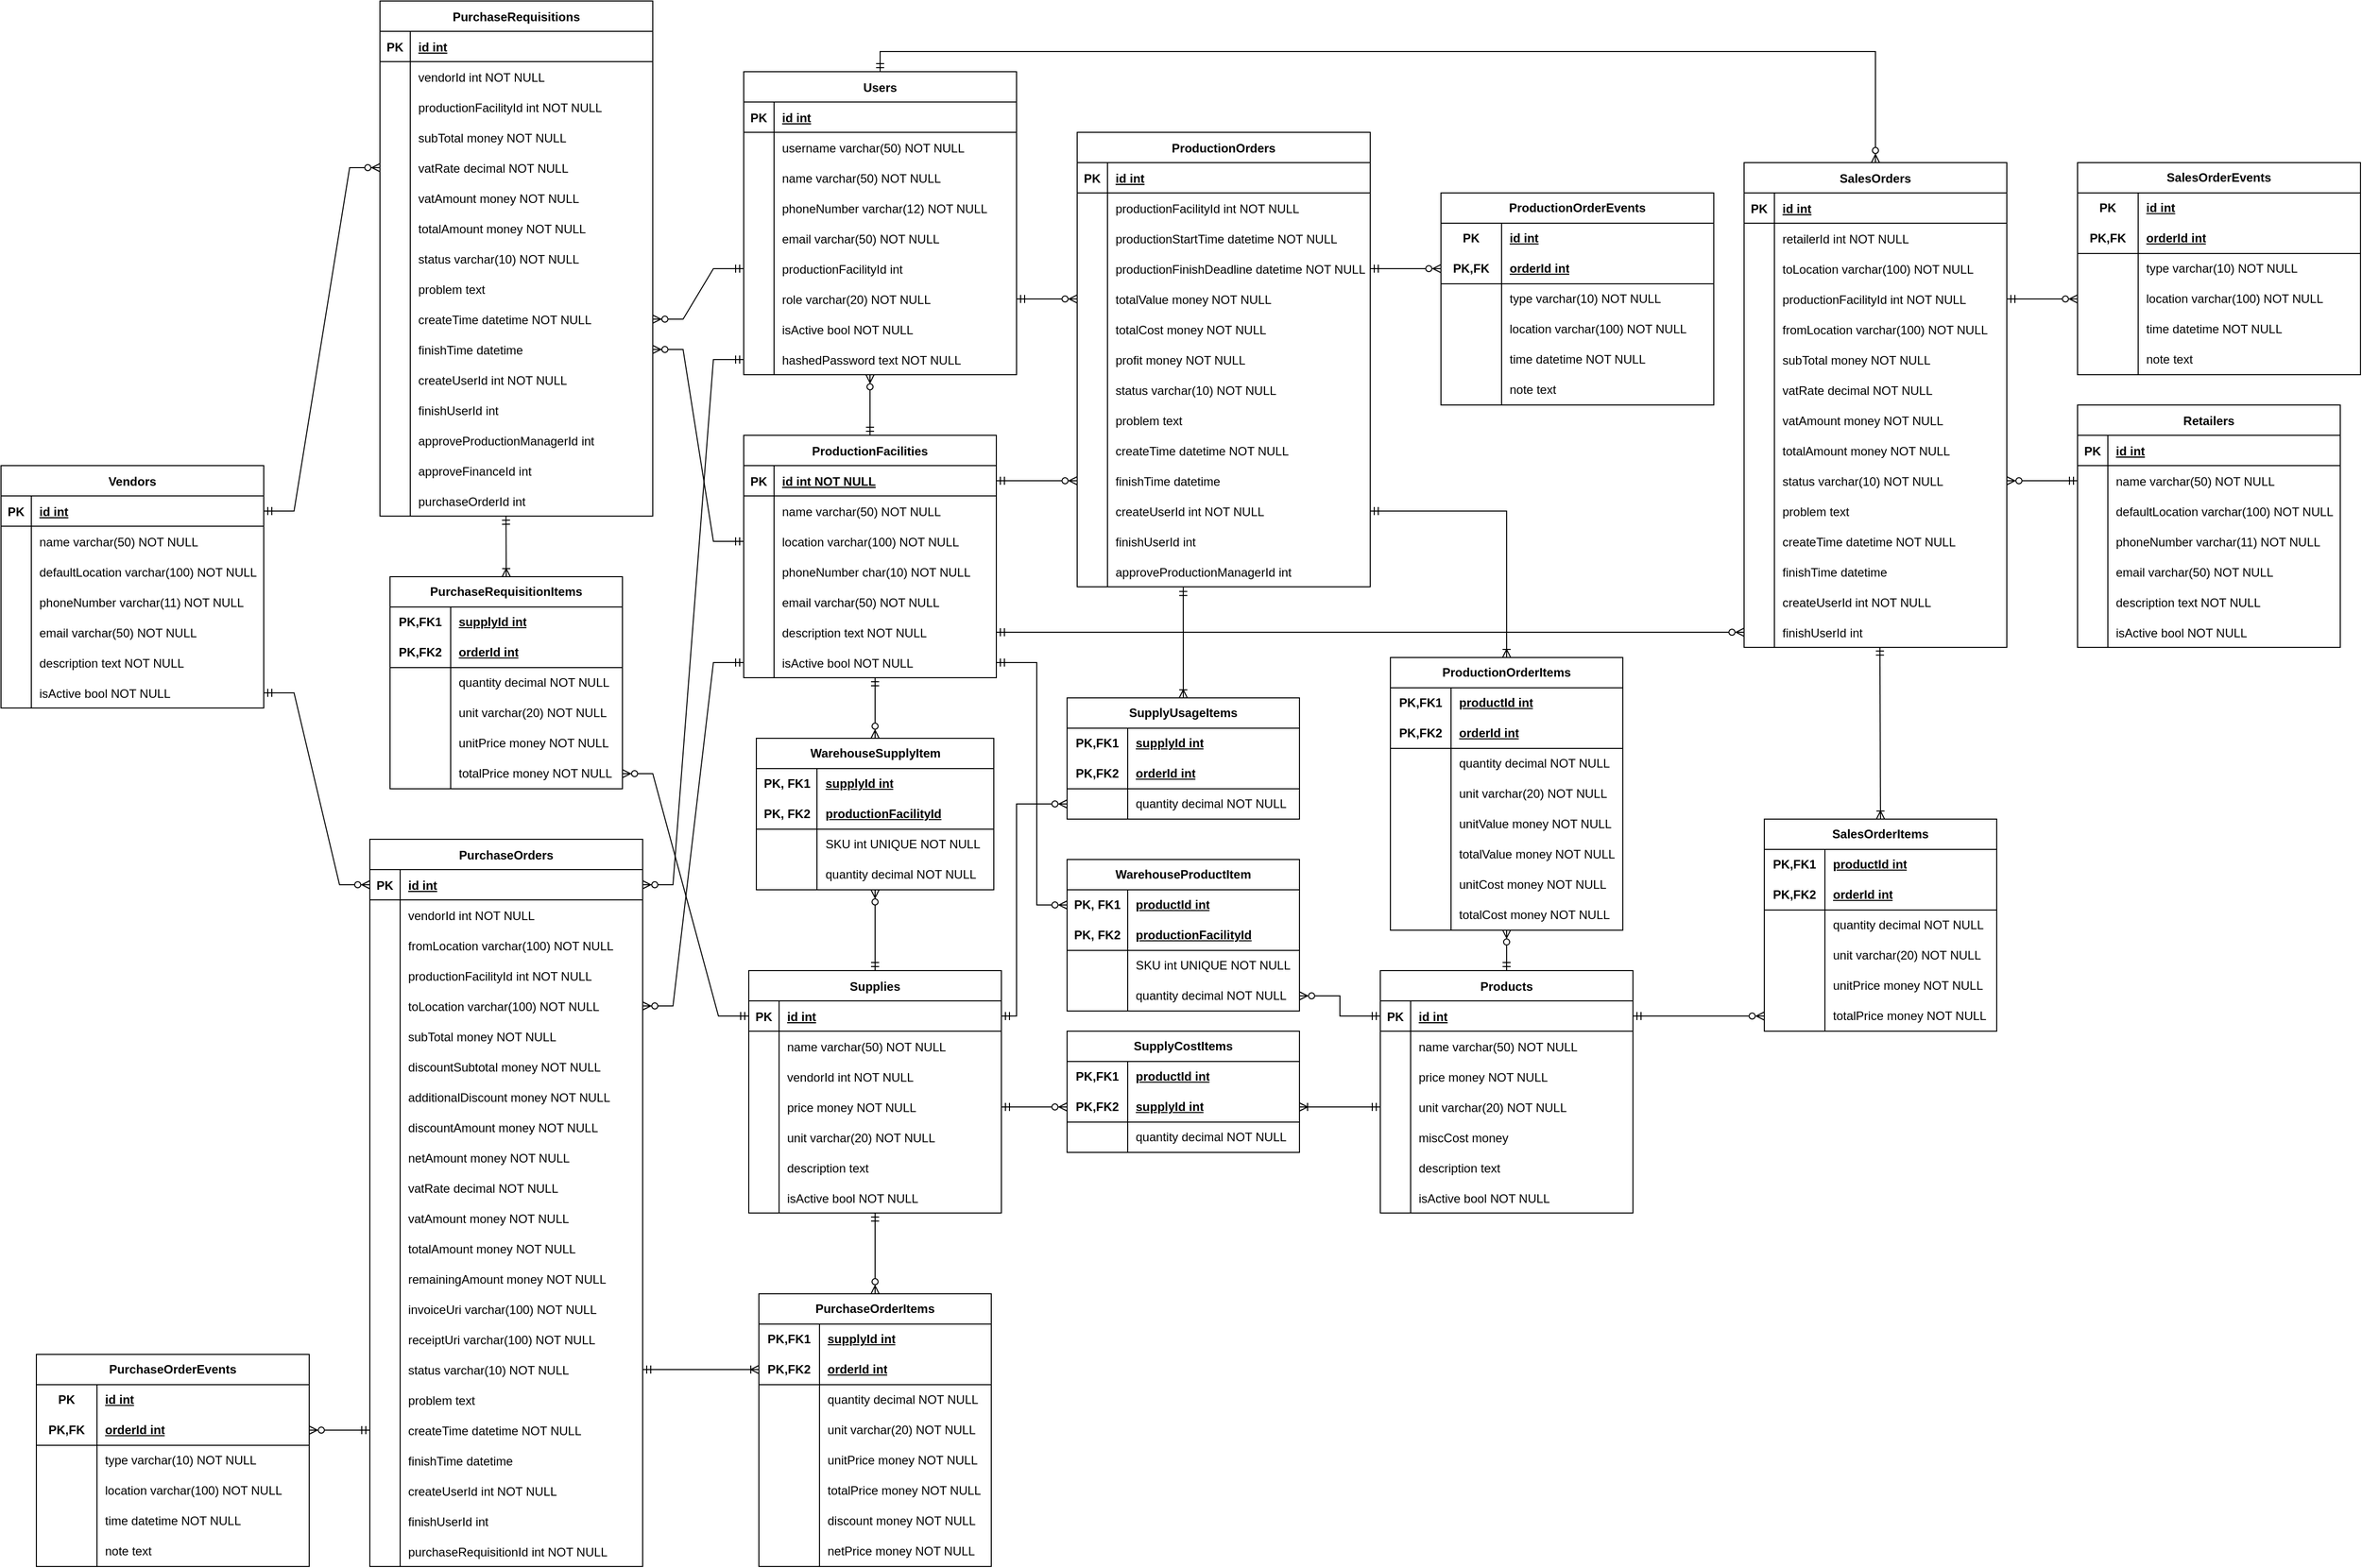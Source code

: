 <mxfile version="22.1.18" type="device">
  <diagram id="R2lEEEUBdFMjLlhIrx00" name="Page-1">
    <mxGraphModel dx="2625" dy="2653" grid="1" gridSize="10" guides="1" tooltips="1" connect="1" arrows="1" fold="1" page="1" pageScale="1" pageWidth="850" pageHeight="1100" math="0" shadow="0" extFonts="Permanent Marker^https://fonts.googleapis.com/css?family=Permanent+Marker">
      <root>
        <mxCell id="0" />
        <mxCell id="1" parent="0" />
        <mxCell id="C-vyLk0tnHw3VtMMgP7b-23" value="Retailers" style="shape=table;startSize=30;container=1;collapsible=1;childLayout=tableLayout;fixedRows=1;rowLines=0;fontStyle=1;align=center;resizeLast=1;" parent="1" vertex="1">
          <mxGeometry x="2350" y="130" width="260" height="240" as="geometry" />
        </mxCell>
        <mxCell id="C-vyLk0tnHw3VtMMgP7b-24" value="" style="shape=partialRectangle;collapsible=0;dropTarget=0;pointerEvents=0;fillColor=none;points=[[0,0.5],[1,0.5]];portConstraint=eastwest;top=0;left=0;right=0;bottom=1;" parent="C-vyLk0tnHw3VtMMgP7b-23" vertex="1">
          <mxGeometry y="30" width="260" height="30" as="geometry" />
        </mxCell>
        <mxCell id="C-vyLk0tnHw3VtMMgP7b-25" value="PK" style="shape=partialRectangle;overflow=hidden;connectable=0;fillColor=none;top=0;left=0;bottom=0;right=0;fontStyle=1;" parent="C-vyLk0tnHw3VtMMgP7b-24" vertex="1">
          <mxGeometry width="30" height="30" as="geometry">
            <mxRectangle width="30" height="30" as="alternateBounds" />
          </mxGeometry>
        </mxCell>
        <mxCell id="C-vyLk0tnHw3VtMMgP7b-26" value="id int" style="shape=partialRectangle;overflow=hidden;connectable=0;fillColor=none;top=0;left=0;bottom=0;right=0;align=left;spacingLeft=6;fontStyle=5;" parent="C-vyLk0tnHw3VtMMgP7b-24" vertex="1">
          <mxGeometry x="30" width="230" height="30" as="geometry">
            <mxRectangle width="230" height="30" as="alternateBounds" />
          </mxGeometry>
        </mxCell>
        <mxCell id="C-vyLk0tnHw3VtMMgP7b-27" value="" style="shape=partialRectangle;collapsible=0;dropTarget=0;pointerEvents=0;fillColor=none;points=[[0,0.5],[1,0.5]];portConstraint=eastwest;top=0;left=0;right=0;bottom=0;" parent="C-vyLk0tnHw3VtMMgP7b-23" vertex="1">
          <mxGeometry y="60" width="260" height="30" as="geometry" />
        </mxCell>
        <mxCell id="C-vyLk0tnHw3VtMMgP7b-28" value="" style="shape=partialRectangle;overflow=hidden;connectable=0;fillColor=none;top=0;left=0;bottom=0;right=0;" parent="C-vyLk0tnHw3VtMMgP7b-27" vertex="1">
          <mxGeometry width="30" height="30" as="geometry">
            <mxRectangle width="30" height="30" as="alternateBounds" />
          </mxGeometry>
        </mxCell>
        <mxCell id="C-vyLk0tnHw3VtMMgP7b-29" value="name varchar(50) NOT NULL" style="shape=partialRectangle;overflow=hidden;connectable=0;fillColor=none;top=0;left=0;bottom=0;right=0;align=left;spacingLeft=6;" parent="C-vyLk0tnHw3VtMMgP7b-27" vertex="1">
          <mxGeometry x="30" width="230" height="30" as="geometry">
            <mxRectangle width="230" height="30" as="alternateBounds" />
          </mxGeometry>
        </mxCell>
        <mxCell id="JBa79sdmlkOGPKXQSu8_-392" value="" style="shape=partialRectangle;collapsible=0;dropTarget=0;pointerEvents=0;fillColor=none;points=[[0,0.5],[1,0.5]];portConstraint=eastwest;top=0;left=0;right=0;bottom=0;" vertex="1" parent="C-vyLk0tnHw3VtMMgP7b-23">
          <mxGeometry y="90" width="260" height="30" as="geometry" />
        </mxCell>
        <mxCell id="JBa79sdmlkOGPKXQSu8_-393" value="" style="shape=partialRectangle;overflow=hidden;connectable=0;fillColor=none;top=0;left=0;bottom=0;right=0;" vertex="1" parent="JBa79sdmlkOGPKXQSu8_-392">
          <mxGeometry width="30" height="30" as="geometry">
            <mxRectangle width="30" height="30" as="alternateBounds" />
          </mxGeometry>
        </mxCell>
        <mxCell id="JBa79sdmlkOGPKXQSu8_-394" value="defaultLocation varchar(100) NOT NULL" style="shape=partialRectangle;overflow=hidden;connectable=0;fillColor=none;top=0;left=0;bottom=0;right=0;align=left;spacingLeft=6;" vertex="1" parent="JBa79sdmlkOGPKXQSu8_-392">
          <mxGeometry x="30" width="230" height="30" as="geometry">
            <mxRectangle width="230" height="30" as="alternateBounds" />
          </mxGeometry>
        </mxCell>
        <mxCell id="s3uIc_0fBM68PqgNCd7r-2" value="" style="shape=partialRectangle;collapsible=0;dropTarget=0;pointerEvents=0;fillColor=none;points=[[0,0.5],[1,0.5]];portConstraint=eastwest;top=0;left=0;right=0;bottom=0;" parent="C-vyLk0tnHw3VtMMgP7b-23" vertex="1">
          <mxGeometry y="120" width="260" height="30" as="geometry" />
        </mxCell>
        <mxCell id="s3uIc_0fBM68PqgNCd7r-3" value="" style="shape=partialRectangle;overflow=hidden;connectable=0;fillColor=none;top=0;left=0;bottom=0;right=0;" parent="s3uIc_0fBM68PqgNCd7r-2" vertex="1">
          <mxGeometry width="30" height="30" as="geometry">
            <mxRectangle width="30" height="30" as="alternateBounds" />
          </mxGeometry>
        </mxCell>
        <mxCell id="s3uIc_0fBM68PqgNCd7r-4" value="phoneNumber varchar(11) NOT NULL" style="shape=partialRectangle;overflow=hidden;connectable=0;fillColor=none;top=0;left=0;bottom=0;right=0;align=left;spacingLeft=6;" parent="s3uIc_0fBM68PqgNCd7r-2" vertex="1">
          <mxGeometry x="30" width="230" height="30" as="geometry">
            <mxRectangle width="230" height="30" as="alternateBounds" />
          </mxGeometry>
        </mxCell>
        <mxCell id="s3uIc_0fBM68PqgNCd7r-5" value="" style="shape=partialRectangle;collapsible=0;dropTarget=0;pointerEvents=0;fillColor=none;points=[[0,0.5],[1,0.5]];portConstraint=eastwest;top=0;left=0;right=0;bottom=0;" parent="C-vyLk0tnHw3VtMMgP7b-23" vertex="1">
          <mxGeometry y="150" width="260" height="30" as="geometry" />
        </mxCell>
        <mxCell id="s3uIc_0fBM68PqgNCd7r-6" value="" style="shape=partialRectangle;overflow=hidden;connectable=0;fillColor=none;top=0;left=0;bottom=0;right=0;" parent="s3uIc_0fBM68PqgNCd7r-5" vertex="1">
          <mxGeometry width="30" height="30" as="geometry">
            <mxRectangle width="30" height="30" as="alternateBounds" />
          </mxGeometry>
        </mxCell>
        <mxCell id="s3uIc_0fBM68PqgNCd7r-7" value="email varchar(50) NOT NULL" style="shape=partialRectangle;overflow=hidden;connectable=0;fillColor=none;top=0;left=0;bottom=0;right=0;align=left;spacingLeft=6;" parent="s3uIc_0fBM68PqgNCd7r-5" vertex="1">
          <mxGeometry x="30" width="230" height="30" as="geometry">
            <mxRectangle width="230" height="30" as="alternateBounds" />
          </mxGeometry>
        </mxCell>
        <mxCell id="s3uIc_0fBM68PqgNCd7r-8" value="" style="shape=partialRectangle;collapsible=0;dropTarget=0;pointerEvents=0;fillColor=none;points=[[0,0.5],[1,0.5]];portConstraint=eastwest;top=0;left=0;right=0;bottom=0;" parent="C-vyLk0tnHw3VtMMgP7b-23" vertex="1">
          <mxGeometry y="180" width="260" height="30" as="geometry" />
        </mxCell>
        <mxCell id="s3uIc_0fBM68PqgNCd7r-9" value="" style="shape=partialRectangle;overflow=hidden;connectable=0;fillColor=none;top=0;left=0;bottom=0;right=0;" parent="s3uIc_0fBM68PqgNCd7r-8" vertex="1">
          <mxGeometry width="30" height="30" as="geometry">
            <mxRectangle width="30" height="30" as="alternateBounds" />
          </mxGeometry>
        </mxCell>
        <mxCell id="s3uIc_0fBM68PqgNCd7r-10" value="description text NOT NULL" style="shape=partialRectangle;overflow=hidden;connectable=0;fillColor=none;top=0;left=0;bottom=0;right=0;align=left;spacingLeft=6;" parent="s3uIc_0fBM68PqgNCd7r-8" vertex="1">
          <mxGeometry x="30" width="230" height="30" as="geometry">
            <mxRectangle width="230" height="30" as="alternateBounds" />
          </mxGeometry>
        </mxCell>
        <mxCell id="s3uIc_0fBM68PqgNCd7r-14" value="" style="shape=partialRectangle;collapsible=0;dropTarget=0;pointerEvents=0;fillColor=none;points=[[0,0.5],[1,0.5]];portConstraint=eastwest;top=0;left=0;right=0;bottom=0;" parent="C-vyLk0tnHw3VtMMgP7b-23" vertex="1">
          <mxGeometry y="210" width="260" height="30" as="geometry" />
        </mxCell>
        <mxCell id="s3uIc_0fBM68PqgNCd7r-15" value="" style="shape=partialRectangle;overflow=hidden;connectable=0;fillColor=none;top=0;left=0;bottom=0;right=0;" parent="s3uIc_0fBM68PqgNCd7r-14" vertex="1">
          <mxGeometry width="30" height="30" as="geometry">
            <mxRectangle width="30" height="30" as="alternateBounds" />
          </mxGeometry>
        </mxCell>
        <mxCell id="s3uIc_0fBM68PqgNCd7r-16" value="isActive bool NOT NULL" style="shape=partialRectangle;overflow=hidden;connectable=0;fillColor=none;top=0;left=0;bottom=0;right=0;align=left;spacingLeft=6;" parent="s3uIc_0fBM68PqgNCd7r-14" vertex="1">
          <mxGeometry x="30" width="230" height="30" as="geometry">
            <mxRectangle width="230" height="30" as="alternateBounds" />
          </mxGeometry>
        </mxCell>
        <mxCell id="s3uIc_0fBM68PqgNCd7r-23" value="Vendors" style="shape=table;startSize=30;container=1;collapsible=1;childLayout=tableLayout;fixedRows=1;rowLines=0;fontStyle=1;align=center;resizeLast=1;" parent="1" vertex="1">
          <mxGeometry x="295" y="190" width="260" height="240" as="geometry" />
        </mxCell>
        <mxCell id="s3uIc_0fBM68PqgNCd7r-24" value="" style="shape=partialRectangle;collapsible=0;dropTarget=0;pointerEvents=0;fillColor=none;points=[[0,0.5],[1,0.5]];portConstraint=eastwest;top=0;left=0;right=0;bottom=1;" parent="s3uIc_0fBM68PqgNCd7r-23" vertex="1">
          <mxGeometry y="30" width="260" height="30" as="geometry" />
        </mxCell>
        <mxCell id="s3uIc_0fBM68PqgNCd7r-25" value="PK" style="shape=partialRectangle;overflow=hidden;connectable=0;fillColor=none;top=0;left=0;bottom=0;right=0;fontStyle=1;" parent="s3uIc_0fBM68PqgNCd7r-24" vertex="1">
          <mxGeometry width="30" height="30" as="geometry">
            <mxRectangle width="30" height="30" as="alternateBounds" />
          </mxGeometry>
        </mxCell>
        <mxCell id="s3uIc_0fBM68PqgNCd7r-26" value="id int" style="shape=partialRectangle;overflow=hidden;connectable=0;fillColor=none;top=0;left=0;bottom=0;right=0;align=left;spacingLeft=6;fontStyle=5;" parent="s3uIc_0fBM68PqgNCd7r-24" vertex="1">
          <mxGeometry x="30" width="230" height="30" as="geometry">
            <mxRectangle width="230" height="30" as="alternateBounds" />
          </mxGeometry>
        </mxCell>
        <mxCell id="s3uIc_0fBM68PqgNCd7r-27" value="" style="shape=partialRectangle;collapsible=0;dropTarget=0;pointerEvents=0;fillColor=none;points=[[0,0.5],[1,0.5]];portConstraint=eastwest;top=0;left=0;right=0;bottom=0;" parent="s3uIc_0fBM68PqgNCd7r-23" vertex="1">
          <mxGeometry y="60" width="260" height="30" as="geometry" />
        </mxCell>
        <mxCell id="s3uIc_0fBM68PqgNCd7r-28" value="" style="shape=partialRectangle;overflow=hidden;connectable=0;fillColor=none;top=0;left=0;bottom=0;right=0;" parent="s3uIc_0fBM68PqgNCd7r-27" vertex="1">
          <mxGeometry width="30" height="30" as="geometry">
            <mxRectangle width="30" height="30" as="alternateBounds" />
          </mxGeometry>
        </mxCell>
        <mxCell id="s3uIc_0fBM68PqgNCd7r-29" value="name varchar(50) NOT NULL" style="shape=partialRectangle;overflow=hidden;connectable=0;fillColor=none;top=0;left=0;bottom=0;right=0;align=left;spacingLeft=6;" parent="s3uIc_0fBM68PqgNCd7r-27" vertex="1">
          <mxGeometry x="30" width="230" height="30" as="geometry">
            <mxRectangle width="230" height="30" as="alternateBounds" />
          </mxGeometry>
        </mxCell>
        <mxCell id="JBa79sdmlkOGPKXQSu8_-389" value="" style="shape=partialRectangle;collapsible=0;dropTarget=0;pointerEvents=0;fillColor=none;points=[[0,0.5],[1,0.5]];portConstraint=eastwest;top=0;left=0;right=0;bottom=0;" vertex="1" parent="s3uIc_0fBM68PqgNCd7r-23">
          <mxGeometry y="90" width="260" height="30" as="geometry" />
        </mxCell>
        <mxCell id="JBa79sdmlkOGPKXQSu8_-390" value="" style="shape=partialRectangle;overflow=hidden;connectable=0;fillColor=none;top=0;left=0;bottom=0;right=0;" vertex="1" parent="JBa79sdmlkOGPKXQSu8_-389">
          <mxGeometry width="30" height="30" as="geometry">
            <mxRectangle width="30" height="30" as="alternateBounds" />
          </mxGeometry>
        </mxCell>
        <mxCell id="JBa79sdmlkOGPKXQSu8_-391" value="defaultLocation varchar(100) NOT NULL" style="shape=partialRectangle;overflow=hidden;connectable=0;fillColor=none;top=0;left=0;bottom=0;right=0;align=left;spacingLeft=6;" vertex="1" parent="JBa79sdmlkOGPKXQSu8_-389">
          <mxGeometry x="30" width="230" height="30" as="geometry">
            <mxRectangle width="230" height="30" as="alternateBounds" />
          </mxGeometry>
        </mxCell>
        <mxCell id="s3uIc_0fBM68PqgNCd7r-30" value="" style="shape=partialRectangle;collapsible=0;dropTarget=0;pointerEvents=0;fillColor=none;points=[[0,0.5],[1,0.5]];portConstraint=eastwest;top=0;left=0;right=0;bottom=0;" parent="s3uIc_0fBM68PqgNCd7r-23" vertex="1">
          <mxGeometry y="120" width="260" height="30" as="geometry" />
        </mxCell>
        <mxCell id="s3uIc_0fBM68PqgNCd7r-31" value="" style="shape=partialRectangle;overflow=hidden;connectable=0;fillColor=none;top=0;left=0;bottom=0;right=0;" parent="s3uIc_0fBM68PqgNCd7r-30" vertex="1">
          <mxGeometry width="30" height="30" as="geometry">
            <mxRectangle width="30" height="30" as="alternateBounds" />
          </mxGeometry>
        </mxCell>
        <mxCell id="s3uIc_0fBM68PqgNCd7r-32" value="phoneNumber varchar(11) NOT NULL" style="shape=partialRectangle;overflow=hidden;connectable=0;fillColor=none;top=0;left=0;bottom=0;right=0;align=left;spacingLeft=6;" parent="s3uIc_0fBM68PqgNCd7r-30" vertex="1">
          <mxGeometry x="30" width="230" height="30" as="geometry">
            <mxRectangle width="230" height="30" as="alternateBounds" />
          </mxGeometry>
        </mxCell>
        <mxCell id="s3uIc_0fBM68PqgNCd7r-33" value="" style="shape=partialRectangle;collapsible=0;dropTarget=0;pointerEvents=0;fillColor=none;points=[[0,0.5],[1,0.5]];portConstraint=eastwest;top=0;left=0;right=0;bottom=0;" parent="s3uIc_0fBM68PqgNCd7r-23" vertex="1">
          <mxGeometry y="150" width="260" height="30" as="geometry" />
        </mxCell>
        <mxCell id="s3uIc_0fBM68PqgNCd7r-34" value="" style="shape=partialRectangle;overflow=hidden;connectable=0;fillColor=none;top=0;left=0;bottom=0;right=0;" parent="s3uIc_0fBM68PqgNCd7r-33" vertex="1">
          <mxGeometry width="30" height="30" as="geometry">
            <mxRectangle width="30" height="30" as="alternateBounds" />
          </mxGeometry>
        </mxCell>
        <mxCell id="s3uIc_0fBM68PqgNCd7r-35" value="email varchar(50) NOT NULL" style="shape=partialRectangle;overflow=hidden;connectable=0;fillColor=none;top=0;left=0;bottom=0;right=0;align=left;spacingLeft=6;" parent="s3uIc_0fBM68PqgNCd7r-33" vertex="1">
          <mxGeometry x="30" width="230" height="30" as="geometry">
            <mxRectangle width="230" height="30" as="alternateBounds" />
          </mxGeometry>
        </mxCell>
        <mxCell id="s3uIc_0fBM68PqgNCd7r-36" value="" style="shape=partialRectangle;collapsible=0;dropTarget=0;pointerEvents=0;fillColor=none;points=[[0,0.5],[1,0.5]];portConstraint=eastwest;top=0;left=0;right=0;bottom=0;" parent="s3uIc_0fBM68PqgNCd7r-23" vertex="1">
          <mxGeometry y="180" width="260" height="30" as="geometry" />
        </mxCell>
        <mxCell id="s3uIc_0fBM68PqgNCd7r-37" value="" style="shape=partialRectangle;overflow=hidden;connectable=0;fillColor=none;top=0;left=0;bottom=0;right=0;" parent="s3uIc_0fBM68PqgNCd7r-36" vertex="1">
          <mxGeometry width="30" height="30" as="geometry">
            <mxRectangle width="30" height="30" as="alternateBounds" />
          </mxGeometry>
        </mxCell>
        <mxCell id="s3uIc_0fBM68PqgNCd7r-38" value="description text NOT NULL" style="shape=partialRectangle;overflow=hidden;connectable=0;fillColor=none;top=0;left=0;bottom=0;right=0;align=left;spacingLeft=6;" parent="s3uIc_0fBM68PqgNCd7r-36" vertex="1">
          <mxGeometry x="30" width="230" height="30" as="geometry">
            <mxRectangle width="230" height="30" as="alternateBounds" />
          </mxGeometry>
        </mxCell>
        <mxCell id="s3uIc_0fBM68PqgNCd7r-42" value="" style="shape=partialRectangle;collapsible=0;dropTarget=0;pointerEvents=0;fillColor=none;points=[[0,0.5],[1,0.5]];portConstraint=eastwest;top=0;left=0;right=0;bottom=0;" parent="s3uIc_0fBM68PqgNCd7r-23" vertex="1">
          <mxGeometry y="210" width="260" height="30" as="geometry" />
        </mxCell>
        <mxCell id="s3uIc_0fBM68PqgNCd7r-43" value="" style="shape=partialRectangle;overflow=hidden;connectable=0;fillColor=none;top=0;left=0;bottom=0;right=0;" parent="s3uIc_0fBM68PqgNCd7r-42" vertex="1">
          <mxGeometry width="30" height="30" as="geometry">
            <mxRectangle width="30" height="30" as="alternateBounds" />
          </mxGeometry>
        </mxCell>
        <mxCell id="s3uIc_0fBM68PqgNCd7r-44" value="isActive bool NOT NULL" style="shape=partialRectangle;overflow=hidden;connectable=0;fillColor=none;top=0;left=0;bottom=0;right=0;align=left;spacingLeft=6;" parent="s3uIc_0fBM68PqgNCd7r-42" vertex="1">
          <mxGeometry x="30" width="230" height="30" as="geometry">
            <mxRectangle width="230" height="30" as="alternateBounds" />
          </mxGeometry>
        </mxCell>
        <mxCell id="s3uIc_0fBM68PqgNCd7r-45" value="Products" style="shape=table;startSize=30;container=1;collapsible=1;childLayout=tableLayout;fixedRows=1;rowLines=0;fontStyle=1;align=center;resizeLast=1;" parent="1" vertex="1">
          <mxGeometry x="1660" y="690" width="250" height="240" as="geometry" />
        </mxCell>
        <mxCell id="s3uIc_0fBM68PqgNCd7r-46" value="" style="shape=partialRectangle;collapsible=0;dropTarget=0;pointerEvents=0;fillColor=none;points=[[0,0.5],[1,0.5]];portConstraint=eastwest;top=0;left=0;right=0;bottom=1;" parent="s3uIc_0fBM68PqgNCd7r-45" vertex="1">
          <mxGeometry y="30" width="250" height="30" as="geometry" />
        </mxCell>
        <mxCell id="s3uIc_0fBM68PqgNCd7r-47" value="PK" style="shape=partialRectangle;overflow=hidden;connectable=0;fillColor=none;top=0;left=0;bottom=0;right=0;fontStyle=1;" parent="s3uIc_0fBM68PqgNCd7r-46" vertex="1">
          <mxGeometry width="30" height="30" as="geometry">
            <mxRectangle width="30" height="30" as="alternateBounds" />
          </mxGeometry>
        </mxCell>
        <mxCell id="s3uIc_0fBM68PqgNCd7r-48" value="id int" style="shape=partialRectangle;overflow=hidden;connectable=0;fillColor=none;top=0;left=0;bottom=0;right=0;align=left;spacingLeft=6;fontStyle=5;" parent="s3uIc_0fBM68PqgNCd7r-46" vertex="1">
          <mxGeometry x="30" width="220" height="30" as="geometry">
            <mxRectangle width="220" height="30" as="alternateBounds" />
          </mxGeometry>
        </mxCell>
        <mxCell id="s3uIc_0fBM68PqgNCd7r-49" value="" style="shape=partialRectangle;collapsible=0;dropTarget=0;pointerEvents=0;fillColor=none;points=[[0,0.5],[1,0.5]];portConstraint=eastwest;top=0;left=0;right=0;bottom=0;" parent="s3uIc_0fBM68PqgNCd7r-45" vertex="1">
          <mxGeometry y="60" width="250" height="30" as="geometry" />
        </mxCell>
        <mxCell id="s3uIc_0fBM68PqgNCd7r-50" value="" style="shape=partialRectangle;overflow=hidden;connectable=0;fillColor=none;top=0;left=0;bottom=0;right=0;" parent="s3uIc_0fBM68PqgNCd7r-49" vertex="1">
          <mxGeometry width="30" height="30" as="geometry">
            <mxRectangle width="30" height="30" as="alternateBounds" />
          </mxGeometry>
        </mxCell>
        <mxCell id="s3uIc_0fBM68PqgNCd7r-51" value="name varchar(50) NOT NULL" style="shape=partialRectangle;overflow=hidden;connectable=0;fillColor=none;top=0;left=0;bottom=0;right=0;align=left;spacingLeft=6;" parent="s3uIc_0fBM68PqgNCd7r-49" vertex="1">
          <mxGeometry x="30" width="220" height="30" as="geometry">
            <mxRectangle width="220" height="30" as="alternateBounds" />
          </mxGeometry>
        </mxCell>
        <mxCell id="s3uIc_0fBM68PqgNCd7r-52" value="" style="shape=partialRectangle;collapsible=0;dropTarget=0;pointerEvents=0;fillColor=none;points=[[0,0.5],[1,0.5]];portConstraint=eastwest;top=0;left=0;right=0;bottom=0;" parent="s3uIc_0fBM68PqgNCd7r-45" vertex="1">
          <mxGeometry y="90" width="250" height="30" as="geometry" />
        </mxCell>
        <mxCell id="s3uIc_0fBM68PqgNCd7r-53" value="" style="shape=partialRectangle;overflow=hidden;connectable=0;fillColor=none;top=0;left=0;bottom=0;right=0;" parent="s3uIc_0fBM68PqgNCd7r-52" vertex="1">
          <mxGeometry width="30" height="30" as="geometry">
            <mxRectangle width="30" height="30" as="alternateBounds" />
          </mxGeometry>
        </mxCell>
        <mxCell id="s3uIc_0fBM68PqgNCd7r-54" value="price money NOT NULL" style="shape=partialRectangle;overflow=hidden;connectable=0;fillColor=none;top=0;left=0;bottom=0;right=0;align=left;spacingLeft=6;" parent="s3uIc_0fBM68PqgNCd7r-52" vertex="1">
          <mxGeometry x="30" width="220" height="30" as="geometry">
            <mxRectangle width="220" height="30" as="alternateBounds" />
          </mxGeometry>
        </mxCell>
        <mxCell id="JBa79sdmlkOGPKXQSu8_-135" value="" style="shape=partialRectangle;collapsible=0;dropTarget=0;pointerEvents=0;fillColor=none;points=[[0,0.5],[1,0.5]];portConstraint=eastwest;top=0;left=0;right=0;bottom=0;" vertex="1" parent="s3uIc_0fBM68PqgNCd7r-45">
          <mxGeometry y="120" width="250" height="30" as="geometry" />
        </mxCell>
        <mxCell id="JBa79sdmlkOGPKXQSu8_-136" value="" style="shape=partialRectangle;overflow=hidden;connectable=0;fillColor=none;top=0;left=0;bottom=0;right=0;" vertex="1" parent="JBa79sdmlkOGPKXQSu8_-135">
          <mxGeometry width="30" height="30" as="geometry">
            <mxRectangle width="30" height="30" as="alternateBounds" />
          </mxGeometry>
        </mxCell>
        <mxCell id="JBa79sdmlkOGPKXQSu8_-137" value="unit varchar(20) NOT NULL" style="shape=partialRectangle;overflow=hidden;connectable=0;fillColor=none;top=0;left=0;bottom=0;right=0;align=left;spacingLeft=6;" vertex="1" parent="JBa79sdmlkOGPKXQSu8_-135">
          <mxGeometry x="30" width="220" height="30" as="geometry">
            <mxRectangle width="220" height="30" as="alternateBounds" />
          </mxGeometry>
        </mxCell>
        <mxCell id="s3uIc_0fBM68PqgNCd7r-55" value="" style="shape=partialRectangle;collapsible=0;dropTarget=0;pointerEvents=0;fillColor=none;points=[[0,0.5],[1,0.5]];portConstraint=eastwest;top=0;left=0;right=0;bottom=0;" parent="s3uIc_0fBM68PqgNCd7r-45" vertex="1">
          <mxGeometry y="150" width="250" height="30" as="geometry" />
        </mxCell>
        <mxCell id="s3uIc_0fBM68PqgNCd7r-56" value="" style="shape=partialRectangle;overflow=hidden;connectable=0;fillColor=none;top=0;left=0;bottom=0;right=0;" parent="s3uIc_0fBM68PqgNCd7r-55" vertex="1">
          <mxGeometry width="30" height="30" as="geometry">
            <mxRectangle width="30" height="30" as="alternateBounds" />
          </mxGeometry>
        </mxCell>
        <mxCell id="s3uIc_0fBM68PqgNCd7r-57" value="miscCost money" style="shape=partialRectangle;overflow=hidden;connectable=0;fillColor=none;top=0;left=0;bottom=0;right=0;align=left;spacingLeft=6;" parent="s3uIc_0fBM68PqgNCd7r-55" vertex="1">
          <mxGeometry x="30" width="220" height="30" as="geometry">
            <mxRectangle width="220" height="30" as="alternateBounds" />
          </mxGeometry>
        </mxCell>
        <mxCell id="s3uIc_0fBM68PqgNCd7r-61" value="" style="shape=partialRectangle;collapsible=0;dropTarget=0;pointerEvents=0;fillColor=none;points=[[0,0.5],[1,0.5]];portConstraint=eastwest;top=0;left=0;right=0;bottom=0;" parent="s3uIc_0fBM68PqgNCd7r-45" vertex="1">
          <mxGeometry y="180" width="250" height="30" as="geometry" />
        </mxCell>
        <mxCell id="s3uIc_0fBM68PqgNCd7r-62" value="" style="shape=partialRectangle;overflow=hidden;connectable=0;fillColor=none;top=0;left=0;bottom=0;right=0;" parent="s3uIc_0fBM68PqgNCd7r-61" vertex="1">
          <mxGeometry width="30" height="30" as="geometry">
            <mxRectangle width="30" height="30" as="alternateBounds" />
          </mxGeometry>
        </mxCell>
        <mxCell id="s3uIc_0fBM68PqgNCd7r-63" value="description text" style="shape=partialRectangle;overflow=hidden;connectable=0;fillColor=none;top=0;left=0;bottom=0;right=0;align=left;spacingLeft=6;" parent="s3uIc_0fBM68PqgNCd7r-61" vertex="1">
          <mxGeometry x="30" width="220" height="30" as="geometry">
            <mxRectangle width="220" height="30" as="alternateBounds" />
          </mxGeometry>
        </mxCell>
        <mxCell id="s3uIc_0fBM68PqgNCd7r-64" value="" style="shape=partialRectangle;collapsible=0;dropTarget=0;pointerEvents=0;fillColor=none;points=[[0,0.5],[1,0.5]];portConstraint=eastwest;top=0;left=0;right=0;bottom=0;" parent="s3uIc_0fBM68PqgNCd7r-45" vertex="1">
          <mxGeometry y="210" width="250" height="30" as="geometry" />
        </mxCell>
        <mxCell id="s3uIc_0fBM68PqgNCd7r-65" value="" style="shape=partialRectangle;overflow=hidden;connectable=0;fillColor=none;top=0;left=0;bottom=0;right=0;" parent="s3uIc_0fBM68PqgNCd7r-64" vertex="1">
          <mxGeometry width="30" height="30" as="geometry">
            <mxRectangle width="30" height="30" as="alternateBounds" />
          </mxGeometry>
        </mxCell>
        <mxCell id="s3uIc_0fBM68PqgNCd7r-66" value="isActive bool NOT NULL" style="shape=partialRectangle;overflow=hidden;connectable=0;fillColor=none;top=0;left=0;bottom=0;right=0;align=left;spacingLeft=6;" parent="s3uIc_0fBM68PqgNCd7r-64" vertex="1">
          <mxGeometry x="30" width="220" height="30" as="geometry">
            <mxRectangle width="220" height="30" as="alternateBounds" />
          </mxGeometry>
        </mxCell>
        <mxCell id="s3uIc_0fBM68PqgNCd7r-67" value="Supplies" style="shape=table;startSize=30;container=1;collapsible=1;childLayout=tableLayout;fixedRows=1;rowLines=0;fontStyle=1;align=center;resizeLast=1;" parent="1" vertex="1">
          <mxGeometry x="1035" y="690" width="250" height="240" as="geometry" />
        </mxCell>
        <mxCell id="s3uIc_0fBM68PqgNCd7r-68" value="" style="shape=partialRectangle;collapsible=0;dropTarget=0;pointerEvents=0;fillColor=none;points=[[0,0.5],[1,0.5]];portConstraint=eastwest;top=0;left=0;right=0;bottom=1;" parent="s3uIc_0fBM68PqgNCd7r-67" vertex="1">
          <mxGeometry y="30" width="250" height="30" as="geometry" />
        </mxCell>
        <mxCell id="s3uIc_0fBM68PqgNCd7r-69" value="PK" style="shape=partialRectangle;overflow=hidden;connectable=0;fillColor=none;top=0;left=0;bottom=0;right=0;fontStyle=1;" parent="s3uIc_0fBM68PqgNCd7r-68" vertex="1">
          <mxGeometry width="30" height="30" as="geometry">
            <mxRectangle width="30" height="30" as="alternateBounds" />
          </mxGeometry>
        </mxCell>
        <mxCell id="s3uIc_0fBM68PqgNCd7r-70" value="id int" style="shape=partialRectangle;overflow=hidden;connectable=0;fillColor=none;top=0;left=0;bottom=0;right=0;align=left;spacingLeft=6;fontStyle=5;" parent="s3uIc_0fBM68PqgNCd7r-68" vertex="1">
          <mxGeometry x="30" width="220" height="30" as="geometry">
            <mxRectangle width="220" height="30" as="alternateBounds" />
          </mxGeometry>
        </mxCell>
        <mxCell id="s3uIc_0fBM68PqgNCd7r-71" value="" style="shape=partialRectangle;collapsible=0;dropTarget=0;pointerEvents=0;fillColor=none;points=[[0,0.5],[1,0.5]];portConstraint=eastwest;top=0;left=0;right=0;bottom=0;" parent="s3uIc_0fBM68PqgNCd7r-67" vertex="1">
          <mxGeometry y="60" width="250" height="30" as="geometry" />
        </mxCell>
        <mxCell id="s3uIc_0fBM68PqgNCd7r-72" value="" style="shape=partialRectangle;overflow=hidden;connectable=0;fillColor=none;top=0;left=0;bottom=0;right=0;" parent="s3uIc_0fBM68PqgNCd7r-71" vertex="1">
          <mxGeometry width="30" height="30" as="geometry">
            <mxRectangle width="30" height="30" as="alternateBounds" />
          </mxGeometry>
        </mxCell>
        <mxCell id="s3uIc_0fBM68PqgNCd7r-73" value="name varchar(50) NOT NULL" style="shape=partialRectangle;overflow=hidden;connectable=0;fillColor=none;top=0;left=0;bottom=0;right=0;align=left;spacingLeft=6;" parent="s3uIc_0fBM68PqgNCd7r-71" vertex="1">
          <mxGeometry x="30" width="220" height="30" as="geometry">
            <mxRectangle width="220" height="30" as="alternateBounds" />
          </mxGeometry>
        </mxCell>
        <mxCell id="JBa79sdmlkOGPKXQSu8_-18" value="" style="shape=partialRectangle;collapsible=0;dropTarget=0;pointerEvents=0;fillColor=none;points=[[0,0.5],[1,0.5]];portConstraint=eastwest;top=0;left=0;right=0;bottom=0;" vertex="1" parent="s3uIc_0fBM68PqgNCd7r-67">
          <mxGeometry y="90" width="250" height="30" as="geometry" />
        </mxCell>
        <mxCell id="JBa79sdmlkOGPKXQSu8_-19" value="" style="shape=partialRectangle;overflow=hidden;connectable=0;fillColor=none;top=0;left=0;bottom=0;right=0;" vertex="1" parent="JBa79sdmlkOGPKXQSu8_-18">
          <mxGeometry width="30" height="30" as="geometry">
            <mxRectangle width="30" height="30" as="alternateBounds" />
          </mxGeometry>
        </mxCell>
        <mxCell id="JBa79sdmlkOGPKXQSu8_-20" value="vendorId int NOT NULL" style="shape=partialRectangle;overflow=hidden;connectable=0;fillColor=none;top=0;left=0;bottom=0;right=0;align=left;spacingLeft=6;" vertex="1" parent="JBa79sdmlkOGPKXQSu8_-18">
          <mxGeometry x="30" width="220" height="30" as="geometry">
            <mxRectangle width="220" height="30" as="alternateBounds" />
          </mxGeometry>
        </mxCell>
        <mxCell id="s3uIc_0fBM68PqgNCd7r-74" value="" style="shape=partialRectangle;collapsible=0;dropTarget=0;pointerEvents=0;fillColor=none;points=[[0,0.5],[1,0.5]];portConstraint=eastwest;top=0;left=0;right=0;bottom=0;" parent="s3uIc_0fBM68PqgNCd7r-67" vertex="1">
          <mxGeometry y="120" width="250" height="30" as="geometry" />
        </mxCell>
        <mxCell id="s3uIc_0fBM68PqgNCd7r-75" value="" style="shape=partialRectangle;overflow=hidden;connectable=0;fillColor=none;top=0;left=0;bottom=0;right=0;" parent="s3uIc_0fBM68PqgNCd7r-74" vertex="1">
          <mxGeometry width="30" height="30" as="geometry">
            <mxRectangle width="30" height="30" as="alternateBounds" />
          </mxGeometry>
        </mxCell>
        <mxCell id="s3uIc_0fBM68PqgNCd7r-76" value="price money NOT NULL" style="shape=partialRectangle;overflow=hidden;connectable=0;fillColor=none;top=0;left=0;bottom=0;right=0;align=left;spacingLeft=6;" parent="s3uIc_0fBM68PqgNCd7r-74" vertex="1">
          <mxGeometry x="30" width="220" height="30" as="geometry">
            <mxRectangle width="220" height="30" as="alternateBounds" />
          </mxGeometry>
        </mxCell>
        <mxCell id="s3uIc_0fBM68PqgNCd7r-80" value="" style="shape=partialRectangle;collapsible=0;dropTarget=0;pointerEvents=0;fillColor=none;points=[[0,0.5],[1,0.5]];portConstraint=eastwest;top=0;left=0;right=0;bottom=0;" parent="s3uIc_0fBM68PqgNCd7r-67" vertex="1">
          <mxGeometry y="150" width="250" height="30" as="geometry" />
        </mxCell>
        <mxCell id="s3uIc_0fBM68PqgNCd7r-81" value="" style="shape=partialRectangle;overflow=hidden;connectable=0;fillColor=none;top=0;left=0;bottom=0;right=0;" parent="s3uIc_0fBM68PqgNCd7r-80" vertex="1">
          <mxGeometry width="30" height="30" as="geometry">
            <mxRectangle width="30" height="30" as="alternateBounds" />
          </mxGeometry>
        </mxCell>
        <mxCell id="s3uIc_0fBM68PqgNCd7r-82" value="unit varchar(20) NOT NULL" style="shape=partialRectangle;overflow=hidden;connectable=0;fillColor=none;top=0;left=0;bottom=0;right=0;align=left;spacingLeft=6;" parent="s3uIc_0fBM68PqgNCd7r-80" vertex="1">
          <mxGeometry x="30" width="220" height="30" as="geometry">
            <mxRectangle width="220" height="30" as="alternateBounds" />
          </mxGeometry>
        </mxCell>
        <mxCell id="s3uIc_0fBM68PqgNCd7r-83" value="" style="shape=partialRectangle;collapsible=0;dropTarget=0;pointerEvents=0;fillColor=none;points=[[0,0.5],[1,0.5]];portConstraint=eastwest;top=0;left=0;right=0;bottom=0;" parent="s3uIc_0fBM68PqgNCd7r-67" vertex="1">
          <mxGeometry y="180" width="250" height="30" as="geometry" />
        </mxCell>
        <mxCell id="s3uIc_0fBM68PqgNCd7r-84" value="" style="shape=partialRectangle;overflow=hidden;connectable=0;fillColor=none;top=0;left=0;bottom=0;right=0;" parent="s3uIc_0fBM68PqgNCd7r-83" vertex="1">
          <mxGeometry width="30" height="30" as="geometry">
            <mxRectangle width="30" height="30" as="alternateBounds" />
          </mxGeometry>
        </mxCell>
        <mxCell id="s3uIc_0fBM68PqgNCd7r-85" value="description text" style="shape=partialRectangle;overflow=hidden;connectable=0;fillColor=none;top=0;left=0;bottom=0;right=0;align=left;spacingLeft=6;" parent="s3uIc_0fBM68PqgNCd7r-83" vertex="1">
          <mxGeometry x="30" width="220" height="30" as="geometry">
            <mxRectangle width="220" height="30" as="alternateBounds" />
          </mxGeometry>
        </mxCell>
        <mxCell id="s3uIc_0fBM68PqgNCd7r-86" value="" style="shape=partialRectangle;collapsible=0;dropTarget=0;pointerEvents=0;fillColor=none;points=[[0,0.5],[1,0.5]];portConstraint=eastwest;top=0;left=0;right=0;bottom=0;" parent="s3uIc_0fBM68PqgNCd7r-67" vertex="1">
          <mxGeometry y="210" width="250" height="30" as="geometry" />
        </mxCell>
        <mxCell id="s3uIc_0fBM68PqgNCd7r-87" value="" style="shape=partialRectangle;overflow=hidden;connectable=0;fillColor=none;top=0;left=0;bottom=0;right=0;" parent="s3uIc_0fBM68PqgNCd7r-86" vertex="1">
          <mxGeometry width="30" height="30" as="geometry">
            <mxRectangle width="30" height="30" as="alternateBounds" />
          </mxGeometry>
        </mxCell>
        <mxCell id="s3uIc_0fBM68PqgNCd7r-88" value="isActive bool NOT NULL" style="shape=partialRectangle;overflow=hidden;connectable=0;fillColor=none;top=0;left=0;bottom=0;right=0;align=left;spacingLeft=6;" parent="s3uIc_0fBM68PqgNCd7r-86" vertex="1">
          <mxGeometry x="30" width="220" height="30" as="geometry">
            <mxRectangle width="220" height="30" as="alternateBounds" />
          </mxGeometry>
        </mxCell>
        <mxCell id="s3uIc_0fBM68PqgNCd7r-89" value="Users" style="shape=table;startSize=30;container=1;collapsible=1;childLayout=tableLayout;fixedRows=1;rowLines=0;fontStyle=1;align=center;resizeLast=1;" parent="1" vertex="1">
          <mxGeometry x="1030" y="-200" width="270" height="300" as="geometry" />
        </mxCell>
        <mxCell id="s3uIc_0fBM68PqgNCd7r-90" value="" style="shape=partialRectangle;collapsible=0;dropTarget=0;pointerEvents=0;fillColor=none;points=[[0,0.5],[1,0.5]];portConstraint=eastwest;top=0;left=0;right=0;bottom=1;" parent="s3uIc_0fBM68PqgNCd7r-89" vertex="1">
          <mxGeometry y="30" width="270" height="30" as="geometry" />
        </mxCell>
        <mxCell id="s3uIc_0fBM68PqgNCd7r-91" value="PK" style="shape=partialRectangle;overflow=hidden;connectable=0;fillColor=none;top=0;left=0;bottom=0;right=0;fontStyle=1;" parent="s3uIc_0fBM68PqgNCd7r-90" vertex="1">
          <mxGeometry width="30" height="30" as="geometry">
            <mxRectangle width="30" height="30" as="alternateBounds" />
          </mxGeometry>
        </mxCell>
        <mxCell id="s3uIc_0fBM68PqgNCd7r-92" value="id int" style="shape=partialRectangle;overflow=hidden;connectable=0;fillColor=none;top=0;left=0;bottom=0;right=0;align=left;spacingLeft=6;fontStyle=5;" parent="s3uIc_0fBM68PqgNCd7r-90" vertex="1">
          <mxGeometry x="30" width="240" height="30" as="geometry">
            <mxRectangle width="240" height="30" as="alternateBounds" />
          </mxGeometry>
        </mxCell>
        <mxCell id="s3uIc_0fBM68PqgNCd7r-93" value="" style="shape=partialRectangle;collapsible=0;dropTarget=0;pointerEvents=0;fillColor=none;points=[[0,0.5],[1,0.5]];portConstraint=eastwest;top=0;left=0;right=0;bottom=0;" parent="s3uIc_0fBM68PqgNCd7r-89" vertex="1">
          <mxGeometry y="60" width="270" height="30" as="geometry" />
        </mxCell>
        <mxCell id="s3uIc_0fBM68PqgNCd7r-94" value="" style="shape=partialRectangle;overflow=hidden;connectable=0;fillColor=none;top=0;left=0;bottom=0;right=0;" parent="s3uIc_0fBM68PqgNCd7r-93" vertex="1">
          <mxGeometry width="30" height="30" as="geometry">
            <mxRectangle width="30" height="30" as="alternateBounds" />
          </mxGeometry>
        </mxCell>
        <mxCell id="s3uIc_0fBM68PqgNCd7r-95" value="username varchar(50) NOT NULL" style="shape=partialRectangle;overflow=hidden;connectable=0;fillColor=none;top=0;left=0;bottom=0;right=0;align=left;spacingLeft=6;" parent="s3uIc_0fBM68PqgNCd7r-93" vertex="1">
          <mxGeometry x="30" width="240" height="30" as="geometry">
            <mxRectangle width="240" height="30" as="alternateBounds" />
          </mxGeometry>
        </mxCell>
        <mxCell id="JBa79sdmlkOGPKXQSu8_-398" value="" style="shape=partialRectangle;collapsible=0;dropTarget=0;pointerEvents=0;fillColor=none;points=[[0,0.5],[1,0.5]];portConstraint=eastwest;top=0;left=0;right=0;bottom=0;" vertex="1" parent="s3uIc_0fBM68PqgNCd7r-89">
          <mxGeometry y="90" width="270" height="30" as="geometry" />
        </mxCell>
        <mxCell id="JBa79sdmlkOGPKXQSu8_-399" value="" style="shape=partialRectangle;overflow=hidden;connectable=0;fillColor=none;top=0;left=0;bottom=0;right=0;" vertex="1" parent="JBa79sdmlkOGPKXQSu8_-398">
          <mxGeometry width="30" height="30" as="geometry">
            <mxRectangle width="30" height="30" as="alternateBounds" />
          </mxGeometry>
        </mxCell>
        <mxCell id="JBa79sdmlkOGPKXQSu8_-400" value="name varchar(50) NOT NULL" style="shape=partialRectangle;overflow=hidden;connectable=0;fillColor=none;top=0;left=0;bottom=0;right=0;align=left;spacingLeft=6;" vertex="1" parent="JBa79sdmlkOGPKXQSu8_-398">
          <mxGeometry x="30" width="240" height="30" as="geometry">
            <mxRectangle width="240" height="30" as="alternateBounds" />
          </mxGeometry>
        </mxCell>
        <mxCell id="s3uIc_0fBM68PqgNCd7r-96" value="" style="shape=partialRectangle;collapsible=0;dropTarget=0;pointerEvents=0;fillColor=none;points=[[0,0.5],[1,0.5]];portConstraint=eastwest;top=0;left=0;right=0;bottom=0;" parent="s3uIc_0fBM68PqgNCd7r-89" vertex="1">
          <mxGeometry y="120" width="270" height="30" as="geometry" />
        </mxCell>
        <mxCell id="s3uIc_0fBM68PqgNCd7r-97" value="" style="shape=partialRectangle;overflow=hidden;connectable=0;fillColor=none;top=0;left=0;bottom=0;right=0;" parent="s3uIc_0fBM68PqgNCd7r-96" vertex="1">
          <mxGeometry width="30" height="30" as="geometry">
            <mxRectangle width="30" height="30" as="alternateBounds" />
          </mxGeometry>
        </mxCell>
        <mxCell id="s3uIc_0fBM68PqgNCd7r-98" value="phoneNumber varchar(12) NOT NULL" style="shape=partialRectangle;overflow=hidden;connectable=0;fillColor=none;top=0;left=0;bottom=0;right=0;align=left;spacingLeft=6;" parent="s3uIc_0fBM68PqgNCd7r-96" vertex="1">
          <mxGeometry x="30" width="240" height="30" as="geometry">
            <mxRectangle width="240" height="30" as="alternateBounds" />
          </mxGeometry>
        </mxCell>
        <mxCell id="s3uIc_0fBM68PqgNCd7r-99" value="" style="shape=partialRectangle;collapsible=0;dropTarget=0;pointerEvents=0;fillColor=none;points=[[0,0.5],[1,0.5]];portConstraint=eastwest;top=0;left=0;right=0;bottom=0;" parent="s3uIc_0fBM68PqgNCd7r-89" vertex="1">
          <mxGeometry y="150" width="270" height="30" as="geometry" />
        </mxCell>
        <mxCell id="s3uIc_0fBM68PqgNCd7r-100" value="" style="shape=partialRectangle;overflow=hidden;connectable=0;fillColor=none;top=0;left=0;bottom=0;right=0;" parent="s3uIc_0fBM68PqgNCd7r-99" vertex="1">
          <mxGeometry width="30" height="30" as="geometry">
            <mxRectangle width="30" height="30" as="alternateBounds" />
          </mxGeometry>
        </mxCell>
        <mxCell id="s3uIc_0fBM68PqgNCd7r-101" value="email varchar(50) NOT NULL" style="shape=partialRectangle;overflow=hidden;connectable=0;fillColor=none;top=0;left=0;bottom=0;right=0;align=left;spacingLeft=6;" parent="s3uIc_0fBM68PqgNCd7r-99" vertex="1">
          <mxGeometry x="30" width="240" height="30" as="geometry">
            <mxRectangle width="240" height="30" as="alternateBounds" />
          </mxGeometry>
        </mxCell>
        <mxCell id="s3uIc_0fBM68PqgNCd7r-120" value="" style="shape=partialRectangle;collapsible=0;dropTarget=0;pointerEvents=0;fillColor=none;points=[[0,0.5],[1,0.5]];portConstraint=eastwest;top=0;left=0;right=0;bottom=0;" parent="s3uIc_0fBM68PqgNCd7r-89" vertex="1">
          <mxGeometry y="180" width="270" height="30" as="geometry" />
        </mxCell>
        <mxCell id="s3uIc_0fBM68PqgNCd7r-121" value="" style="shape=partialRectangle;overflow=hidden;connectable=0;fillColor=none;top=0;left=0;bottom=0;right=0;" parent="s3uIc_0fBM68PqgNCd7r-120" vertex="1">
          <mxGeometry width="30" height="30" as="geometry">
            <mxRectangle width="30" height="30" as="alternateBounds" />
          </mxGeometry>
        </mxCell>
        <mxCell id="s3uIc_0fBM68PqgNCd7r-122" value="productionFacilityId int" style="shape=partialRectangle;overflow=hidden;connectable=0;fillColor=none;top=0;left=0;bottom=0;right=0;align=left;spacingLeft=6;" parent="s3uIc_0fBM68PqgNCd7r-120" vertex="1">
          <mxGeometry x="30" width="240" height="30" as="geometry">
            <mxRectangle width="240" height="30" as="alternateBounds" />
          </mxGeometry>
        </mxCell>
        <mxCell id="s3uIc_0fBM68PqgNCd7r-105" value="" style="shape=partialRectangle;collapsible=0;dropTarget=0;pointerEvents=0;fillColor=none;points=[[0,0.5],[1,0.5]];portConstraint=eastwest;top=0;left=0;right=0;bottom=0;" parent="s3uIc_0fBM68PqgNCd7r-89" vertex="1">
          <mxGeometry y="210" width="270" height="30" as="geometry" />
        </mxCell>
        <mxCell id="s3uIc_0fBM68PqgNCd7r-106" value="" style="shape=partialRectangle;overflow=hidden;connectable=0;fillColor=none;top=0;left=0;bottom=0;right=0;" parent="s3uIc_0fBM68PqgNCd7r-105" vertex="1">
          <mxGeometry width="30" height="30" as="geometry">
            <mxRectangle width="30" height="30" as="alternateBounds" />
          </mxGeometry>
        </mxCell>
        <mxCell id="s3uIc_0fBM68PqgNCd7r-107" value="role varchar(20) NOT NULL" style="shape=partialRectangle;overflow=hidden;connectable=0;fillColor=none;top=0;left=0;bottom=0;right=0;align=left;spacingLeft=6;" parent="s3uIc_0fBM68PqgNCd7r-105" vertex="1">
          <mxGeometry x="30" width="240" height="30" as="geometry">
            <mxRectangle width="240" height="30" as="alternateBounds" />
          </mxGeometry>
        </mxCell>
        <mxCell id="s3uIc_0fBM68PqgNCd7r-108" value="" style="shape=partialRectangle;collapsible=0;dropTarget=0;pointerEvents=0;fillColor=none;points=[[0,0.5],[1,0.5]];portConstraint=eastwest;top=0;left=0;right=0;bottom=0;" parent="s3uIc_0fBM68PqgNCd7r-89" vertex="1">
          <mxGeometry y="240" width="270" height="30" as="geometry" />
        </mxCell>
        <mxCell id="s3uIc_0fBM68PqgNCd7r-109" value="" style="shape=partialRectangle;overflow=hidden;connectable=0;fillColor=none;top=0;left=0;bottom=0;right=0;" parent="s3uIc_0fBM68PqgNCd7r-108" vertex="1">
          <mxGeometry width="30" height="30" as="geometry">
            <mxRectangle width="30" height="30" as="alternateBounds" />
          </mxGeometry>
        </mxCell>
        <mxCell id="s3uIc_0fBM68PqgNCd7r-110" value="isActive bool NOT NULL" style="shape=partialRectangle;overflow=hidden;connectable=0;fillColor=none;top=0;left=0;bottom=0;right=0;align=left;spacingLeft=6;" parent="s3uIc_0fBM68PqgNCd7r-108" vertex="1">
          <mxGeometry x="30" width="240" height="30" as="geometry">
            <mxRectangle width="240" height="30" as="alternateBounds" />
          </mxGeometry>
        </mxCell>
        <mxCell id="s3uIc_0fBM68PqgNCd7r-123" value="" style="shape=partialRectangle;collapsible=0;dropTarget=0;pointerEvents=0;fillColor=none;points=[[0,0.5],[1,0.5]];portConstraint=eastwest;top=0;left=0;right=0;bottom=0;" parent="s3uIc_0fBM68PqgNCd7r-89" vertex="1">
          <mxGeometry y="270" width="270" height="30" as="geometry" />
        </mxCell>
        <mxCell id="s3uIc_0fBM68PqgNCd7r-124" value="" style="shape=partialRectangle;overflow=hidden;connectable=0;fillColor=none;top=0;left=0;bottom=0;right=0;" parent="s3uIc_0fBM68PqgNCd7r-123" vertex="1">
          <mxGeometry width="30" height="30" as="geometry">
            <mxRectangle width="30" height="30" as="alternateBounds" />
          </mxGeometry>
        </mxCell>
        <mxCell id="s3uIc_0fBM68PqgNCd7r-125" value="hashedPassword text NOT NULL" style="shape=partialRectangle;overflow=hidden;connectable=0;fillColor=none;top=0;left=0;bottom=0;right=0;align=left;spacingLeft=6;" parent="s3uIc_0fBM68PqgNCd7r-123" vertex="1">
          <mxGeometry x="30" width="240" height="30" as="geometry">
            <mxRectangle width="240" height="30" as="alternateBounds" />
          </mxGeometry>
        </mxCell>
        <mxCell id="s3uIc_0fBM68PqgNCd7r-129" value="ProductionFacilities" style="shape=table;startSize=30;container=1;collapsible=1;childLayout=tableLayout;fixedRows=1;rowLines=0;fontStyle=1;align=center;resizeLast=1;snapToPoint=0;" parent="1" vertex="1">
          <mxGeometry x="1030" y="160" width="250" height="240" as="geometry" />
        </mxCell>
        <mxCell id="s3uIc_0fBM68PqgNCd7r-130" value="" style="shape=partialRectangle;collapsible=0;dropTarget=0;pointerEvents=0;fillColor=none;points=[[0,0.5],[1,0.5]];portConstraint=eastwest;top=0;left=0;right=0;bottom=1;" parent="s3uIc_0fBM68PqgNCd7r-129" vertex="1">
          <mxGeometry y="30" width="250" height="30" as="geometry" />
        </mxCell>
        <mxCell id="s3uIc_0fBM68PqgNCd7r-131" value="PK" style="shape=partialRectangle;overflow=hidden;connectable=0;fillColor=none;top=0;left=0;bottom=0;right=0;fontStyle=1;" parent="s3uIc_0fBM68PqgNCd7r-130" vertex="1">
          <mxGeometry width="30" height="30" as="geometry">
            <mxRectangle width="30" height="30" as="alternateBounds" />
          </mxGeometry>
        </mxCell>
        <mxCell id="s3uIc_0fBM68PqgNCd7r-132" value="id int NOT NULL " style="shape=partialRectangle;overflow=hidden;connectable=0;fillColor=none;top=0;left=0;bottom=0;right=0;align=left;spacingLeft=6;fontStyle=5;" parent="s3uIc_0fBM68PqgNCd7r-130" vertex="1">
          <mxGeometry x="30" width="220" height="30" as="geometry">
            <mxRectangle width="220" height="30" as="alternateBounds" />
          </mxGeometry>
        </mxCell>
        <mxCell id="s3uIc_0fBM68PqgNCd7r-133" value="" style="shape=partialRectangle;collapsible=0;dropTarget=0;pointerEvents=0;fillColor=none;points=[[0,0.5],[1,0.5]];portConstraint=eastwest;top=0;left=0;right=0;bottom=0;" parent="s3uIc_0fBM68PqgNCd7r-129" vertex="1">
          <mxGeometry y="60" width="250" height="30" as="geometry" />
        </mxCell>
        <mxCell id="s3uIc_0fBM68PqgNCd7r-134" value="" style="shape=partialRectangle;overflow=hidden;connectable=0;fillColor=none;top=0;left=0;bottom=0;right=0;" parent="s3uIc_0fBM68PqgNCd7r-133" vertex="1">
          <mxGeometry width="30" height="30" as="geometry">
            <mxRectangle width="30" height="30" as="alternateBounds" />
          </mxGeometry>
        </mxCell>
        <mxCell id="s3uIc_0fBM68PqgNCd7r-135" value="name varchar(50) NOT NULL" style="shape=partialRectangle;overflow=hidden;connectable=0;fillColor=none;top=0;left=0;bottom=0;right=0;align=left;spacingLeft=6;" parent="s3uIc_0fBM68PqgNCd7r-133" vertex="1">
          <mxGeometry x="30" width="220" height="30" as="geometry">
            <mxRectangle width="220" height="30" as="alternateBounds" />
          </mxGeometry>
        </mxCell>
        <mxCell id="JBa79sdmlkOGPKXQSu8_-395" value="" style="shape=partialRectangle;collapsible=0;dropTarget=0;pointerEvents=0;fillColor=none;points=[[0,0.5],[1,0.5]];portConstraint=eastwest;top=0;left=0;right=0;bottom=0;" vertex="1" parent="s3uIc_0fBM68PqgNCd7r-129">
          <mxGeometry y="90" width="250" height="30" as="geometry" />
        </mxCell>
        <mxCell id="JBa79sdmlkOGPKXQSu8_-396" value="" style="shape=partialRectangle;overflow=hidden;connectable=0;fillColor=none;top=0;left=0;bottom=0;right=0;" vertex="1" parent="JBa79sdmlkOGPKXQSu8_-395">
          <mxGeometry width="30" height="30" as="geometry">
            <mxRectangle width="30" height="30" as="alternateBounds" />
          </mxGeometry>
        </mxCell>
        <mxCell id="JBa79sdmlkOGPKXQSu8_-397" value="location varchar(100) NOT NULL" style="shape=partialRectangle;overflow=hidden;connectable=0;fillColor=none;top=0;left=0;bottom=0;right=0;align=left;spacingLeft=6;" vertex="1" parent="JBa79sdmlkOGPKXQSu8_-395">
          <mxGeometry x="30" width="220" height="30" as="geometry">
            <mxRectangle width="220" height="30" as="alternateBounds" />
          </mxGeometry>
        </mxCell>
        <mxCell id="s3uIc_0fBM68PqgNCd7r-136" value="" style="shape=partialRectangle;collapsible=0;dropTarget=0;pointerEvents=0;fillColor=none;points=[[0,0.5],[1,0.5]];portConstraint=eastwest;top=0;left=0;right=0;bottom=0;" parent="s3uIc_0fBM68PqgNCd7r-129" vertex="1">
          <mxGeometry y="120" width="250" height="30" as="geometry" />
        </mxCell>
        <mxCell id="s3uIc_0fBM68PqgNCd7r-137" value="" style="shape=partialRectangle;overflow=hidden;connectable=0;fillColor=none;top=0;left=0;bottom=0;right=0;" parent="s3uIc_0fBM68PqgNCd7r-136" vertex="1">
          <mxGeometry width="30" height="30" as="geometry">
            <mxRectangle width="30" height="30" as="alternateBounds" />
          </mxGeometry>
        </mxCell>
        <mxCell id="s3uIc_0fBM68PqgNCd7r-138" value="phoneNumber char(10) NOT NULL" style="shape=partialRectangle;overflow=hidden;connectable=0;fillColor=none;top=0;left=0;bottom=0;right=0;align=left;spacingLeft=6;" parent="s3uIc_0fBM68PqgNCd7r-136" vertex="1">
          <mxGeometry x="30" width="220" height="30" as="geometry">
            <mxRectangle width="220" height="30" as="alternateBounds" />
          </mxGeometry>
        </mxCell>
        <mxCell id="s3uIc_0fBM68PqgNCd7r-139" value="" style="shape=partialRectangle;collapsible=0;dropTarget=0;pointerEvents=0;fillColor=none;points=[[0,0.5],[1,0.5]];portConstraint=eastwest;top=0;left=0;right=0;bottom=0;" parent="s3uIc_0fBM68PqgNCd7r-129" vertex="1">
          <mxGeometry y="150" width="250" height="30" as="geometry" />
        </mxCell>
        <mxCell id="s3uIc_0fBM68PqgNCd7r-140" value="" style="shape=partialRectangle;overflow=hidden;connectable=0;fillColor=none;top=0;left=0;bottom=0;right=0;" parent="s3uIc_0fBM68PqgNCd7r-139" vertex="1">
          <mxGeometry width="30" height="30" as="geometry">
            <mxRectangle width="30" height="30" as="alternateBounds" />
          </mxGeometry>
        </mxCell>
        <mxCell id="s3uIc_0fBM68PqgNCd7r-141" value="email varchar(50) NOT NULL" style="shape=partialRectangle;overflow=hidden;connectable=0;fillColor=none;top=0;left=0;bottom=0;right=0;align=left;spacingLeft=6;" parent="s3uIc_0fBM68PqgNCd7r-139" vertex="1">
          <mxGeometry x="30" width="220" height="30" as="geometry">
            <mxRectangle width="220" height="30" as="alternateBounds" />
          </mxGeometry>
        </mxCell>
        <mxCell id="s3uIc_0fBM68PqgNCd7r-142" value="" style="shape=partialRectangle;collapsible=0;dropTarget=0;pointerEvents=0;fillColor=none;points=[[0,0.5],[1,0.5]];portConstraint=eastwest;top=0;left=0;right=0;bottom=0;" parent="s3uIc_0fBM68PqgNCd7r-129" vertex="1">
          <mxGeometry y="180" width="250" height="30" as="geometry" />
        </mxCell>
        <mxCell id="s3uIc_0fBM68PqgNCd7r-143" value="" style="shape=partialRectangle;overflow=hidden;connectable=0;fillColor=none;top=0;left=0;bottom=0;right=0;" parent="s3uIc_0fBM68PqgNCd7r-142" vertex="1">
          <mxGeometry width="30" height="30" as="geometry">
            <mxRectangle width="30" height="30" as="alternateBounds" />
          </mxGeometry>
        </mxCell>
        <mxCell id="s3uIc_0fBM68PqgNCd7r-144" value="description text NOT NULL" style="shape=partialRectangle;overflow=hidden;connectable=0;fillColor=none;top=0;left=0;bottom=0;right=0;align=left;spacingLeft=6;" parent="s3uIc_0fBM68PqgNCd7r-142" vertex="1">
          <mxGeometry x="30" width="220" height="30" as="geometry">
            <mxRectangle width="220" height="30" as="alternateBounds" />
          </mxGeometry>
        </mxCell>
        <mxCell id="s3uIc_0fBM68PqgNCd7r-148" value="" style="shape=partialRectangle;collapsible=0;dropTarget=0;pointerEvents=0;fillColor=none;points=[[0,0.5],[1,0.5]];portConstraint=eastwest;top=0;left=0;right=0;bottom=0;" parent="s3uIc_0fBM68PqgNCd7r-129" vertex="1">
          <mxGeometry y="210" width="250" height="30" as="geometry" />
        </mxCell>
        <mxCell id="s3uIc_0fBM68PqgNCd7r-149" value="" style="shape=partialRectangle;overflow=hidden;connectable=0;fillColor=none;top=0;left=0;bottom=0;right=0;" parent="s3uIc_0fBM68PqgNCd7r-148" vertex="1">
          <mxGeometry width="30" height="30" as="geometry">
            <mxRectangle width="30" height="30" as="alternateBounds" />
          </mxGeometry>
        </mxCell>
        <mxCell id="s3uIc_0fBM68PqgNCd7r-150" value="isActive bool NOT NULL" style="shape=partialRectangle;overflow=hidden;connectable=0;fillColor=none;top=0;left=0;bottom=0;right=0;align=left;spacingLeft=6;" parent="s3uIc_0fBM68PqgNCd7r-148" vertex="1">
          <mxGeometry x="30" width="220" height="30" as="geometry">
            <mxRectangle width="220" height="30" as="alternateBounds" />
          </mxGeometry>
        </mxCell>
        <mxCell id="LinEFLM3f-V5E3jQIVdN-1" value="PurchaseRequisitions" style="shape=table;startSize=30;container=1;collapsible=1;childLayout=tableLayout;fixedRows=1;rowLines=0;fontStyle=1;align=center;resizeLast=1;" parent="1" vertex="1">
          <mxGeometry x="670" y="-270" width="270" height="510" as="geometry" />
        </mxCell>
        <mxCell id="LinEFLM3f-V5E3jQIVdN-2" value="" style="shape=partialRectangle;collapsible=0;dropTarget=0;pointerEvents=0;fillColor=none;points=[[0,0.5],[1,0.5]];portConstraint=eastwest;top=0;left=0;right=0;bottom=1;" parent="LinEFLM3f-V5E3jQIVdN-1" vertex="1">
          <mxGeometry y="30" width="270" height="30" as="geometry" />
        </mxCell>
        <mxCell id="LinEFLM3f-V5E3jQIVdN-3" value="PK" style="shape=partialRectangle;overflow=hidden;connectable=0;fillColor=none;top=0;left=0;bottom=0;right=0;fontStyle=1;" parent="LinEFLM3f-V5E3jQIVdN-2" vertex="1">
          <mxGeometry width="30" height="30" as="geometry">
            <mxRectangle width="30" height="30" as="alternateBounds" />
          </mxGeometry>
        </mxCell>
        <mxCell id="LinEFLM3f-V5E3jQIVdN-4" value="id int" style="shape=partialRectangle;overflow=hidden;connectable=0;fillColor=none;top=0;left=0;bottom=0;right=0;align=left;spacingLeft=6;fontStyle=5;" parent="LinEFLM3f-V5E3jQIVdN-2" vertex="1">
          <mxGeometry x="30" width="240" height="30" as="geometry">
            <mxRectangle width="240" height="30" as="alternateBounds" />
          </mxGeometry>
        </mxCell>
        <mxCell id="LinEFLM3f-V5E3jQIVdN-5" value="" style="shape=partialRectangle;collapsible=0;dropTarget=0;pointerEvents=0;fillColor=none;points=[[0,0.5],[1,0.5]];portConstraint=eastwest;top=0;left=0;right=0;bottom=0;" parent="LinEFLM3f-V5E3jQIVdN-1" vertex="1">
          <mxGeometry y="60" width="270" height="30" as="geometry" />
        </mxCell>
        <mxCell id="LinEFLM3f-V5E3jQIVdN-6" value="" style="shape=partialRectangle;overflow=hidden;connectable=0;fillColor=none;top=0;left=0;bottom=0;right=0;" parent="LinEFLM3f-V5E3jQIVdN-5" vertex="1">
          <mxGeometry width="30" height="30" as="geometry">
            <mxRectangle width="30" height="30" as="alternateBounds" />
          </mxGeometry>
        </mxCell>
        <mxCell id="LinEFLM3f-V5E3jQIVdN-7" value="vendorId int NOT NULL" style="shape=partialRectangle;overflow=hidden;connectable=0;fillColor=none;top=0;left=0;bottom=0;right=0;align=left;spacingLeft=6;" parent="LinEFLM3f-V5E3jQIVdN-5" vertex="1">
          <mxGeometry x="30" width="240" height="30" as="geometry">
            <mxRectangle width="240" height="30" as="alternateBounds" />
          </mxGeometry>
        </mxCell>
        <mxCell id="LinEFLM3f-V5E3jQIVdN-8" value="" style="shape=partialRectangle;collapsible=0;dropTarget=0;pointerEvents=0;fillColor=none;points=[[0,0.5],[1,0.5]];portConstraint=eastwest;top=0;left=0;right=0;bottom=0;" parent="LinEFLM3f-V5E3jQIVdN-1" vertex="1">
          <mxGeometry y="90" width="270" height="30" as="geometry" />
        </mxCell>
        <mxCell id="LinEFLM3f-V5E3jQIVdN-9" value="" style="shape=partialRectangle;overflow=hidden;connectable=0;fillColor=none;top=0;left=0;bottom=0;right=0;" parent="LinEFLM3f-V5E3jQIVdN-8" vertex="1">
          <mxGeometry width="30" height="30" as="geometry">
            <mxRectangle width="30" height="30" as="alternateBounds" />
          </mxGeometry>
        </mxCell>
        <mxCell id="LinEFLM3f-V5E3jQIVdN-10" value="productionFacilityId int NOT NULL" style="shape=partialRectangle;overflow=hidden;connectable=0;fillColor=none;top=0;left=0;bottom=0;right=0;align=left;spacingLeft=6;" parent="LinEFLM3f-V5E3jQIVdN-8" vertex="1">
          <mxGeometry x="30" width="240" height="30" as="geometry">
            <mxRectangle width="240" height="30" as="alternateBounds" />
          </mxGeometry>
        </mxCell>
        <mxCell id="LinEFLM3f-V5E3jQIVdN-11" value="" style="shape=partialRectangle;collapsible=0;dropTarget=0;pointerEvents=0;fillColor=none;points=[[0,0.5],[1,0.5]];portConstraint=eastwest;top=0;left=0;right=0;bottom=0;" parent="LinEFLM3f-V5E3jQIVdN-1" vertex="1">
          <mxGeometry y="120" width="270" height="30" as="geometry" />
        </mxCell>
        <mxCell id="LinEFLM3f-V5E3jQIVdN-12" value="" style="shape=partialRectangle;overflow=hidden;connectable=0;fillColor=none;top=0;left=0;bottom=0;right=0;" parent="LinEFLM3f-V5E3jQIVdN-11" vertex="1">
          <mxGeometry width="30" height="30" as="geometry">
            <mxRectangle width="30" height="30" as="alternateBounds" />
          </mxGeometry>
        </mxCell>
        <mxCell id="LinEFLM3f-V5E3jQIVdN-13" value="subTotal money NOT NULL" style="shape=partialRectangle;overflow=hidden;connectable=0;fillColor=none;top=0;left=0;bottom=0;right=0;align=left;spacingLeft=6;" parent="LinEFLM3f-V5E3jQIVdN-11" vertex="1">
          <mxGeometry x="30" width="240" height="30" as="geometry">
            <mxRectangle width="240" height="30" as="alternateBounds" />
          </mxGeometry>
        </mxCell>
        <mxCell id="LinEFLM3f-V5E3jQIVdN-14" value="" style="shape=partialRectangle;collapsible=0;dropTarget=0;pointerEvents=0;fillColor=none;points=[[0,0.5],[1,0.5]];portConstraint=eastwest;top=0;left=0;right=0;bottom=0;" parent="LinEFLM3f-V5E3jQIVdN-1" vertex="1">
          <mxGeometry y="150" width="270" height="30" as="geometry" />
        </mxCell>
        <mxCell id="LinEFLM3f-V5E3jQIVdN-15" value="" style="shape=partialRectangle;overflow=hidden;connectable=0;fillColor=none;top=0;left=0;bottom=0;right=0;" parent="LinEFLM3f-V5E3jQIVdN-14" vertex="1">
          <mxGeometry width="30" height="30" as="geometry">
            <mxRectangle width="30" height="30" as="alternateBounds" />
          </mxGeometry>
        </mxCell>
        <mxCell id="LinEFLM3f-V5E3jQIVdN-16" value="vatRate decimal NOT NULL" style="shape=partialRectangle;overflow=hidden;connectable=0;fillColor=none;top=0;left=0;bottom=0;right=0;align=left;spacingLeft=6;" parent="LinEFLM3f-V5E3jQIVdN-14" vertex="1">
          <mxGeometry x="30" width="240" height="30" as="geometry">
            <mxRectangle width="240" height="30" as="alternateBounds" />
          </mxGeometry>
        </mxCell>
        <mxCell id="LinEFLM3f-V5E3jQIVdN-17" value="" style="shape=partialRectangle;collapsible=0;dropTarget=0;pointerEvents=0;fillColor=none;points=[[0,0.5],[1,0.5]];portConstraint=eastwest;top=0;left=0;right=0;bottom=0;" parent="LinEFLM3f-V5E3jQIVdN-1" vertex="1">
          <mxGeometry y="180" width="270" height="30" as="geometry" />
        </mxCell>
        <mxCell id="LinEFLM3f-V5E3jQIVdN-18" value="" style="shape=partialRectangle;overflow=hidden;connectable=0;fillColor=none;top=0;left=0;bottom=0;right=0;" parent="LinEFLM3f-V5E3jQIVdN-17" vertex="1">
          <mxGeometry width="30" height="30" as="geometry">
            <mxRectangle width="30" height="30" as="alternateBounds" />
          </mxGeometry>
        </mxCell>
        <mxCell id="LinEFLM3f-V5E3jQIVdN-19" value="vatAmount money NOT NULL" style="shape=partialRectangle;overflow=hidden;connectable=0;fillColor=none;top=0;left=0;bottom=0;right=0;align=left;spacingLeft=6;" parent="LinEFLM3f-V5E3jQIVdN-17" vertex="1">
          <mxGeometry x="30" width="240" height="30" as="geometry">
            <mxRectangle width="240" height="30" as="alternateBounds" />
          </mxGeometry>
        </mxCell>
        <mxCell id="LinEFLM3f-V5E3jQIVdN-20" value="" style="shape=partialRectangle;collapsible=0;dropTarget=0;pointerEvents=0;fillColor=none;points=[[0,0.5],[1,0.5]];portConstraint=eastwest;top=0;left=0;right=0;bottom=0;" parent="LinEFLM3f-V5E3jQIVdN-1" vertex="1">
          <mxGeometry y="210" width="270" height="30" as="geometry" />
        </mxCell>
        <mxCell id="LinEFLM3f-V5E3jQIVdN-21" value="" style="shape=partialRectangle;overflow=hidden;connectable=0;fillColor=none;top=0;left=0;bottom=0;right=0;" parent="LinEFLM3f-V5E3jQIVdN-20" vertex="1">
          <mxGeometry width="30" height="30" as="geometry">
            <mxRectangle width="30" height="30" as="alternateBounds" />
          </mxGeometry>
        </mxCell>
        <mxCell id="LinEFLM3f-V5E3jQIVdN-22" value="totalAmount money NOT NULL" style="shape=partialRectangle;overflow=hidden;connectable=0;fillColor=none;top=0;left=0;bottom=0;right=0;align=left;spacingLeft=6;" parent="LinEFLM3f-V5E3jQIVdN-20" vertex="1">
          <mxGeometry x="30" width="240" height="30" as="geometry">
            <mxRectangle width="240" height="30" as="alternateBounds" />
          </mxGeometry>
        </mxCell>
        <mxCell id="LinEFLM3f-V5E3jQIVdN-23" value="" style="shape=partialRectangle;collapsible=0;dropTarget=0;pointerEvents=0;fillColor=none;points=[[0,0.5],[1,0.5]];portConstraint=eastwest;top=0;left=0;right=0;bottom=0;" parent="LinEFLM3f-V5E3jQIVdN-1" vertex="1">
          <mxGeometry y="240" width="270" height="30" as="geometry" />
        </mxCell>
        <mxCell id="LinEFLM3f-V5E3jQIVdN-24" value="" style="shape=partialRectangle;overflow=hidden;connectable=0;fillColor=none;top=0;left=0;bottom=0;right=0;" parent="LinEFLM3f-V5E3jQIVdN-23" vertex="1">
          <mxGeometry width="30" height="30" as="geometry">
            <mxRectangle width="30" height="30" as="alternateBounds" />
          </mxGeometry>
        </mxCell>
        <mxCell id="LinEFLM3f-V5E3jQIVdN-25" value="status varchar(10) NOT NULL" style="shape=partialRectangle;overflow=hidden;connectable=0;fillColor=none;top=0;left=0;bottom=0;right=0;align=left;spacingLeft=6;" parent="LinEFLM3f-V5E3jQIVdN-23" vertex="1">
          <mxGeometry x="30" width="240" height="30" as="geometry">
            <mxRectangle width="240" height="30" as="alternateBounds" />
          </mxGeometry>
        </mxCell>
        <mxCell id="LinEFLM3f-V5E3jQIVdN-26" value="" style="shape=partialRectangle;collapsible=0;dropTarget=0;pointerEvents=0;fillColor=none;points=[[0,0.5],[1,0.5]];portConstraint=eastwest;top=0;left=0;right=0;bottom=0;" parent="LinEFLM3f-V5E3jQIVdN-1" vertex="1">
          <mxGeometry y="270" width="270" height="30" as="geometry" />
        </mxCell>
        <mxCell id="LinEFLM3f-V5E3jQIVdN-27" value="" style="shape=partialRectangle;overflow=hidden;connectable=0;fillColor=none;top=0;left=0;bottom=0;right=0;" parent="LinEFLM3f-V5E3jQIVdN-26" vertex="1">
          <mxGeometry width="30" height="30" as="geometry">
            <mxRectangle width="30" height="30" as="alternateBounds" />
          </mxGeometry>
        </mxCell>
        <mxCell id="LinEFLM3f-V5E3jQIVdN-28" value="problem text" style="shape=partialRectangle;overflow=hidden;connectable=0;fillColor=none;top=0;left=0;bottom=0;right=0;align=left;spacingLeft=6;" parent="LinEFLM3f-V5E3jQIVdN-26" vertex="1">
          <mxGeometry x="30" width="240" height="30" as="geometry">
            <mxRectangle width="240" height="30" as="alternateBounds" />
          </mxGeometry>
        </mxCell>
        <mxCell id="LinEFLM3f-V5E3jQIVdN-29" value="" style="shape=partialRectangle;collapsible=0;dropTarget=0;pointerEvents=0;fillColor=none;points=[[0,0.5],[1,0.5]];portConstraint=eastwest;top=0;left=0;right=0;bottom=0;" parent="LinEFLM3f-V5E3jQIVdN-1" vertex="1">
          <mxGeometry y="300" width="270" height="30" as="geometry" />
        </mxCell>
        <mxCell id="LinEFLM3f-V5E3jQIVdN-30" value="" style="shape=partialRectangle;overflow=hidden;connectable=0;fillColor=none;top=0;left=0;bottom=0;right=0;" parent="LinEFLM3f-V5E3jQIVdN-29" vertex="1">
          <mxGeometry width="30" height="30" as="geometry">
            <mxRectangle width="30" height="30" as="alternateBounds" />
          </mxGeometry>
        </mxCell>
        <mxCell id="LinEFLM3f-V5E3jQIVdN-31" value="createTime datetime NOT NULL" style="shape=partialRectangle;overflow=hidden;connectable=0;fillColor=none;top=0;left=0;bottom=0;right=0;align=left;spacingLeft=6;" parent="LinEFLM3f-V5E3jQIVdN-29" vertex="1">
          <mxGeometry x="30" width="240" height="30" as="geometry">
            <mxRectangle width="240" height="30" as="alternateBounds" />
          </mxGeometry>
        </mxCell>
        <mxCell id="LinEFLM3f-V5E3jQIVdN-32" value="" style="shape=partialRectangle;collapsible=0;dropTarget=0;pointerEvents=0;fillColor=none;points=[[0,0.5],[1,0.5]];portConstraint=eastwest;top=0;left=0;right=0;bottom=0;" parent="LinEFLM3f-V5E3jQIVdN-1" vertex="1">
          <mxGeometry y="330" width="270" height="30" as="geometry" />
        </mxCell>
        <mxCell id="LinEFLM3f-V5E3jQIVdN-33" value="" style="shape=partialRectangle;overflow=hidden;connectable=0;fillColor=none;top=0;left=0;bottom=0;right=0;" parent="LinEFLM3f-V5E3jQIVdN-32" vertex="1">
          <mxGeometry width="30" height="30" as="geometry">
            <mxRectangle width="30" height="30" as="alternateBounds" />
          </mxGeometry>
        </mxCell>
        <mxCell id="LinEFLM3f-V5E3jQIVdN-34" value="finishTime datetime" style="shape=partialRectangle;overflow=hidden;connectable=0;fillColor=none;top=0;left=0;bottom=0;right=0;align=left;spacingLeft=6;" parent="LinEFLM3f-V5E3jQIVdN-32" vertex="1">
          <mxGeometry x="30" width="240" height="30" as="geometry">
            <mxRectangle width="240" height="30" as="alternateBounds" />
          </mxGeometry>
        </mxCell>
        <mxCell id="LinEFLM3f-V5E3jQIVdN-35" value="" style="shape=partialRectangle;collapsible=0;dropTarget=0;pointerEvents=0;fillColor=none;points=[[0,0.5],[1,0.5]];portConstraint=eastwest;top=0;left=0;right=0;bottom=0;" parent="LinEFLM3f-V5E3jQIVdN-1" vertex="1">
          <mxGeometry y="360" width="270" height="30" as="geometry" />
        </mxCell>
        <mxCell id="LinEFLM3f-V5E3jQIVdN-36" value="" style="shape=partialRectangle;overflow=hidden;connectable=0;fillColor=none;top=0;left=0;bottom=0;right=0;" parent="LinEFLM3f-V5E3jQIVdN-35" vertex="1">
          <mxGeometry width="30" height="30" as="geometry">
            <mxRectangle width="30" height="30" as="alternateBounds" />
          </mxGeometry>
        </mxCell>
        <mxCell id="LinEFLM3f-V5E3jQIVdN-37" value="createUserId int NOT NULL" style="shape=partialRectangle;overflow=hidden;connectable=0;fillColor=none;top=0;left=0;bottom=0;right=0;align=left;spacingLeft=6;" parent="LinEFLM3f-V5E3jQIVdN-35" vertex="1">
          <mxGeometry x="30" width="240" height="30" as="geometry">
            <mxRectangle width="240" height="30" as="alternateBounds" />
          </mxGeometry>
        </mxCell>
        <mxCell id="LinEFLM3f-V5E3jQIVdN-38" value="" style="shape=partialRectangle;collapsible=0;dropTarget=0;pointerEvents=0;fillColor=none;points=[[0,0.5],[1,0.5]];portConstraint=eastwest;top=0;left=0;right=0;bottom=0;" parent="LinEFLM3f-V5E3jQIVdN-1" vertex="1">
          <mxGeometry y="390" width="270" height="30" as="geometry" />
        </mxCell>
        <mxCell id="LinEFLM3f-V5E3jQIVdN-39" value="" style="shape=partialRectangle;overflow=hidden;connectable=0;fillColor=none;top=0;left=0;bottom=0;right=0;" parent="LinEFLM3f-V5E3jQIVdN-38" vertex="1">
          <mxGeometry width="30" height="30" as="geometry">
            <mxRectangle width="30" height="30" as="alternateBounds" />
          </mxGeometry>
        </mxCell>
        <mxCell id="LinEFLM3f-V5E3jQIVdN-40" value="finishUserId int" style="shape=partialRectangle;overflow=hidden;connectable=0;fillColor=none;top=0;left=0;bottom=0;right=0;align=left;spacingLeft=6;" parent="LinEFLM3f-V5E3jQIVdN-38" vertex="1">
          <mxGeometry x="30" width="240" height="30" as="geometry">
            <mxRectangle width="240" height="30" as="alternateBounds" />
          </mxGeometry>
        </mxCell>
        <mxCell id="LinEFLM3f-V5E3jQIVdN-41" value="" style="shape=partialRectangle;collapsible=0;dropTarget=0;pointerEvents=0;fillColor=none;points=[[0,0.5],[1,0.5]];portConstraint=eastwest;top=0;left=0;right=0;bottom=0;" parent="LinEFLM3f-V5E3jQIVdN-1" vertex="1">
          <mxGeometry y="420" width="270" height="30" as="geometry" />
        </mxCell>
        <mxCell id="LinEFLM3f-V5E3jQIVdN-42" value="" style="shape=partialRectangle;overflow=hidden;connectable=0;fillColor=none;top=0;left=0;bottom=0;right=0;" parent="LinEFLM3f-V5E3jQIVdN-41" vertex="1">
          <mxGeometry width="30" height="30" as="geometry">
            <mxRectangle width="30" height="30" as="alternateBounds" />
          </mxGeometry>
        </mxCell>
        <mxCell id="LinEFLM3f-V5E3jQIVdN-43" value="approveProductionManagerId int" style="shape=partialRectangle;overflow=hidden;connectable=0;fillColor=none;top=0;left=0;bottom=0;right=0;align=left;spacingLeft=6;" parent="LinEFLM3f-V5E3jQIVdN-41" vertex="1">
          <mxGeometry x="30" width="240" height="30" as="geometry">
            <mxRectangle width="240" height="30" as="alternateBounds" />
          </mxGeometry>
        </mxCell>
        <mxCell id="LinEFLM3f-V5E3jQIVdN-44" value="" style="shape=partialRectangle;collapsible=0;dropTarget=0;pointerEvents=0;fillColor=none;points=[[0,0.5],[1,0.5]];portConstraint=eastwest;top=0;left=0;right=0;bottom=0;" parent="LinEFLM3f-V5E3jQIVdN-1" vertex="1">
          <mxGeometry y="450" width="270" height="30" as="geometry" />
        </mxCell>
        <mxCell id="LinEFLM3f-V5E3jQIVdN-45" value="" style="shape=partialRectangle;overflow=hidden;connectable=0;fillColor=none;top=0;left=0;bottom=0;right=0;" parent="LinEFLM3f-V5E3jQIVdN-44" vertex="1">
          <mxGeometry width="30" height="30" as="geometry">
            <mxRectangle width="30" height="30" as="alternateBounds" />
          </mxGeometry>
        </mxCell>
        <mxCell id="LinEFLM3f-V5E3jQIVdN-46" value="approveFinanceId int" style="shape=partialRectangle;overflow=hidden;connectable=0;fillColor=none;top=0;left=0;bottom=0;right=0;align=left;spacingLeft=6;" parent="LinEFLM3f-V5E3jQIVdN-44" vertex="1">
          <mxGeometry x="30" width="240" height="30" as="geometry">
            <mxRectangle width="240" height="30" as="alternateBounds" />
          </mxGeometry>
        </mxCell>
        <mxCell id="LinEFLM3f-V5E3jQIVdN-47" value="" style="shape=partialRectangle;collapsible=0;dropTarget=0;pointerEvents=0;fillColor=none;points=[[0,0.5],[1,0.5]];portConstraint=eastwest;top=0;left=0;right=0;bottom=0;" parent="LinEFLM3f-V5E3jQIVdN-1" vertex="1">
          <mxGeometry y="480" width="270" height="30" as="geometry" />
        </mxCell>
        <mxCell id="LinEFLM3f-V5E3jQIVdN-48" value="" style="shape=partialRectangle;overflow=hidden;connectable=0;fillColor=none;top=0;left=0;bottom=0;right=0;" parent="LinEFLM3f-V5E3jQIVdN-47" vertex="1">
          <mxGeometry width="30" height="30" as="geometry">
            <mxRectangle width="30" height="30" as="alternateBounds" />
          </mxGeometry>
        </mxCell>
        <mxCell id="LinEFLM3f-V5E3jQIVdN-49" value="purchaseOrderId int" style="shape=partialRectangle;overflow=hidden;connectable=0;fillColor=none;top=0;left=0;bottom=0;right=0;align=left;spacingLeft=6;" parent="LinEFLM3f-V5E3jQIVdN-47" vertex="1">
          <mxGeometry x="30" width="240" height="30" as="geometry">
            <mxRectangle width="240" height="30" as="alternateBounds" />
          </mxGeometry>
        </mxCell>
        <mxCell id="JBa79sdmlkOGPKXQSu8_-1" value="PurchaseRequisitionItems" style="shape=table;startSize=30;container=1;collapsible=1;childLayout=tableLayout;fixedRows=1;rowLines=0;fontStyle=1;align=center;resizeLast=1;html=1;whiteSpace=wrap;" vertex="1" parent="1">
          <mxGeometry x="680" y="300" width="230" height="210" as="geometry" />
        </mxCell>
        <mxCell id="JBa79sdmlkOGPKXQSu8_-2" value="" style="shape=tableRow;horizontal=0;startSize=0;swimlaneHead=0;swimlaneBody=0;fillColor=none;collapsible=0;dropTarget=0;points=[[0,0.5],[1,0.5]];portConstraint=eastwest;top=0;left=0;right=0;bottom=0;html=1;" vertex="1" parent="JBa79sdmlkOGPKXQSu8_-1">
          <mxGeometry y="30" width="230" height="30" as="geometry" />
        </mxCell>
        <mxCell id="JBa79sdmlkOGPKXQSu8_-3" value="PK,FK1" style="shape=partialRectangle;connectable=0;fillColor=none;top=0;left=0;bottom=0;right=0;fontStyle=1;overflow=hidden;html=1;whiteSpace=wrap;" vertex="1" parent="JBa79sdmlkOGPKXQSu8_-2">
          <mxGeometry width="60" height="30" as="geometry">
            <mxRectangle width="60" height="30" as="alternateBounds" />
          </mxGeometry>
        </mxCell>
        <mxCell id="JBa79sdmlkOGPKXQSu8_-4" value="supplyId int" style="shape=partialRectangle;connectable=0;fillColor=none;top=0;left=0;bottom=0;right=0;align=left;spacingLeft=6;fontStyle=5;overflow=hidden;html=1;whiteSpace=wrap;" vertex="1" parent="JBa79sdmlkOGPKXQSu8_-2">
          <mxGeometry x="60" width="170" height="30" as="geometry">
            <mxRectangle width="170" height="30" as="alternateBounds" />
          </mxGeometry>
        </mxCell>
        <mxCell id="JBa79sdmlkOGPKXQSu8_-5" value="" style="shape=tableRow;horizontal=0;startSize=0;swimlaneHead=0;swimlaneBody=0;fillColor=none;collapsible=0;dropTarget=0;points=[[0,0.5],[1,0.5]];portConstraint=eastwest;top=0;left=0;right=0;bottom=1;html=1;" vertex="1" parent="JBa79sdmlkOGPKXQSu8_-1">
          <mxGeometry y="60" width="230" height="30" as="geometry" />
        </mxCell>
        <mxCell id="JBa79sdmlkOGPKXQSu8_-6" value="PK,FK2" style="shape=partialRectangle;connectable=0;fillColor=none;top=0;left=0;bottom=0;right=0;fontStyle=1;overflow=hidden;html=1;whiteSpace=wrap;" vertex="1" parent="JBa79sdmlkOGPKXQSu8_-5">
          <mxGeometry width="60" height="30" as="geometry">
            <mxRectangle width="60" height="30" as="alternateBounds" />
          </mxGeometry>
        </mxCell>
        <mxCell id="JBa79sdmlkOGPKXQSu8_-7" value="orderId int" style="shape=partialRectangle;connectable=0;fillColor=none;top=0;left=0;bottom=0;right=0;align=left;spacingLeft=6;fontStyle=5;overflow=hidden;html=1;whiteSpace=wrap;" vertex="1" parent="JBa79sdmlkOGPKXQSu8_-5">
          <mxGeometry x="60" width="170" height="30" as="geometry">
            <mxRectangle width="170" height="30" as="alternateBounds" />
          </mxGeometry>
        </mxCell>
        <mxCell id="JBa79sdmlkOGPKXQSu8_-8" value="" style="shape=tableRow;horizontal=0;startSize=0;swimlaneHead=0;swimlaneBody=0;fillColor=none;collapsible=0;dropTarget=0;points=[[0,0.5],[1,0.5]];portConstraint=eastwest;top=0;left=0;right=0;bottom=0;html=1;" vertex="1" parent="JBa79sdmlkOGPKXQSu8_-1">
          <mxGeometry y="90" width="230" height="30" as="geometry" />
        </mxCell>
        <mxCell id="JBa79sdmlkOGPKXQSu8_-9" value="" style="shape=partialRectangle;connectable=0;fillColor=none;top=0;left=0;bottom=0;right=0;editable=1;overflow=hidden;html=1;whiteSpace=wrap;" vertex="1" parent="JBa79sdmlkOGPKXQSu8_-8">
          <mxGeometry width="60" height="30" as="geometry">
            <mxRectangle width="60" height="30" as="alternateBounds" />
          </mxGeometry>
        </mxCell>
        <mxCell id="JBa79sdmlkOGPKXQSu8_-10" value="quantity decimal NOT NULL" style="shape=partialRectangle;connectable=0;fillColor=none;top=0;left=0;bottom=0;right=0;align=left;spacingLeft=6;overflow=hidden;html=1;whiteSpace=wrap;" vertex="1" parent="JBa79sdmlkOGPKXQSu8_-8">
          <mxGeometry x="60" width="170" height="30" as="geometry">
            <mxRectangle width="170" height="30" as="alternateBounds" />
          </mxGeometry>
        </mxCell>
        <mxCell id="JBa79sdmlkOGPKXQSu8_-240" value="" style="shape=tableRow;horizontal=0;startSize=0;swimlaneHead=0;swimlaneBody=0;fillColor=none;collapsible=0;dropTarget=0;points=[[0,0.5],[1,0.5]];portConstraint=eastwest;top=0;left=0;right=0;bottom=0;html=1;" vertex="1" parent="JBa79sdmlkOGPKXQSu8_-1">
          <mxGeometry y="120" width="230" height="30" as="geometry" />
        </mxCell>
        <mxCell id="JBa79sdmlkOGPKXQSu8_-241" value="" style="shape=partialRectangle;connectable=0;fillColor=none;top=0;left=0;bottom=0;right=0;editable=1;overflow=hidden;html=1;whiteSpace=wrap;" vertex="1" parent="JBa79sdmlkOGPKXQSu8_-240">
          <mxGeometry width="60" height="30" as="geometry">
            <mxRectangle width="60" height="30" as="alternateBounds" />
          </mxGeometry>
        </mxCell>
        <mxCell id="JBa79sdmlkOGPKXQSu8_-242" value="unit varchar(20) NOT NULL" style="shape=partialRectangle;connectable=0;fillColor=none;top=0;left=0;bottom=0;right=0;align=left;spacingLeft=6;overflow=hidden;html=1;whiteSpace=wrap;" vertex="1" parent="JBa79sdmlkOGPKXQSu8_-240">
          <mxGeometry x="60" width="170" height="30" as="geometry">
            <mxRectangle width="170" height="30" as="alternateBounds" />
          </mxGeometry>
        </mxCell>
        <mxCell id="JBa79sdmlkOGPKXQSu8_-11" value="" style="shape=tableRow;horizontal=0;startSize=0;swimlaneHead=0;swimlaneBody=0;fillColor=none;collapsible=0;dropTarget=0;points=[[0,0.5],[1,0.5]];portConstraint=eastwest;top=0;left=0;right=0;bottom=0;html=1;" vertex="1" parent="JBa79sdmlkOGPKXQSu8_-1">
          <mxGeometry y="150" width="230" height="30" as="geometry" />
        </mxCell>
        <mxCell id="JBa79sdmlkOGPKXQSu8_-12" value="" style="shape=partialRectangle;connectable=0;fillColor=none;top=0;left=0;bottom=0;right=0;editable=1;overflow=hidden;html=1;whiteSpace=wrap;" vertex="1" parent="JBa79sdmlkOGPKXQSu8_-11">
          <mxGeometry width="60" height="30" as="geometry">
            <mxRectangle width="60" height="30" as="alternateBounds" />
          </mxGeometry>
        </mxCell>
        <mxCell id="JBa79sdmlkOGPKXQSu8_-13" value="unitPrice money NOT NULL" style="shape=partialRectangle;connectable=0;fillColor=none;top=0;left=0;bottom=0;right=0;align=left;spacingLeft=6;overflow=hidden;html=1;whiteSpace=wrap;" vertex="1" parent="JBa79sdmlkOGPKXQSu8_-11">
          <mxGeometry x="60" width="170" height="30" as="geometry">
            <mxRectangle width="170" height="30" as="alternateBounds" />
          </mxGeometry>
        </mxCell>
        <mxCell id="JBa79sdmlkOGPKXQSu8_-15" value="" style="shape=tableRow;horizontal=0;startSize=0;swimlaneHead=0;swimlaneBody=0;fillColor=none;collapsible=0;dropTarget=0;points=[[0,0.5],[1,0.5]];portConstraint=eastwest;top=0;left=0;right=0;bottom=0;html=1;" vertex="1" parent="JBa79sdmlkOGPKXQSu8_-1">
          <mxGeometry y="180" width="230" height="30" as="geometry" />
        </mxCell>
        <mxCell id="JBa79sdmlkOGPKXQSu8_-16" value="" style="shape=partialRectangle;connectable=0;fillColor=none;top=0;left=0;bottom=0;right=0;editable=1;overflow=hidden;html=1;whiteSpace=wrap;" vertex="1" parent="JBa79sdmlkOGPKXQSu8_-15">
          <mxGeometry width="60" height="30" as="geometry">
            <mxRectangle width="60" height="30" as="alternateBounds" />
          </mxGeometry>
        </mxCell>
        <mxCell id="JBa79sdmlkOGPKXQSu8_-17" value="totalPrice money NOT NULL" style="shape=partialRectangle;connectable=0;fillColor=none;top=0;left=0;bottom=0;right=0;align=left;spacingLeft=6;overflow=hidden;html=1;whiteSpace=wrap;" vertex="1" parent="JBa79sdmlkOGPKXQSu8_-15">
          <mxGeometry x="60" width="170" height="30" as="geometry">
            <mxRectangle width="170" height="30" as="alternateBounds" />
          </mxGeometry>
        </mxCell>
        <mxCell id="JBa79sdmlkOGPKXQSu8_-21" value="PurchaseOrders" style="shape=table;startSize=30;container=1;collapsible=1;childLayout=tableLayout;fixedRows=1;rowLines=0;fontStyle=1;align=center;resizeLast=1;" vertex="1" parent="1">
          <mxGeometry x="660" y="560" width="270" height="720" as="geometry" />
        </mxCell>
        <mxCell id="JBa79sdmlkOGPKXQSu8_-22" value="" style="shape=partialRectangle;collapsible=0;dropTarget=0;pointerEvents=0;fillColor=none;points=[[0,0.5],[1,0.5]];portConstraint=eastwest;top=0;left=0;right=0;bottom=1;" vertex="1" parent="JBa79sdmlkOGPKXQSu8_-21">
          <mxGeometry y="30" width="270" height="30" as="geometry" />
        </mxCell>
        <mxCell id="JBa79sdmlkOGPKXQSu8_-23" value="PK" style="shape=partialRectangle;overflow=hidden;connectable=0;fillColor=none;top=0;left=0;bottom=0;right=0;fontStyle=1;" vertex="1" parent="JBa79sdmlkOGPKXQSu8_-22">
          <mxGeometry width="30" height="30" as="geometry">
            <mxRectangle width="30" height="30" as="alternateBounds" />
          </mxGeometry>
        </mxCell>
        <mxCell id="JBa79sdmlkOGPKXQSu8_-24" value="id int" style="shape=partialRectangle;overflow=hidden;connectable=0;fillColor=none;top=0;left=0;bottom=0;right=0;align=left;spacingLeft=6;fontStyle=5;" vertex="1" parent="JBa79sdmlkOGPKXQSu8_-22">
          <mxGeometry x="30" width="240" height="30" as="geometry">
            <mxRectangle width="240" height="30" as="alternateBounds" />
          </mxGeometry>
        </mxCell>
        <mxCell id="JBa79sdmlkOGPKXQSu8_-25" value="" style="shape=partialRectangle;collapsible=0;dropTarget=0;pointerEvents=0;fillColor=none;points=[[0,0.5],[1,0.5]];portConstraint=eastwest;top=0;left=0;right=0;bottom=0;" vertex="1" parent="JBa79sdmlkOGPKXQSu8_-21">
          <mxGeometry y="60" width="270" height="30" as="geometry" />
        </mxCell>
        <mxCell id="JBa79sdmlkOGPKXQSu8_-26" value="" style="shape=partialRectangle;overflow=hidden;connectable=0;fillColor=none;top=0;left=0;bottom=0;right=0;" vertex="1" parent="JBa79sdmlkOGPKXQSu8_-25">
          <mxGeometry width="30" height="30" as="geometry">
            <mxRectangle width="30" height="30" as="alternateBounds" />
          </mxGeometry>
        </mxCell>
        <mxCell id="JBa79sdmlkOGPKXQSu8_-27" value="vendorId int NOT NULL" style="shape=partialRectangle;overflow=hidden;connectable=0;fillColor=none;top=0;left=0;bottom=0;right=0;align=left;spacingLeft=6;" vertex="1" parent="JBa79sdmlkOGPKXQSu8_-25">
          <mxGeometry x="30" width="240" height="30" as="geometry">
            <mxRectangle width="240" height="30" as="alternateBounds" />
          </mxGeometry>
        </mxCell>
        <mxCell id="JBa79sdmlkOGPKXQSu8_-320" value="" style="shape=partialRectangle;collapsible=0;dropTarget=0;pointerEvents=0;fillColor=none;points=[[0,0.5],[1,0.5]];portConstraint=eastwest;top=0;left=0;right=0;bottom=0;" vertex="1" parent="JBa79sdmlkOGPKXQSu8_-21">
          <mxGeometry y="90" width="270" height="30" as="geometry" />
        </mxCell>
        <mxCell id="JBa79sdmlkOGPKXQSu8_-321" value="" style="shape=partialRectangle;overflow=hidden;connectable=0;fillColor=none;top=0;left=0;bottom=0;right=0;" vertex="1" parent="JBa79sdmlkOGPKXQSu8_-320">
          <mxGeometry width="30" height="30" as="geometry">
            <mxRectangle width="30" height="30" as="alternateBounds" />
          </mxGeometry>
        </mxCell>
        <mxCell id="JBa79sdmlkOGPKXQSu8_-322" value="fromLocation varchar(100) NOT NULL" style="shape=partialRectangle;overflow=hidden;connectable=0;fillColor=none;top=0;left=0;bottom=0;right=0;align=left;spacingLeft=6;" vertex="1" parent="JBa79sdmlkOGPKXQSu8_-320">
          <mxGeometry x="30" width="240" height="30" as="geometry">
            <mxRectangle width="240" height="30" as="alternateBounds" />
          </mxGeometry>
        </mxCell>
        <mxCell id="JBa79sdmlkOGPKXQSu8_-28" value="" style="shape=partialRectangle;collapsible=0;dropTarget=0;pointerEvents=0;fillColor=none;points=[[0,0.5],[1,0.5]];portConstraint=eastwest;top=0;left=0;right=0;bottom=0;" vertex="1" parent="JBa79sdmlkOGPKXQSu8_-21">
          <mxGeometry y="120" width="270" height="30" as="geometry" />
        </mxCell>
        <mxCell id="JBa79sdmlkOGPKXQSu8_-29" value="" style="shape=partialRectangle;overflow=hidden;connectable=0;fillColor=none;top=0;left=0;bottom=0;right=0;" vertex="1" parent="JBa79sdmlkOGPKXQSu8_-28">
          <mxGeometry width="30" height="30" as="geometry">
            <mxRectangle width="30" height="30" as="alternateBounds" />
          </mxGeometry>
        </mxCell>
        <mxCell id="JBa79sdmlkOGPKXQSu8_-30" value="productionFacilityId int NOT NULL" style="shape=partialRectangle;overflow=hidden;connectable=0;fillColor=none;top=0;left=0;bottom=0;right=0;align=left;spacingLeft=6;" vertex="1" parent="JBa79sdmlkOGPKXQSu8_-28">
          <mxGeometry x="30" width="240" height="30" as="geometry">
            <mxRectangle width="240" height="30" as="alternateBounds" />
          </mxGeometry>
        </mxCell>
        <mxCell id="JBa79sdmlkOGPKXQSu8_-323" value="" style="shape=partialRectangle;collapsible=0;dropTarget=0;pointerEvents=0;fillColor=none;points=[[0,0.5],[1,0.5]];portConstraint=eastwest;top=0;left=0;right=0;bottom=0;" vertex="1" parent="JBa79sdmlkOGPKXQSu8_-21">
          <mxGeometry y="150" width="270" height="30" as="geometry" />
        </mxCell>
        <mxCell id="JBa79sdmlkOGPKXQSu8_-324" value="" style="shape=partialRectangle;overflow=hidden;connectable=0;fillColor=none;top=0;left=0;bottom=0;right=0;" vertex="1" parent="JBa79sdmlkOGPKXQSu8_-323">
          <mxGeometry width="30" height="30" as="geometry">
            <mxRectangle width="30" height="30" as="alternateBounds" />
          </mxGeometry>
        </mxCell>
        <mxCell id="JBa79sdmlkOGPKXQSu8_-325" value="toLocation varchar(100) NOT NULL" style="shape=partialRectangle;overflow=hidden;connectable=0;fillColor=none;top=0;left=0;bottom=0;right=0;align=left;spacingLeft=6;" vertex="1" parent="JBa79sdmlkOGPKXQSu8_-323">
          <mxGeometry x="30" width="240" height="30" as="geometry">
            <mxRectangle width="240" height="30" as="alternateBounds" />
          </mxGeometry>
        </mxCell>
        <mxCell id="JBa79sdmlkOGPKXQSu8_-31" value="" style="shape=partialRectangle;collapsible=0;dropTarget=0;pointerEvents=0;fillColor=none;points=[[0,0.5],[1,0.5]];portConstraint=eastwest;top=0;left=0;right=0;bottom=0;" vertex="1" parent="JBa79sdmlkOGPKXQSu8_-21">
          <mxGeometry y="180" width="270" height="30" as="geometry" />
        </mxCell>
        <mxCell id="JBa79sdmlkOGPKXQSu8_-32" value="" style="shape=partialRectangle;overflow=hidden;connectable=0;fillColor=none;top=0;left=0;bottom=0;right=0;" vertex="1" parent="JBa79sdmlkOGPKXQSu8_-31">
          <mxGeometry width="30" height="30" as="geometry">
            <mxRectangle width="30" height="30" as="alternateBounds" />
          </mxGeometry>
        </mxCell>
        <mxCell id="JBa79sdmlkOGPKXQSu8_-33" value="subTotal money NOT NULL" style="shape=partialRectangle;overflow=hidden;connectable=0;fillColor=none;top=0;left=0;bottom=0;right=0;align=left;spacingLeft=6;" vertex="1" parent="JBa79sdmlkOGPKXQSu8_-31">
          <mxGeometry x="30" width="240" height="30" as="geometry">
            <mxRectangle width="240" height="30" as="alternateBounds" />
          </mxGeometry>
        </mxCell>
        <mxCell id="JBa79sdmlkOGPKXQSu8_-86" value="" style="shape=partialRectangle;collapsible=0;dropTarget=0;pointerEvents=0;fillColor=none;points=[[0,0.5],[1,0.5]];portConstraint=eastwest;top=0;left=0;right=0;bottom=0;" vertex="1" parent="JBa79sdmlkOGPKXQSu8_-21">
          <mxGeometry y="210" width="270" height="30" as="geometry" />
        </mxCell>
        <mxCell id="JBa79sdmlkOGPKXQSu8_-87" value="" style="shape=partialRectangle;overflow=hidden;connectable=0;fillColor=none;top=0;left=0;bottom=0;right=0;" vertex="1" parent="JBa79sdmlkOGPKXQSu8_-86">
          <mxGeometry width="30" height="30" as="geometry">
            <mxRectangle width="30" height="30" as="alternateBounds" />
          </mxGeometry>
        </mxCell>
        <mxCell id="JBa79sdmlkOGPKXQSu8_-88" value="discountSubtotal money NOT NULL" style="shape=partialRectangle;overflow=hidden;connectable=0;fillColor=none;top=0;left=0;bottom=0;right=0;align=left;spacingLeft=6;" vertex="1" parent="JBa79sdmlkOGPKXQSu8_-86">
          <mxGeometry x="30" width="240" height="30" as="geometry">
            <mxRectangle width="240" height="30" as="alternateBounds" />
          </mxGeometry>
        </mxCell>
        <mxCell id="JBa79sdmlkOGPKXQSu8_-89" value="" style="shape=partialRectangle;collapsible=0;dropTarget=0;pointerEvents=0;fillColor=none;points=[[0,0.5],[1,0.5]];portConstraint=eastwest;top=0;left=0;right=0;bottom=0;" vertex="1" parent="JBa79sdmlkOGPKXQSu8_-21">
          <mxGeometry y="240" width="270" height="30" as="geometry" />
        </mxCell>
        <mxCell id="JBa79sdmlkOGPKXQSu8_-90" value="" style="shape=partialRectangle;overflow=hidden;connectable=0;fillColor=none;top=0;left=0;bottom=0;right=0;" vertex="1" parent="JBa79sdmlkOGPKXQSu8_-89">
          <mxGeometry width="30" height="30" as="geometry">
            <mxRectangle width="30" height="30" as="alternateBounds" />
          </mxGeometry>
        </mxCell>
        <mxCell id="JBa79sdmlkOGPKXQSu8_-91" value="additionalDiscount money NOT NULL" style="shape=partialRectangle;overflow=hidden;connectable=0;fillColor=none;top=0;left=0;bottom=0;right=0;align=left;spacingLeft=6;" vertex="1" parent="JBa79sdmlkOGPKXQSu8_-89">
          <mxGeometry x="30" width="240" height="30" as="geometry">
            <mxRectangle width="240" height="30" as="alternateBounds" />
          </mxGeometry>
        </mxCell>
        <mxCell id="JBa79sdmlkOGPKXQSu8_-92" value="" style="shape=partialRectangle;collapsible=0;dropTarget=0;pointerEvents=0;fillColor=none;points=[[0,0.5],[1,0.5]];portConstraint=eastwest;top=0;left=0;right=0;bottom=0;" vertex="1" parent="JBa79sdmlkOGPKXQSu8_-21">
          <mxGeometry y="270" width="270" height="30" as="geometry" />
        </mxCell>
        <mxCell id="JBa79sdmlkOGPKXQSu8_-93" value="" style="shape=partialRectangle;overflow=hidden;connectable=0;fillColor=none;top=0;left=0;bottom=0;right=0;" vertex="1" parent="JBa79sdmlkOGPKXQSu8_-92">
          <mxGeometry width="30" height="30" as="geometry">
            <mxRectangle width="30" height="30" as="alternateBounds" />
          </mxGeometry>
        </mxCell>
        <mxCell id="JBa79sdmlkOGPKXQSu8_-94" value="discountAmount money NOT NULL" style="shape=partialRectangle;overflow=hidden;connectable=0;fillColor=none;top=0;left=0;bottom=0;right=0;align=left;spacingLeft=6;" vertex="1" parent="JBa79sdmlkOGPKXQSu8_-92">
          <mxGeometry x="30" width="240" height="30" as="geometry">
            <mxRectangle width="240" height="30" as="alternateBounds" />
          </mxGeometry>
        </mxCell>
        <mxCell id="JBa79sdmlkOGPKXQSu8_-95" value="" style="shape=partialRectangle;collapsible=0;dropTarget=0;pointerEvents=0;fillColor=none;points=[[0,0.5],[1,0.5]];portConstraint=eastwest;top=0;left=0;right=0;bottom=0;" vertex="1" parent="JBa79sdmlkOGPKXQSu8_-21">
          <mxGeometry y="300" width="270" height="30" as="geometry" />
        </mxCell>
        <mxCell id="JBa79sdmlkOGPKXQSu8_-96" value="" style="shape=partialRectangle;overflow=hidden;connectable=0;fillColor=none;top=0;left=0;bottom=0;right=0;" vertex="1" parent="JBa79sdmlkOGPKXQSu8_-95">
          <mxGeometry width="30" height="30" as="geometry">
            <mxRectangle width="30" height="30" as="alternateBounds" />
          </mxGeometry>
        </mxCell>
        <mxCell id="JBa79sdmlkOGPKXQSu8_-97" value="netAmount money NOT NULL" style="shape=partialRectangle;overflow=hidden;connectable=0;fillColor=none;top=0;left=0;bottom=0;right=0;align=left;spacingLeft=6;" vertex="1" parent="JBa79sdmlkOGPKXQSu8_-95">
          <mxGeometry x="30" width="240" height="30" as="geometry">
            <mxRectangle width="240" height="30" as="alternateBounds" />
          </mxGeometry>
        </mxCell>
        <mxCell id="JBa79sdmlkOGPKXQSu8_-34" value="" style="shape=partialRectangle;collapsible=0;dropTarget=0;pointerEvents=0;fillColor=none;points=[[0,0.5],[1,0.5]];portConstraint=eastwest;top=0;left=0;right=0;bottom=0;" vertex="1" parent="JBa79sdmlkOGPKXQSu8_-21">
          <mxGeometry y="330" width="270" height="30" as="geometry" />
        </mxCell>
        <mxCell id="JBa79sdmlkOGPKXQSu8_-35" value="" style="shape=partialRectangle;overflow=hidden;connectable=0;fillColor=none;top=0;left=0;bottom=0;right=0;" vertex="1" parent="JBa79sdmlkOGPKXQSu8_-34">
          <mxGeometry width="30" height="30" as="geometry">
            <mxRectangle width="30" height="30" as="alternateBounds" />
          </mxGeometry>
        </mxCell>
        <mxCell id="JBa79sdmlkOGPKXQSu8_-36" value="vatRate decimal NOT NULL" style="shape=partialRectangle;overflow=hidden;connectable=0;fillColor=none;top=0;left=0;bottom=0;right=0;align=left;spacingLeft=6;" vertex="1" parent="JBa79sdmlkOGPKXQSu8_-34">
          <mxGeometry x="30" width="240" height="30" as="geometry">
            <mxRectangle width="240" height="30" as="alternateBounds" />
          </mxGeometry>
        </mxCell>
        <mxCell id="JBa79sdmlkOGPKXQSu8_-37" value="" style="shape=partialRectangle;collapsible=0;dropTarget=0;pointerEvents=0;fillColor=none;points=[[0,0.5],[1,0.5]];portConstraint=eastwest;top=0;left=0;right=0;bottom=0;" vertex="1" parent="JBa79sdmlkOGPKXQSu8_-21">
          <mxGeometry y="360" width="270" height="30" as="geometry" />
        </mxCell>
        <mxCell id="JBa79sdmlkOGPKXQSu8_-38" value="" style="shape=partialRectangle;overflow=hidden;connectable=0;fillColor=none;top=0;left=0;bottom=0;right=0;" vertex="1" parent="JBa79sdmlkOGPKXQSu8_-37">
          <mxGeometry width="30" height="30" as="geometry">
            <mxRectangle width="30" height="30" as="alternateBounds" />
          </mxGeometry>
        </mxCell>
        <mxCell id="JBa79sdmlkOGPKXQSu8_-39" value="vatAmount money NOT NULL" style="shape=partialRectangle;overflow=hidden;connectable=0;fillColor=none;top=0;left=0;bottom=0;right=0;align=left;spacingLeft=6;" vertex="1" parent="JBa79sdmlkOGPKXQSu8_-37">
          <mxGeometry x="30" width="240" height="30" as="geometry">
            <mxRectangle width="240" height="30" as="alternateBounds" />
          </mxGeometry>
        </mxCell>
        <mxCell id="JBa79sdmlkOGPKXQSu8_-40" value="" style="shape=partialRectangle;collapsible=0;dropTarget=0;pointerEvents=0;fillColor=none;points=[[0,0.5],[1,0.5]];portConstraint=eastwest;top=0;left=0;right=0;bottom=0;" vertex="1" parent="JBa79sdmlkOGPKXQSu8_-21">
          <mxGeometry y="390" width="270" height="30" as="geometry" />
        </mxCell>
        <mxCell id="JBa79sdmlkOGPKXQSu8_-41" value="" style="shape=partialRectangle;overflow=hidden;connectable=0;fillColor=none;top=0;left=0;bottom=0;right=0;" vertex="1" parent="JBa79sdmlkOGPKXQSu8_-40">
          <mxGeometry width="30" height="30" as="geometry">
            <mxRectangle width="30" height="30" as="alternateBounds" />
          </mxGeometry>
        </mxCell>
        <mxCell id="JBa79sdmlkOGPKXQSu8_-42" value="totalAmount money NOT NULL" style="shape=partialRectangle;overflow=hidden;connectable=0;fillColor=none;top=0;left=0;bottom=0;right=0;align=left;spacingLeft=6;" vertex="1" parent="JBa79sdmlkOGPKXQSu8_-40">
          <mxGeometry x="30" width="240" height="30" as="geometry">
            <mxRectangle width="240" height="30" as="alternateBounds" />
          </mxGeometry>
        </mxCell>
        <mxCell id="JBa79sdmlkOGPKXQSu8_-98" value="" style="shape=partialRectangle;collapsible=0;dropTarget=0;pointerEvents=0;fillColor=none;points=[[0,0.5],[1,0.5]];portConstraint=eastwest;top=0;left=0;right=0;bottom=0;" vertex="1" parent="JBa79sdmlkOGPKXQSu8_-21">
          <mxGeometry y="420" width="270" height="30" as="geometry" />
        </mxCell>
        <mxCell id="JBa79sdmlkOGPKXQSu8_-99" value="" style="shape=partialRectangle;overflow=hidden;connectable=0;fillColor=none;top=0;left=0;bottom=0;right=0;" vertex="1" parent="JBa79sdmlkOGPKXQSu8_-98">
          <mxGeometry width="30" height="30" as="geometry">
            <mxRectangle width="30" height="30" as="alternateBounds" />
          </mxGeometry>
        </mxCell>
        <mxCell id="JBa79sdmlkOGPKXQSu8_-100" value="remainingAmount money NOT NULL" style="shape=partialRectangle;overflow=hidden;connectable=0;fillColor=none;top=0;left=0;bottom=0;right=0;align=left;spacingLeft=6;" vertex="1" parent="JBa79sdmlkOGPKXQSu8_-98">
          <mxGeometry x="30" width="240" height="30" as="geometry">
            <mxRectangle width="240" height="30" as="alternateBounds" />
          </mxGeometry>
        </mxCell>
        <mxCell id="JBa79sdmlkOGPKXQSu8_-101" value="" style="shape=partialRectangle;collapsible=0;dropTarget=0;pointerEvents=0;fillColor=none;points=[[0,0.5],[1,0.5]];portConstraint=eastwest;top=0;left=0;right=0;bottom=0;" vertex="1" parent="JBa79sdmlkOGPKXQSu8_-21">
          <mxGeometry y="450" width="270" height="30" as="geometry" />
        </mxCell>
        <mxCell id="JBa79sdmlkOGPKXQSu8_-102" value="" style="shape=partialRectangle;overflow=hidden;connectable=0;fillColor=none;top=0;left=0;bottom=0;right=0;" vertex="1" parent="JBa79sdmlkOGPKXQSu8_-101">
          <mxGeometry width="30" height="30" as="geometry">
            <mxRectangle width="30" height="30" as="alternateBounds" />
          </mxGeometry>
        </mxCell>
        <mxCell id="JBa79sdmlkOGPKXQSu8_-103" value="invoiceUri varchar(100) NOT NULL" style="shape=partialRectangle;overflow=hidden;connectable=0;fillColor=none;top=0;left=0;bottom=0;right=0;align=left;spacingLeft=6;" vertex="1" parent="JBa79sdmlkOGPKXQSu8_-101">
          <mxGeometry x="30" width="240" height="30" as="geometry">
            <mxRectangle width="240" height="30" as="alternateBounds" />
          </mxGeometry>
        </mxCell>
        <mxCell id="JBa79sdmlkOGPKXQSu8_-104" value="" style="shape=partialRectangle;collapsible=0;dropTarget=0;pointerEvents=0;fillColor=none;points=[[0,0.5],[1,0.5]];portConstraint=eastwest;top=0;left=0;right=0;bottom=0;" vertex="1" parent="JBa79sdmlkOGPKXQSu8_-21">
          <mxGeometry y="480" width="270" height="30" as="geometry" />
        </mxCell>
        <mxCell id="JBa79sdmlkOGPKXQSu8_-105" value="" style="shape=partialRectangle;overflow=hidden;connectable=0;fillColor=none;top=0;left=0;bottom=0;right=0;" vertex="1" parent="JBa79sdmlkOGPKXQSu8_-104">
          <mxGeometry width="30" height="30" as="geometry">
            <mxRectangle width="30" height="30" as="alternateBounds" />
          </mxGeometry>
        </mxCell>
        <mxCell id="JBa79sdmlkOGPKXQSu8_-106" value="receiptUri varchar(100) NOT NULL" style="shape=partialRectangle;overflow=hidden;connectable=0;fillColor=none;top=0;left=0;bottom=0;right=0;align=left;spacingLeft=6;" vertex="1" parent="JBa79sdmlkOGPKXQSu8_-104">
          <mxGeometry x="30" width="240" height="30" as="geometry">
            <mxRectangle width="240" height="30" as="alternateBounds" />
          </mxGeometry>
        </mxCell>
        <mxCell id="JBa79sdmlkOGPKXQSu8_-43" value="" style="shape=partialRectangle;collapsible=0;dropTarget=0;pointerEvents=0;fillColor=none;points=[[0,0.5],[1,0.5]];portConstraint=eastwest;top=0;left=0;right=0;bottom=0;" vertex="1" parent="JBa79sdmlkOGPKXQSu8_-21">
          <mxGeometry y="510" width="270" height="30" as="geometry" />
        </mxCell>
        <mxCell id="JBa79sdmlkOGPKXQSu8_-44" value="" style="shape=partialRectangle;overflow=hidden;connectable=0;fillColor=none;top=0;left=0;bottom=0;right=0;" vertex="1" parent="JBa79sdmlkOGPKXQSu8_-43">
          <mxGeometry width="30" height="30" as="geometry">
            <mxRectangle width="30" height="30" as="alternateBounds" />
          </mxGeometry>
        </mxCell>
        <mxCell id="JBa79sdmlkOGPKXQSu8_-45" value="status varchar(10) NOT NULL" style="shape=partialRectangle;overflow=hidden;connectable=0;fillColor=none;top=0;left=0;bottom=0;right=0;align=left;spacingLeft=6;" vertex="1" parent="JBa79sdmlkOGPKXQSu8_-43">
          <mxGeometry x="30" width="240" height="30" as="geometry">
            <mxRectangle width="240" height="30" as="alternateBounds" />
          </mxGeometry>
        </mxCell>
        <mxCell id="JBa79sdmlkOGPKXQSu8_-46" value="" style="shape=partialRectangle;collapsible=0;dropTarget=0;pointerEvents=0;fillColor=none;points=[[0,0.5],[1,0.5]];portConstraint=eastwest;top=0;left=0;right=0;bottom=0;" vertex="1" parent="JBa79sdmlkOGPKXQSu8_-21">
          <mxGeometry y="540" width="270" height="30" as="geometry" />
        </mxCell>
        <mxCell id="JBa79sdmlkOGPKXQSu8_-47" value="" style="shape=partialRectangle;overflow=hidden;connectable=0;fillColor=none;top=0;left=0;bottom=0;right=0;" vertex="1" parent="JBa79sdmlkOGPKXQSu8_-46">
          <mxGeometry width="30" height="30" as="geometry">
            <mxRectangle width="30" height="30" as="alternateBounds" />
          </mxGeometry>
        </mxCell>
        <mxCell id="JBa79sdmlkOGPKXQSu8_-48" value="problem text" style="shape=partialRectangle;overflow=hidden;connectable=0;fillColor=none;top=0;left=0;bottom=0;right=0;align=left;spacingLeft=6;" vertex="1" parent="JBa79sdmlkOGPKXQSu8_-46">
          <mxGeometry x="30" width="240" height="30" as="geometry">
            <mxRectangle width="240" height="30" as="alternateBounds" />
          </mxGeometry>
        </mxCell>
        <mxCell id="JBa79sdmlkOGPKXQSu8_-49" value="" style="shape=partialRectangle;collapsible=0;dropTarget=0;pointerEvents=0;fillColor=none;points=[[0,0.5],[1,0.5]];portConstraint=eastwest;top=0;left=0;right=0;bottom=0;" vertex="1" parent="JBa79sdmlkOGPKXQSu8_-21">
          <mxGeometry y="570" width="270" height="30" as="geometry" />
        </mxCell>
        <mxCell id="JBa79sdmlkOGPKXQSu8_-50" value="" style="shape=partialRectangle;overflow=hidden;connectable=0;fillColor=none;top=0;left=0;bottom=0;right=0;" vertex="1" parent="JBa79sdmlkOGPKXQSu8_-49">
          <mxGeometry width="30" height="30" as="geometry">
            <mxRectangle width="30" height="30" as="alternateBounds" />
          </mxGeometry>
        </mxCell>
        <mxCell id="JBa79sdmlkOGPKXQSu8_-51" value="createTime datetime NOT NULL" style="shape=partialRectangle;overflow=hidden;connectable=0;fillColor=none;top=0;left=0;bottom=0;right=0;align=left;spacingLeft=6;" vertex="1" parent="JBa79sdmlkOGPKXQSu8_-49">
          <mxGeometry x="30" width="240" height="30" as="geometry">
            <mxRectangle width="240" height="30" as="alternateBounds" />
          </mxGeometry>
        </mxCell>
        <mxCell id="JBa79sdmlkOGPKXQSu8_-52" value="" style="shape=partialRectangle;collapsible=0;dropTarget=0;pointerEvents=0;fillColor=none;points=[[0,0.5],[1,0.5]];portConstraint=eastwest;top=0;left=0;right=0;bottom=0;" vertex="1" parent="JBa79sdmlkOGPKXQSu8_-21">
          <mxGeometry y="600" width="270" height="30" as="geometry" />
        </mxCell>
        <mxCell id="JBa79sdmlkOGPKXQSu8_-53" value="" style="shape=partialRectangle;overflow=hidden;connectable=0;fillColor=none;top=0;left=0;bottom=0;right=0;" vertex="1" parent="JBa79sdmlkOGPKXQSu8_-52">
          <mxGeometry width="30" height="30" as="geometry">
            <mxRectangle width="30" height="30" as="alternateBounds" />
          </mxGeometry>
        </mxCell>
        <mxCell id="JBa79sdmlkOGPKXQSu8_-54" value="finishTime datetime" style="shape=partialRectangle;overflow=hidden;connectable=0;fillColor=none;top=0;left=0;bottom=0;right=0;align=left;spacingLeft=6;" vertex="1" parent="JBa79sdmlkOGPKXQSu8_-52">
          <mxGeometry x="30" width="240" height="30" as="geometry">
            <mxRectangle width="240" height="30" as="alternateBounds" />
          </mxGeometry>
        </mxCell>
        <mxCell id="JBa79sdmlkOGPKXQSu8_-55" value="" style="shape=partialRectangle;collapsible=0;dropTarget=0;pointerEvents=0;fillColor=none;points=[[0,0.5],[1,0.5]];portConstraint=eastwest;top=0;left=0;right=0;bottom=0;" vertex="1" parent="JBa79sdmlkOGPKXQSu8_-21">
          <mxGeometry y="630" width="270" height="30" as="geometry" />
        </mxCell>
        <mxCell id="JBa79sdmlkOGPKXQSu8_-56" value="" style="shape=partialRectangle;overflow=hidden;connectable=0;fillColor=none;top=0;left=0;bottom=0;right=0;" vertex="1" parent="JBa79sdmlkOGPKXQSu8_-55">
          <mxGeometry width="30" height="30" as="geometry">
            <mxRectangle width="30" height="30" as="alternateBounds" />
          </mxGeometry>
        </mxCell>
        <mxCell id="JBa79sdmlkOGPKXQSu8_-57" value="createUserId int NOT NULL" style="shape=partialRectangle;overflow=hidden;connectable=0;fillColor=none;top=0;left=0;bottom=0;right=0;align=left;spacingLeft=6;" vertex="1" parent="JBa79sdmlkOGPKXQSu8_-55">
          <mxGeometry x="30" width="240" height="30" as="geometry">
            <mxRectangle width="240" height="30" as="alternateBounds" />
          </mxGeometry>
        </mxCell>
        <mxCell id="JBa79sdmlkOGPKXQSu8_-58" value="" style="shape=partialRectangle;collapsible=0;dropTarget=0;pointerEvents=0;fillColor=none;points=[[0,0.5],[1,0.5]];portConstraint=eastwest;top=0;left=0;right=0;bottom=0;" vertex="1" parent="JBa79sdmlkOGPKXQSu8_-21">
          <mxGeometry y="660" width="270" height="30" as="geometry" />
        </mxCell>
        <mxCell id="JBa79sdmlkOGPKXQSu8_-59" value="" style="shape=partialRectangle;overflow=hidden;connectable=0;fillColor=none;top=0;left=0;bottom=0;right=0;" vertex="1" parent="JBa79sdmlkOGPKXQSu8_-58">
          <mxGeometry width="30" height="30" as="geometry">
            <mxRectangle width="30" height="30" as="alternateBounds" />
          </mxGeometry>
        </mxCell>
        <mxCell id="JBa79sdmlkOGPKXQSu8_-60" value="finishUserId int" style="shape=partialRectangle;overflow=hidden;connectable=0;fillColor=none;top=0;left=0;bottom=0;right=0;align=left;spacingLeft=6;" vertex="1" parent="JBa79sdmlkOGPKXQSu8_-58">
          <mxGeometry x="30" width="240" height="30" as="geometry">
            <mxRectangle width="240" height="30" as="alternateBounds" />
          </mxGeometry>
        </mxCell>
        <mxCell id="JBa79sdmlkOGPKXQSu8_-67" value="" style="shape=partialRectangle;collapsible=0;dropTarget=0;pointerEvents=0;fillColor=none;points=[[0,0.5],[1,0.5]];portConstraint=eastwest;top=0;left=0;right=0;bottom=0;" vertex="1" parent="JBa79sdmlkOGPKXQSu8_-21">
          <mxGeometry y="690" width="270" height="30" as="geometry" />
        </mxCell>
        <mxCell id="JBa79sdmlkOGPKXQSu8_-68" value="" style="shape=partialRectangle;overflow=hidden;connectable=0;fillColor=none;top=0;left=0;bottom=0;right=0;" vertex="1" parent="JBa79sdmlkOGPKXQSu8_-67">
          <mxGeometry width="30" height="30" as="geometry">
            <mxRectangle width="30" height="30" as="alternateBounds" />
          </mxGeometry>
        </mxCell>
        <mxCell id="JBa79sdmlkOGPKXQSu8_-69" value="purchaseRequisitionId int NOT NULL" style="shape=partialRectangle;overflow=hidden;connectable=0;fillColor=none;top=0;left=0;bottom=0;right=0;align=left;spacingLeft=6;" vertex="1" parent="JBa79sdmlkOGPKXQSu8_-67">
          <mxGeometry x="30" width="240" height="30" as="geometry">
            <mxRectangle width="240" height="30" as="alternateBounds" />
          </mxGeometry>
        </mxCell>
        <mxCell id="JBa79sdmlkOGPKXQSu8_-70" value="PurchaseOrderItems" style="shape=table;startSize=30;container=1;collapsible=1;childLayout=tableLayout;fixedRows=1;rowLines=0;fontStyle=1;align=center;resizeLast=1;html=1;whiteSpace=wrap;" vertex="1" parent="1">
          <mxGeometry x="1045" y="1010" width="230" height="270" as="geometry" />
        </mxCell>
        <mxCell id="JBa79sdmlkOGPKXQSu8_-71" value="" style="shape=tableRow;horizontal=0;startSize=0;swimlaneHead=0;swimlaneBody=0;fillColor=none;collapsible=0;dropTarget=0;points=[[0,0.5],[1,0.5]];portConstraint=eastwest;top=0;left=0;right=0;bottom=0;html=1;" vertex="1" parent="JBa79sdmlkOGPKXQSu8_-70">
          <mxGeometry y="30" width="230" height="30" as="geometry" />
        </mxCell>
        <mxCell id="JBa79sdmlkOGPKXQSu8_-72" value="PK,FK1" style="shape=partialRectangle;connectable=0;fillColor=none;top=0;left=0;bottom=0;right=0;fontStyle=1;overflow=hidden;html=1;whiteSpace=wrap;" vertex="1" parent="JBa79sdmlkOGPKXQSu8_-71">
          <mxGeometry width="60" height="30" as="geometry">
            <mxRectangle width="60" height="30" as="alternateBounds" />
          </mxGeometry>
        </mxCell>
        <mxCell id="JBa79sdmlkOGPKXQSu8_-73" value="supplyId int" style="shape=partialRectangle;connectable=0;fillColor=none;top=0;left=0;bottom=0;right=0;align=left;spacingLeft=6;fontStyle=5;overflow=hidden;html=1;whiteSpace=wrap;" vertex="1" parent="JBa79sdmlkOGPKXQSu8_-71">
          <mxGeometry x="60" width="170" height="30" as="geometry">
            <mxRectangle width="170" height="30" as="alternateBounds" />
          </mxGeometry>
        </mxCell>
        <mxCell id="JBa79sdmlkOGPKXQSu8_-74" value="" style="shape=tableRow;horizontal=0;startSize=0;swimlaneHead=0;swimlaneBody=0;fillColor=none;collapsible=0;dropTarget=0;points=[[0,0.5],[1,0.5]];portConstraint=eastwest;top=0;left=0;right=0;bottom=1;html=1;" vertex="1" parent="JBa79sdmlkOGPKXQSu8_-70">
          <mxGeometry y="60" width="230" height="30" as="geometry" />
        </mxCell>
        <mxCell id="JBa79sdmlkOGPKXQSu8_-75" value="PK,FK2" style="shape=partialRectangle;connectable=0;fillColor=none;top=0;left=0;bottom=0;right=0;fontStyle=1;overflow=hidden;html=1;whiteSpace=wrap;" vertex="1" parent="JBa79sdmlkOGPKXQSu8_-74">
          <mxGeometry width="60" height="30" as="geometry">
            <mxRectangle width="60" height="30" as="alternateBounds" />
          </mxGeometry>
        </mxCell>
        <mxCell id="JBa79sdmlkOGPKXQSu8_-76" value="orderId int" style="shape=partialRectangle;connectable=0;fillColor=none;top=0;left=0;bottom=0;right=0;align=left;spacingLeft=6;fontStyle=5;overflow=hidden;html=1;whiteSpace=wrap;" vertex="1" parent="JBa79sdmlkOGPKXQSu8_-74">
          <mxGeometry x="60" width="170" height="30" as="geometry">
            <mxRectangle width="170" height="30" as="alternateBounds" />
          </mxGeometry>
        </mxCell>
        <mxCell id="JBa79sdmlkOGPKXQSu8_-77" value="" style="shape=tableRow;horizontal=0;startSize=0;swimlaneHead=0;swimlaneBody=0;fillColor=none;collapsible=0;dropTarget=0;points=[[0,0.5],[1,0.5]];portConstraint=eastwest;top=0;left=0;right=0;bottom=0;html=1;" vertex="1" parent="JBa79sdmlkOGPKXQSu8_-70">
          <mxGeometry y="90" width="230" height="30" as="geometry" />
        </mxCell>
        <mxCell id="JBa79sdmlkOGPKXQSu8_-78" value="" style="shape=partialRectangle;connectable=0;fillColor=none;top=0;left=0;bottom=0;right=0;editable=1;overflow=hidden;html=1;whiteSpace=wrap;" vertex="1" parent="JBa79sdmlkOGPKXQSu8_-77">
          <mxGeometry width="60" height="30" as="geometry">
            <mxRectangle width="60" height="30" as="alternateBounds" />
          </mxGeometry>
        </mxCell>
        <mxCell id="JBa79sdmlkOGPKXQSu8_-79" value="quantity decimal NOT NULL" style="shape=partialRectangle;connectable=0;fillColor=none;top=0;left=0;bottom=0;right=0;align=left;spacingLeft=6;overflow=hidden;html=1;whiteSpace=wrap;" vertex="1" parent="JBa79sdmlkOGPKXQSu8_-77">
          <mxGeometry x="60" width="170" height="30" as="geometry">
            <mxRectangle width="170" height="30" as="alternateBounds" />
          </mxGeometry>
        </mxCell>
        <mxCell id="JBa79sdmlkOGPKXQSu8_-243" value="" style="shape=tableRow;horizontal=0;startSize=0;swimlaneHead=0;swimlaneBody=0;fillColor=none;collapsible=0;dropTarget=0;points=[[0,0.5],[1,0.5]];portConstraint=eastwest;top=0;left=0;right=0;bottom=0;html=1;" vertex="1" parent="JBa79sdmlkOGPKXQSu8_-70">
          <mxGeometry y="120" width="230" height="30" as="geometry" />
        </mxCell>
        <mxCell id="JBa79sdmlkOGPKXQSu8_-244" value="" style="shape=partialRectangle;connectable=0;fillColor=none;top=0;left=0;bottom=0;right=0;editable=1;overflow=hidden;html=1;whiteSpace=wrap;" vertex="1" parent="JBa79sdmlkOGPKXQSu8_-243">
          <mxGeometry width="60" height="30" as="geometry">
            <mxRectangle width="60" height="30" as="alternateBounds" />
          </mxGeometry>
        </mxCell>
        <mxCell id="JBa79sdmlkOGPKXQSu8_-245" value="unit varchar(20) NOT NULL" style="shape=partialRectangle;connectable=0;fillColor=none;top=0;left=0;bottom=0;right=0;align=left;spacingLeft=6;overflow=hidden;html=1;whiteSpace=wrap;" vertex="1" parent="JBa79sdmlkOGPKXQSu8_-243">
          <mxGeometry x="60" width="170" height="30" as="geometry">
            <mxRectangle width="170" height="30" as="alternateBounds" />
          </mxGeometry>
        </mxCell>
        <mxCell id="JBa79sdmlkOGPKXQSu8_-80" value="" style="shape=tableRow;horizontal=0;startSize=0;swimlaneHead=0;swimlaneBody=0;fillColor=none;collapsible=0;dropTarget=0;points=[[0,0.5],[1,0.5]];portConstraint=eastwest;top=0;left=0;right=0;bottom=0;html=1;" vertex="1" parent="JBa79sdmlkOGPKXQSu8_-70">
          <mxGeometry y="150" width="230" height="30" as="geometry" />
        </mxCell>
        <mxCell id="JBa79sdmlkOGPKXQSu8_-81" value="" style="shape=partialRectangle;connectable=0;fillColor=none;top=0;left=0;bottom=0;right=0;editable=1;overflow=hidden;html=1;whiteSpace=wrap;" vertex="1" parent="JBa79sdmlkOGPKXQSu8_-80">
          <mxGeometry width="60" height="30" as="geometry">
            <mxRectangle width="60" height="30" as="alternateBounds" />
          </mxGeometry>
        </mxCell>
        <mxCell id="JBa79sdmlkOGPKXQSu8_-82" value="unitPrice money NOT NULL" style="shape=partialRectangle;connectable=0;fillColor=none;top=0;left=0;bottom=0;right=0;align=left;spacingLeft=6;overflow=hidden;html=1;whiteSpace=wrap;" vertex="1" parent="JBa79sdmlkOGPKXQSu8_-80">
          <mxGeometry x="60" width="170" height="30" as="geometry">
            <mxRectangle width="170" height="30" as="alternateBounds" />
          </mxGeometry>
        </mxCell>
        <mxCell id="JBa79sdmlkOGPKXQSu8_-83" value="" style="shape=tableRow;horizontal=0;startSize=0;swimlaneHead=0;swimlaneBody=0;fillColor=none;collapsible=0;dropTarget=0;points=[[0,0.5],[1,0.5]];portConstraint=eastwest;top=0;left=0;right=0;bottom=0;html=1;" vertex="1" parent="JBa79sdmlkOGPKXQSu8_-70">
          <mxGeometry y="180" width="230" height="30" as="geometry" />
        </mxCell>
        <mxCell id="JBa79sdmlkOGPKXQSu8_-84" value="" style="shape=partialRectangle;connectable=0;fillColor=none;top=0;left=0;bottom=0;right=0;editable=1;overflow=hidden;html=1;whiteSpace=wrap;" vertex="1" parent="JBa79sdmlkOGPKXQSu8_-83">
          <mxGeometry width="60" height="30" as="geometry">
            <mxRectangle width="60" height="30" as="alternateBounds" />
          </mxGeometry>
        </mxCell>
        <mxCell id="JBa79sdmlkOGPKXQSu8_-85" value="totalPrice money NOT NULL" style="shape=partialRectangle;connectable=0;fillColor=none;top=0;left=0;bottom=0;right=0;align=left;spacingLeft=6;overflow=hidden;html=1;whiteSpace=wrap;" vertex="1" parent="JBa79sdmlkOGPKXQSu8_-83">
          <mxGeometry x="60" width="170" height="30" as="geometry">
            <mxRectangle width="170" height="30" as="alternateBounds" />
          </mxGeometry>
        </mxCell>
        <mxCell id="JBa79sdmlkOGPKXQSu8_-107" value="" style="shape=tableRow;horizontal=0;startSize=0;swimlaneHead=0;swimlaneBody=0;fillColor=none;collapsible=0;dropTarget=0;points=[[0,0.5],[1,0.5]];portConstraint=eastwest;top=0;left=0;right=0;bottom=0;html=1;" vertex="1" parent="JBa79sdmlkOGPKXQSu8_-70">
          <mxGeometry y="210" width="230" height="30" as="geometry" />
        </mxCell>
        <mxCell id="JBa79sdmlkOGPKXQSu8_-108" value="" style="shape=partialRectangle;connectable=0;fillColor=none;top=0;left=0;bottom=0;right=0;editable=1;overflow=hidden;html=1;whiteSpace=wrap;" vertex="1" parent="JBa79sdmlkOGPKXQSu8_-107">
          <mxGeometry width="60" height="30" as="geometry">
            <mxRectangle width="60" height="30" as="alternateBounds" />
          </mxGeometry>
        </mxCell>
        <mxCell id="JBa79sdmlkOGPKXQSu8_-109" value="discount money NOT NULL" style="shape=partialRectangle;connectable=0;fillColor=none;top=0;left=0;bottom=0;right=0;align=left;spacingLeft=6;overflow=hidden;html=1;whiteSpace=wrap;" vertex="1" parent="JBa79sdmlkOGPKXQSu8_-107">
          <mxGeometry x="60" width="170" height="30" as="geometry">
            <mxRectangle width="170" height="30" as="alternateBounds" />
          </mxGeometry>
        </mxCell>
        <mxCell id="JBa79sdmlkOGPKXQSu8_-110" value="" style="shape=tableRow;horizontal=0;startSize=0;swimlaneHead=0;swimlaneBody=0;fillColor=none;collapsible=0;dropTarget=0;points=[[0,0.5],[1,0.5]];portConstraint=eastwest;top=0;left=0;right=0;bottom=0;html=1;" vertex="1" parent="JBa79sdmlkOGPKXQSu8_-70">
          <mxGeometry y="240" width="230" height="30" as="geometry" />
        </mxCell>
        <mxCell id="JBa79sdmlkOGPKXQSu8_-111" value="" style="shape=partialRectangle;connectable=0;fillColor=none;top=0;left=0;bottom=0;right=0;editable=1;overflow=hidden;html=1;whiteSpace=wrap;" vertex="1" parent="JBa79sdmlkOGPKXQSu8_-110">
          <mxGeometry width="60" height="30" as="geometry">
            <mxRectangle width="60" height="30" as="alternateBounds" />
          </mxGeometry>
        </mxCell>
        <mxCell id="JBa79sdmlkOGPKXQSu8_-112" value="netPrice money NOT NULL" style="shape=partialRectangle;connectable=0;fillColor=none;top=0;left=0;bottom=0;right=0;align=left;spacingLeft=6;overflow=hidden;html=1;whiteSpace=wrap;" vertex="1" parent="JBa79sdmlkOGPKXQSu8_-110">
          <mxGeometry x="60" width="170" height="30" as="geometry">
            <mxRectangle width="170" height="30" as="alternateBounds" />
          </mxGeometry>
        </mxCell>
        <mxCell id="JBa79sdmlkOGPKXQSu8_-113" value="PurchaseOrderEvents" style="shape=table;startSize=30;container=1;collapsible=1;childLayout=tableLayout;fixedRows=1;rowLines=0;fontStyle=1;align=center;resizeLast=1;html=1;whiteSpace=wrap;" vertex="1" parent="1">
          <mxGeometry x="330" y="1070" width="270" height="210" as="geometry" />
        </mxCell>
        <mxCell id="JBa79sdmlkOGPKXQSu8_-114" value="" style="shape=tableRow;horizontal=0;startSize=0;swimlaneHead=0;swimlaneBody=0;fillColor=none;collapsible=0;dropTarget=0;points=[[0,0.5],[1,0.5]];portConstraint=eastwest;top=0;left=0;right=0;bottom=0;html=1;" vertex="1" parent="JBa79sdmlkOGPKXQSu8_-113">
          <mxGeometry y="30" width="270" height="30" as="geometry" />
        </mxCell>
        <mxCell id="JBa79sdmlkOGPKXQSu8_-115" value="PK" style="shape=partialRectangle;connectable=0;fillColor=none;top=0;left=0;bottom=0;right=0;fontStyle=1;overflow=hidden;html=1;whiteSpace=wrap;" vertex="1" parent="JBa79sdmlkOGPKXQSu8_-114">
          <mxGeometry width="60" height="30" as="geometry">
            <mxRectangle width="60" height="30" as="alternateBounds" />
          </mxGeometry>
        </mxCell>
        <mxCell id="JBa79sdmlkOGPKXQSu8_-116" value="id int" style="shape=partialRectangle;connectable=0;fillColor=none;top=0;left=0;bottom=0;right=0;align=left;spacingLeft=6;fontStyle=5;overflow=hidden;html=1;whiteSpace=wrap;" vertex="1" parent="JBa79sdmlkOGPKXQSu8_-114">
          <mxGeometry x="60" width="210" height="30" as="geometry">
            <mxRectangle width="210" height="30" as="alternateBounds" />
          </mxGeometry>
        </mxCell>
        <mxCell id="JBa79sdmlkOGPKXQSu8_-117" value="" style="shape=tableRow;horizontal=0;startSize=0;swimlaneHead=0;swimlaneBody=0;fillColor=none;collapsible=0;dropTarget=0;points=[[0,0.5],[1,0.5]];portConstraint=eastwest;top=0;left=0;right=0;bottom=1;html=1;" vertex="1" parent="JBa79sdmlkOGPKXQSu8_-113">
          <mxGeometry y="60" width="270" height="30" as="geometry" />
        </mxCell>
        <mxCell id="JBa79sdmlkOGPKXQSu8_-118" value="PK,FK" style="shape=partialRectangle;connectable=0;fillColor=none;top=0;left=0;bottom=0;right=0;fontStyle=1;overflow=hidden;html=1;whiteSpace=wrap;" vertex="1" parent="JBa79sdmlkOGPKXQSu8_-117">
          <mxGeometry width="60" height="30" as="geometry">
            <mxRectangle width="60" height="30" as="alternateBounds" />
          </mxGeometry>
        </mxCell>
        <mxCell id="JBa79sdmlkOGPKXQSu8_-119" value="orderId int" style="shape=partialRectangle;connectable=0;fillColor=none;top=0;left=0;bottom=0;right=0;align=left;spacingLeft=6;fontStyle=5;overflow=hidden;html=1;whiteSpace=wrap;" vertex="1" parent="JBa79sdmlkOGPKXQSu8_-117">
          <mxGeometry x="60" width="210" height="30" as="geometry">
            <mxRectangle width="210" height="30" as="alternateBounds" />
          </mxGeometry>
        </mxCell>
        <mxCell id="JBa79sdmlkOGPKXQSu8_-120" value="" style="shape=tableRow;horizontal=0;startSize=0;swimlaneHead=0;swimlaneBody=0;fillColor=none;collapsible=0;dropTarget=0;points=[[0,0.5],[1,0.5]];portConstraint=eastwest;top=0;left=0;right=0;bottom=0;html=1;" vertex="1" parent="JBa79sdmlkOGPKXQSu8_-113">
          <mxGeometry y="90" width="270" height="30" as="geometry" />
        </mxCell>
        <mxCell id="JBa79sdmlkOGPKXQSu8_-121" value="" style="shape=partialRectangle;connectable=0;fillColor=none;top=0;left=0;bottom=0;right=0;editable=1;overflow=hidden;html=1;whiteSpace=wrap;" vertex="1" parent="JBa79sdmlkOGPKXQSu8_-120">
          <mxGeometry width="60" height="30" as="geometry">
            <mxRectangle width="60" height="30" as="alternateBounds" />
          </mxGeometry>
        </mxCell>
        <mxCell id="JBa79sdmlkOGPKXQSu8_-122" value="type varchar(10) NOT NULL" style="shape=partialRectangle;connectable=0;fillColor=none;top=0;left=0;bottom=0;right=0;align=left;spacingLeft=6;overflow=hidden;html=1;whiteSpace=wrap;" vertex="1" parent="JBa79sdmlkOGPKXQSu8_-120">
          <mxGeometry x="60" width="210" height="30" as="geometry">
            <mxRectangle width="210" height="30" as="alternateBounds" />
          </mxGeometry>
        </mxCell>
        <mxCell id="JBa79sdmlkOGPKXQSu8_-376" value="" style="shape=tableRow;horizontal=0;startSize=0;swimlaneHead=0;swimlaneBody=0;fillColor=none;collapsible=0;dropTarget=0;points=[[0,0.5],[1,0.5]];portConstraint=eastwest;top=0;left=0;right=0;bottom=0;html=1;" vertex="1" parent="JBa79sdmlkOGPKXQSu8_-113">
          <mxGeometry y="120" width="270" height="30" as="geometry" />
        </mxCell>
        <mxCell id="JBa79sdmlkOGPKXQSu8_-377" value="" style="shape=partialRectangle;connectable=0;fillColor=none;top=0;left=0;bottom=0;right=0;editable=1;overflow=hidden;html=1;whiteSpace=wrap;" vertex="1" parent="JBa79sdmlkOGPKXQSu8_-376">
          <mxGeometry width="60" height="30" as="geometry">
            <mxRectangle width="60" height="30" as="alternateBounds" />
          </mxGeometry>
        </mxCell>
        <mxCell id="JBa79sdmlkOGPKXQSu8_-378" value="location varchar(100) NOT NULL" style="shape=partialRectangle;connectable=0;fillColor=none;top=0;left=0;bottom=0;right=0;align=left;spacingLeft=6;overflow=hidden;html=1;whiteSpace=wrap;" vertex="1" parent="JBa79sdmlkOGPKXQSu8_-376">
          <mxGeometry x="60" width="210" height="30" as="geometry">
            <mxRectangle width="210" height="30" as="alternateBounds" />
          </mxGeometry>
        </mxCell>
        <mxCell id="JBa79sdmlkOGPKXQSu8_-123" value="" style="shape=tableRow;horizontal=0;startSize=0;swimlaneHead=0;swimlaneBody=0;fillColor=none;collapsible=0;dropTarget=0;points=[[0,0.5],[1,0.5]];portConstraint=eastwest;top=0;left=0;right=0;bottom=0;html=1;" vertex="1" parent="JBa79sdmlkOGPKXQSu8_-113">
          <mxGeometry y="150" width="270" height="30" as="geometry" />
        </mxCell>
        <mxCell id="JBa79sdmlkOGPKXQSu8_-124" value="" style="shape=partialRectangle;connectable=0;fillColor=none;top=0;left=0;bottom=0;right=0;editable=1;overflow=hidden;html=1;whiteSpace=wrap;" vertex="1" parent="JBa79sdmlkOGPKXQSu8_-123">
          <mxGeometry width="60" height="30" as="geometry">
            <mxRectangle width="60" height="30" as="alternateBounds" />
          </mxGeometry>
        </mxCell>
        <mxCell id="JBa79sdmlkOGPKXQSu8_-125" value="time datetime NOT NULL" style="shape=partialRectangle;connectable=0;fillColor=none;top=0;left=0;bottom=0;right=0;align=left;spacingLeft=6;overflow=hidden;html=1;whiteSpace=wrap;" vertex="1" parent="JBa79sdmlkOGPKXQSu8_-123">
          <mxGeometry x="60" width="210" height="30" as="geometry">
            <mxRectangle width="210" height="30" as="alternateBounds" />
          </mxGeometry>
        </mxCell>
        <mxCell id="JBa79sdmlkOGPKXQSu8_-126" value="" style="shape=tableRow;horizontal=0;startSize=0;swimlaneHead=0;swimlaneBody=0;fillColor=none;collapsible=0;dropTarget=0;points=[[0,0.5],[1,0.5]];portConstraint=eastwest;top=0;left=0;right=0;bottom=0;html=1;" vertex="1" parent="JBa79sdmlkOGPKXQSu8_-113">
          <mxGeometry y="180" width="270" height="30" as="geometry" />
        </mxCell>
        <mxCell id="JBa79sdmlkOGPKXQSu8_-127" value="" style="shape=partialRectangle;connectable=0;fillColor=none;top=0;left=0;bottom=0;right=0;editable=1;overflow=hidden;html=1;whiteSpace=wrap;" vertex="1" parent="JBa79sdmlkOGPKXQSu8_-126">
          <mxGeometry width="60" height="30" as="geometry">
            <mxRectangle width="60" height="30" as="alternateBounds" />
          </mxGeometry>
        </mxCell>
        <mxCell id="JBa79sdmlkOGPKXQSu8_-128" value="note text" style="shape=partialRectangle;connectable=0;fillColor=none;top=0;left=0;bottom=0;right=0;align=left;spacingLeft=6;overflow=hidden;html=1;whiteSpace=wrap;" vertex="1" parent="JBa79sdmlkOGPKXQSu8_-126">
          <mxGeometry x="60" width="210" height="30" as="geometry">
            <mxRectangle width="210" height="30" as="alternateBounds" />
          </mxGeometry>
        </mxCell>
        <mxCell id="JBa79sdmlkOGPKXQSu8_-138" value="ProductionOrders" style="shape=table;startSize=30;container=1;collapsible=1;childLayout=tableLayout;fixedRows=1;rowLines=0;fontStyle=1;align=center;resizeLast=1;" vertex="1" parent="1">
          <mxGeometry x="1360" y="-140" width="290" height="450" as="geometry" />
        </mxCell>
        <mxCell id="JBa79sdmlkOGPKXQSu8_-139" value="" style="shape=partialRectangle;collapsible=0;dropTarget=0;pointerEvents=0;fillColor=none;points=[[0,0.5],[1,0.5]];portConstraint=eastwest;top=0;left=0;right=0;bottom=1;" vertex="1" parent="JBa79sdmlkOGPKXQSu8_-138">
          <mxGeometry y="30" width="290" height="30" as="geometry" />
        </mxCell>
        <mxCell id="JBa79sdmlkOGPKXQSu8_-140" value="PK" style="shape=partialRectangle;overflow=hidden;connectable=0;fillColor=none;top=0;left=0;bottom=0;right=0;fontStyle=1;" vertex="1" parent="JBa79sdmlkOGPKXQSu8_-139">
          <mxGeometry width="30" height="30" as="geometry">
            <mxRectangle width="30" height="30" as="alternateBounds" />
          </mxGeometry>
        </mxCell>
        <mxCell id="JBa79sdmlkOGPKXQSu8_-141" value="id int" style="shape=partialRectangle;overflow=hidden;connectable=0;fillColor=none;top=0;left=0;bottom=0;right=0;align=left;spacingLeft=6;fontStyle=5;" vertex="1" parent="JBa79sdmlkOGPKXQSu8_-139">
          <mxGeometry x="30" width="260" height="30" as="geometry">
            <mxRectangle width="260" height="30" as="alternateBounds" />
          </mxGeometry>
        </mxCell>
        <mxCell id="JBa79sdmlkOGPKXQSu8_-145" value="" style="shape=partialRectangle;collapsible=0;dropTarget=0;pointerEvents=0;fillColor=none;points=[[0,0.5],[1,0.5]];portConstraint=eastwest;top=0;left=0;right=0;bottom=0;" vertex="1" parent="JBa79sdmlkOGPKXQSu8_-138">
          <mxGeometry y="60" width="290" height="30" as="geometry" />
        </mxCell>
        <mxCell id="JBa79sdmlkOGPKXQSu8_-146" value="" style="shape=partialRectangle;overflow=hidden;connectable=0;fillColor=none;top=0;left=0;bottom=0;right=0;" vertex="1" parent="JBa79sdmlkOGPKXQSu8_-145">
          <mxGeometry width="30" height="30" as="geometry">
            <mxRectangle width="30" height="30" as="alternateBounds" />
          </mxGeometry>
        </mxCell>
        <mxCell id="JBa79sdmlkOGPKXQSu8_-147" value="productionFacilityId int NOT NULL" style="shape=partialRectangle;overflow=hidden;connectable=0;fillColor=none;top=0;left=0;bottom=0;right=0;align=left;spacingLeft=6;" vertex="1" parent="JBa79sdmlkOGPKXQSu8_-145">
          <mxGeometry x="30" width="260" height="30" as="geometry">
            <mxRectangle width="260" height="30" as="alternateBounds" />
          </mxGeometry>
        </mxCell>
        <mxCell id="JBa79sdmlkOGPKXQSu8_-225" value="" style="shape=partialRectangle;collapsible=0;dropTarget=0;pointerEvents=0;fillColor=none;points=[[0,0.5],[1,0.5]];portConstraint=eastwest;top=0;left=0;right=0;bottom=0;" vertex="1" parent="JBa79sdmlkOGPKXQSu8_-138">
          <mxGeometry y="90" width="290" height="30" as="geometry" />
        </mxCell>
        <mxCell id="JBa79sdmlkOGPKXQSu8_-226" value="" style="shape=partialRectangle;overflow=hidden;connectable=0;fillColor=none;top=0;left=0;bottom=0;right=0;" vertex="1" parent="JBa79sdmlkOGPKXQSu8_-225">
          <mxGeometry width="30" height="30" as="geometry">
            <mxRectangle width="30" height="30" as="alternateBounds" />
          </mxGeometry>
        </mxCell>
        <mxCell id="JBa79sdmlkOGPKXQSu8_-227" value="productionStartTime datetime NOT NULL" style="shape=partialRectangle;overflow=hidden;connectable=0;fillColor=none;top=0;left=0;bottom=0;right=0;align=left;spacingLeft=6;" vertex="1" parent="JBa79sdmlkOGPKXQSu8_-225">
          <mxGeometry x="30" width="260" height="30" as="geometry">
            <mxRectangle width="260" height="30" as="alternateBounds" />
          </mxGeometry>
        </mxCell>
        <mxCell id="JBa79sdmlkOGPKXQSu8_-228" value="" style="shape=partialRectangle;collapsible=0;dropTarget=0;pointerEvents=0;fillColor=none;points=[[0,0.5],[1,0.5]];portConstraint=eastwest;top=0;left=0;right=0;bottom=0;" vertex="1" parent="JBa79sdmlkOGPKXQSu8_-138">
          <mxGeometry y="120" width="290" height="30" as="geometry" />
        </mxCell>
        <mxCell id="JBa79sdmlkOGPKXQSu8_-229" value="" style="shape=partialRectangle;overflow=hidden;connectable=0;fillColor=none;top=0;left=0;bottom=0;right=0;" vertex="1" parent="JBa79sdmlkOGPKXQSu8_-228">
          <mxGeometry width="30" height="30" as="geometry">
            <mxRectangle width="30" height="30" as="alternateBounds" />
          </mxGeometry>
        </mxCell>
        <mxCell id="JBa79sdmlkOGPKXQSu8_-230" value="productionFinishDeadline datetime NOT NULL" style="shape=partialRectangle;overflow=hidden;connectable=0;fillColor=none;top=0;left=0;bottom=0;right=0;align=left;spacingLeft=6;" vertex="1" parent="JBa79sdmlkOGPKXQSu8_-228">
          <mxGeometry x="30" width="260" height="30" as="geometry">
            <mxRectangle width="260" height="30" as="alternateBounds" />
          </mxGeometry>
        </mxCell>
        <mxCell id="JBa79sdmlkOGPKXQSu8_-148" value="" style="shape=partialRectangle;collapsible=0;dropTarget=0;pointerEvents=0;fillColor=none;points=[[0,0.5],[1,0.5]];portConstraint=eastwest;top=0;left=0;right=0;bottom=0;" vertex="1" parent="JBa79sdmlkOGPKXQSu8_-138">
          <mxGeometry y="150" width="290" height="30" as="geometry" />
        </mxCell>
        <mxCell id="JBa79sdmlkOGPKXQSu8_-149" value="" style="shape=partialRectangle;overflow=hidden;connectable=0;fillColor=none;top=0;left=0;bottom=0;right=0;" vertex="1" parent="JBa79sdmlkOGPKXQSu8_-148">
          <mxGeometry width="30" height="30" as="geometry">
            <mxRectangle width="30" height="30" as="alternateBounds" />
          </mxGeometry>
        </mxCell>
        <mxCell id="JBa79sdmlkOGPKXQSu8_-150" value="totalValue money NOT NULL" style="shape=partialRectangle;overflow=hidden;connectable=0;fillColor=none;top=0;left=0;bottom=0;right=0;align=left;spacingLeft=6;" vertex="1" parent="JBa79sdmlkOGPKXQSu8_-148">
          <mxGeometry x="30" width="260" height="30" as="geometry">
            <mxRectangle width="260" height="30" as="alternateBounds" />
          </mxGeometry>
        </mxCell>
        <mxCell id="JBa79sdmlkOGPKXQSu8_-151" value="" style="shape=partialRectangle;collapsible=0;dropTarget=0;pointerEvents=0;fillColor=none;points=[[0,0.5],[1,0.5]];portConstraint=eastwest;top=0;left=0;right=0;bottom=0;" vertex="1" parent="JBa79sdmlkOGPKXQSu8_-138">
          <mxGeometry y="180" width="290" height="30" as="geometry" />
        </mxCell>
        <mxCell id="JBa79sdmlkOGPKXQSu8_-152" value="" style="shape=partialRectangle;overflow=hidden;connectable=0;fillColor=none;top=0;left=0;bottom=0;right=0;" vertex="1" parent="JBa79sdmlkOGPKXQSu8_-151">
          <mxGeometry width="30" height="30" as="geometry">
            <mxRectangle width="30" height="30" as="alternateBounds" />
          </mxGeometry>
        </mxCell>
        <mxCell id="JBa79sdmlkOGPKXQSu8_-153" value="totalCost money NOT NULL" style="shape=partialRectangle;overflow=hidden;connectable=0;fillColor=none;top=0;left=0;bottom=0;right=0;align=left;spacingLeft=6;" vertex="1" parent="JBa79sdmlkOGPKXQSu8_-151">
          <mxGeometry x="30" width="260" height="30" as="geometry">
            <mxRectangle width="260" height="30" as="alternateBounds" />
          </mxGeometry>
        </mxCell>
        <mxCell id="JBa79sdmlkOGPKXQSu8_-154" value="" style="shape=partialRectangle;collapsible=0;dropTarget=0;pointerEvents=0;fillColor=none;points=[[0,0.5],[1,0.5]];portConstraint=eastwest;top=0;left=0;right=0;bottom=0;" vertex="1" parent="JBa79sdmlkOGPKXQSu8_-138">
          <mxGeometry y="210" width="290" height="30" as="geometry" />
        </mxCell>
        <mxCell id="JBa79sdmlkOGPKXQSu8_-155" value="" style="shape=partialRectangle;overflow=hidden;connectable=0;fillColor=none;top=0;left=0;bottom=0;right=0;" vertex="1" parent="JBa79sdmlkOGPKXQSu8_-154">
          <mxGeometry width="30" height="30" as="geometry">
            <mxRectangle width="30" height="30" as="alternateBounds" />
          </mxGeometry>
        </mxCell>
        <mxCell id="JBa79sdmlkOGPKXQSu8_-156" value="profit money NOT NULL" style="shape=partialRectangle;overflow=hidden;connectable=0;fillColor=none;top=0;left=0;bottom=0;right=0;align=left;spacingLeft=6;" vertex="1" parent="JBa79sdmlkOGPKXQSu8_-154">
          <mxGeometry x="30" width="260" height="30" as="geometry">
            <mxRectangle width="260" height="30" as="alternateBounds" />
          </mxGeometry>
        </mxCell>
        <mxCell id="JBa79sdmlkOGPKXQSu8_-160" value="" style="shape=partialRectangle;collapsible=0;dropTarget=0;pointerEvents=0;fillColor=none;points=[[0,0.5],[1,0.5]];portConstraint=eastwest;top=0;left=0;right=0;bottom=0;" vertex="1" parent="JBa79sdmlkOGPKXQSu8_-138">
          <mxGeometry y="240" width="290" height="30" as="geometry" />
        </mxCell>
        <mxCell id="JBa79sdmlkOGPKXQSu8_-161" value="" style="shape=partialRectangle;overflow=hidden;connectable=0;fillColor=none;top=0;left=0;bottom=0;right=0;" vertex="1" parent="JBa79sdmlkOGPKXQSu8_-160">
          <mxGeometry width="30" height="30" as="geometry">
            <mxRectangle width="30" height="30" as="alternateBounds" />
          </mxGeometry>
        </mxCell>
        <mxCell id="JBa79sdmlkOGPKXQSu8_-162" value="status varchar(10) NOT NULL" style="shape=partialRectangle;overflow=hidden;connectable=0;fillColor=none;top=0;left=0;bottom=0;right=0;align=left;spacingLeft=6;" vertex="1" parent="JBa79sdmlkOGPKXQSu8_-160">
          <mxGeometry x="30" width="260" height="30" as="geometry">
            <mxRectangle width="260" height="30" as="alternateBounds" />
          </mxGeometry>
        </mxCell>
        <mxCell id="JBa79sdmlkOGPKXQSu8_-163" value="" style="shape=partialRectangle;collapsible=0;dropTarget=0;pointerEvents=0;fillColor=none;points=[[0,0.5],[1,0.5]];portConstraint=eastwest;top=0;left=0;right=0;bottom=0;" vertex="1" parent="JBa79sdmlkOGPKXQSu8_-138">
          <mxGeometry y="270" width="290" height="30" as="geometry" />
        </mxCell>
        <mxCell id="JBa79sdmlkOGPKXQSu8_-164" value="" style="shape=partialRectangle;overflow=hidden;connectable=0;fillColor=none;top=0;left=0;bottom=0;right=0;" vertex="1" parent="JBa79sdmlkOGPKXQSu8_-163">
          <mxGeometry width="30" height="30" as="geometry">
            <mxRectangle width="30" height="30" as="alternateBounds" />
          </mxGeometry>
        </mxCell>
        <mxCell id="JBa79sdmlkOGPKXQSu8_-165" value="problem text" style="shape=partialRectangle;overflow=hidden;connectable=0;fillColor=none;top=0;left=0;bottom=0;right=0;align=left;spacingLeft=6;" vertex="1" parent="JBa79sdmlkOGPKXQSu8_-163">
          <mxGeometry x="30" width="260" height="30" as="geometry">
            <mxRectangle width="260" height="30" as="alternateBounds" />
          </mxGeometry>
        </mxCell>
        <mxCell id="JBa79sdmlkOGPKXQSu8_-166" value="" style="shape=partialRectangle;collapsible=0;dropTarget=0;pointerEvents=0;fillColor=none;points=[[0,0.5],[1,0.5]];portConstraint=eastwest;top=0;left=0;right=0;bottom=0;" vertex="1" parent="JBa79sdmlkOGPKXQSu8_-138">
          <mxGeometry y="300" width="290" height="30" as="geometry" />
        </mxCell>
        <mxCell id="JBa79sdmlkOGPKXQSu8_-167" value="" style="shape=partialRectangle;overflow=hidden;connectable=0;fillColor=none;top=0;left=0;bottom=0;right=0;" vertex="1" parent="JBa79sdmlkOGPKXQSu8_-166">
          <mxGeometry width="30" height="30" as="geometry">
            <mxRectangle width="30" height="30" as="alternateBounds" />
          </mxGeometry>
        </mxCell>
        <mxCell id="JBa79sdmlkOGPKXQSu8_-168" value="createTime datetime NOT NULL" style="shape=partialRectangle;overflow=hidden;connectable=0;fillColor=none;top=0;left=0;bottom=0;right=0;align=left;spacingLeft=6;" vertex="1" parent="JBa79sdmlkOGPKXQSu8_-166">
          <mxGeometry x="30" width="260" height="30" as="geometry">
            <mxRectangle width="260" height="30" as="alternateBounds" />
          </mxGeometry>
        </mxCell>
        <mxCell id="JBa79sdmlkOGPKXQSu8_-169" value="" style="shape=partialRectangle;collapsible=0;dropTarget=0;pointerEvents=0;fillColor=none;points=[[0,0.5],[1,0.5]];portConstraint=eastwest;top=0;left=0;right=0;bottom=0;" vertex="1" parent="JBa79sdmlkOGPKXQSu8_-138">
          <mxGeometry y="330" width="290" height="30" as="geometry" />
        </mxCell>
        <mxCell id="JBa79sdmlkOGPKXQSu8_-170" value="" style="shape=partialRectangle;overflow=hidden;connectable=0;fillColor=none;top=0;left=0;bottom=0;right=0;" vertex="1" parent="JBa79sdmlkOGPKXQSu8_-169">
          <mxGeometry width="30" height="30" as="geometry">
            <mxRectangle width="30" height="30" as="alternateBounds" />
          </mxGeometry>
        </mxCell>
        <mxCell id="JBa79sdmlkOGPKXQSu8_-171" value="finishTime datetime" style="shape=partialRectangle;overflow=hidden;connectable=0;fillColor=none;top=0;left=0;bottom=0;right=0;align=left;spacingLeft=6;" vertex="1" parent="JBa79sdmlkOGPKXQSu8_-169">
          <mxGeometry x="30" width="260" height="30" as="geometry">
            <mxRectangle width="260" height="30" as="alternateBounds" />
          </mxGeometry>
        </mxCell>
        <mxCell id="JBa79sdmlkOGPKXQSu8_-172" value="" style="shape=partialRectangle;collapsible=0;dropTarget=0;pointerEvents=0;fillColor=none;points=[[0,0.5],[1,0.5]];portConstraint=eastwest;top=0;left=0;right=0;bottom=0;" vertex="1" parent="JBa79sdmlkOGPKXQSu8_-138">
          <mxGeometry y="360" width="290" height="30" as="geometry" />
        </mxCell>
        <mxCell id="JBa79sdmlkOGPKXQSu8_-173" value="" style="shape=partialRectangle;overflow=hidden;connectable=0;fillColor=none;top=0;left=0;bottom=0;right=0;" vertex="1" parent="JBa79sdmlkOGPKXQSu8_-172">
          <mxGeometry width="30" height="30" as="geometry">
            <mxRectangle width="30" height="30" as="alternateBounds" />
          </mxGeometry>
        </mxCell>
        <mxCell id="JBa79sdmlkOGPKXQSu8_-174" value="createUserId int NOT NULL" style="shape=partialRectangle;overflow=hidden;connectable=0;fillColor=none;top=0;left=0;bottom=0;right=0;align=left;spacingLeft=6;" vertex="1" parent="JBa79sdmlkOGPKXQSu8_-172">
          <mxGeometry x="30" width="260" height="30" as="geometry">
            <mxRectangle width="260" height="30" as="alternateBounds" />
          </mxGeometry>
        </mxCell>
        <mxCell id="JBa79sdmlkOGPKXQSu8_-175" value="" style="shape=partialRectangle;collapsible=0;dropTarget=0;pointerEvents=0;fillColor=none;points=[[0,0.5],[1,0.5]];portConstraint=eastwest;top=0;left=0;right=0;bottom=0;" vertex="1" parent="JBa79sdmlkOGPKXQSu8_-138">
          <mxGeometry y="390" width="290" height="30" as="geometry" />
        </mxCell>
        <mxCell id="JBa79sdmlkOGPKXQSu8_-176" value="" style="shape=partialRectangle;overflow=hidden;connectable=0;fillColor=none;top=0;left=0;bottom=0;right=0;" vertex="1" parent="JBa79sdmlkOGPKXQSu8_-175">
          <mxGeometry width="30" height="30" as="geometry">
            <mxRectangle width="30" height="30" as="alternateBounds" />
          </mxGeometry>
        </mxCell>
        <mxCell id="JBa79sdmlkOGPKXQSu8_-177" value="finishUserId int" style="shape=partialRectangle;overflow=hidden;connectable=0;fillColor=none;top=0;left=0;bottom=0;right=0;align=left;spacingLeft=6;" vertex="1" parent="JBa79sdmlkOGPKXQSu8_-175">
          <mxGeometry x="30" width="260" height="30" as="geometry">
            <mxRectangle width="260" height="30" as="alternateBounds" />
          </mxGeometry>
        </mxCell>
        <mxCell id="JBa79sdmlkOGPKXQSu8_-178" value="" style="shape=partialRectangle;collapsible=0;dropTarget=0;pointerEvents=0;fillColor=none;points=[[0,0.5],[1,0.5]];portConstraint=eastwest;top=0;left=0;right=0;bottom=0;" vertex="1" parent="JBa79sdmlkOGPKXQSu8_-138">
          <mxGeometry y="420" width="290" height="30" as="geometry" />
        </mxCell>
        <mxCell id="JBa79sdmlkOGPKXQSu8_-179" value="" style="shape=partialRectangle;overflow=hidden;connectable=0;fillColor=none;top=0;left=0;bottom=0;right=0;" vertex="1" parent="JBa79sdmlkOGPKXQSu8_-178">
          <mxGeometry width="30" height="30" as="geometry">
            <mxRectangle width="30" height="30" as="alternateBounds" />
          </mxGeometry>
        </mxCell>
        <mxCell id="JBa79sdmlkOGPKXQSu8_-180" value="approveProductionManagerId int" style="shape=partialRectangle;overflow=hidden;connectable=0;fillColor=none;top=0;left=0;bottom=0;right=0;align=left;spacingLeft=6;" vertex="1" parent="JBa79sdmlkOGPKXQSu8_-178">
          <mxGeometry x="30" width="260" height="30" as="geometry">
            <mxRectangle width="260" height="30" as="alternateBounds" />
          </mxGeometry>
        </mxCell>
        <mxCell id="JBa79sdmlkOGPKXQSu8_-187" value="ProductionOrderItems" style="shape=table;startSize=30;container=1;collapsible=1;childLayout=tableLayout;fixedRows=1;rowLines=0;fontStyle=1;align=center;resizeLast=1;html=1;whiteSpace=wrap;" vertex="1" parent="1">
          <mxGeometry x="1670" y="380" width="230" height="270" as="geometry" />
        </mxCell>
        <mxCell id="JBa79sdmlkOGPKXQSu8_-188" value="" style="shape=tableRow;horizontal=0;startSize=0;swimlaneHead=0;swimlaneBody=0;fillColor=none;collapsible=0;dropTarget=0;points=[[0,0.5],[1,0.5]];portConstraint=eastwest;top=0;left=0;right=0;bottom=0;html=1;" vertex="1" parent="JBa79sdmlkOGPKXQSu8_-187">
          <mxGeometry y="30" width="230" height="30" as="geometry" />
        </mxCell>
        <mxCell id="JBa79sdmlkOGPKXQSu8_-189" value="PK,FK1" style="shape=partialRectangle;connectable=0;fillColor=none;top=0;left=0;bottom=0;right=0;fontStyle=1;overflow=hidden;html=1;whiteSpace=wrap;" vertex="1" parent="JBa79sdmlkOGPKXQSu8_-188">
          <mxGeometry width="60" height="30" as="geometry">
            <mxRectangle width="60" height="30" as="alternateBounds" />
          </mxGeometry>
        </mxCell>
        <mxCell id="JBa79sdmlkOGPKXQSu8_-190" value="productId int" style="shape=partialRectangle;connectable=0;fillColor=none;top=0;left=0;bottom=0;right=0;align=left;spacingLeft=6;fontStyle=5;overflow=hidden;html=1;whiteSpace=wrap;" vertex="1" parent="JBa79sdmlkOGPKXQSu8_-188">
          <mxGeometry x="60" width="170" height="30" as="geometry">
            <mxRectangle width="170" height="30" as="alternateBounds" />
          </mxGeometry>
        </mxCell>
        <mxCell id="JBa79sdmlkOGPKXQSu8_-191" value="" style="shape=tableRow;horizontal=0;startSize=0;swimlaneHead=0;swimlaneBody=0;fillColor=none;collapsible=0;dropTarget=0;points=[[0,0.5],[1,0.5]];portConstraint=eastwest;top=0;left=0;right=0;bottom=1;html=1;" vertex="1" parent="JBa79sdmlkOGPKXQSu8_-187">
          <mxGeometry y="60" width="230" height="30" as="geometry" />
        </mxCell>
        <mxCell id="JBa79sdmlkOGPKXQSu8_-192" value="PK,FK2" style="shape=partialRectangle;connectable=0;fillColor=none;top=0;left=0;bottom=0;right=0;fontStyle=1;overflow=hidden;html=1;whiteSpace=wrap;" vertex="1" parent="JBa79sdmlkOGPKXQSu8_-191">
          <mxGeometry width="60" height="30" as="geometry">
            <mxRectangle width="60" height="30" as="alternateBounds" />
          </mxGeometry>
        </mxCell>
        <mxCell id="JBa79sdmlkOGPKXQSu8_-193" value="orderId int" style="shape=partialRectangle;connectable=0;fillColor=none;top=0;left=0;bottom=0;right=0;align=left;spacingLeft=6;fontStyle=5;overflow=hidden;html=1;whiteSpace=wrap;" vertex="1" parent="JBa79sdmlkOGPKXQSu8_-191">
          <mxGeometry x="60" width="170" height="30" as="geometry">
            <mxRectangle width="170" height="30" as="alternateBounds" />
          </mxGeometry>
        </mxCell>
        <mxCell id="JBa79sdmlkOGPKXQSu8_-194" value="" style="shape=tableRow;horizontal=0;startSize=0;swimlaneHead=0;swimlaneBody=0;fillColor=none;collapsible=0;dropTarget=0;points=[[0,0.5],[1,0.5]];portConstraint=eastwest;top=0;left=0;right=0;bottom=0;html=1;" vertex="1" parent="JBa79sdmlkOGPKXQSu8_-187">
          <mxGeometry y="90" width="230" height="30" as="geometry" />
        </mxCell>
        <mxCell id="JBa79sdmlkOGPKXQSu8_-195" value="" style="shape=partialRectangle;connectable=0;fillColor=none;top=0;left=0;bottom=0;right=0;editable=1;overflow=hidden;html=1;whiteSpace=wrap;" vertex="1" parent="JBa79sdmlkOGPKXQSu8_-194">
          <mxGeometry width="60" height="30" as="geometry">
            <mxRectangle width="60" height="30" as="alternateBounds" />
          </mxGeometry>
        </mxCell>
        <mxCell id="JBa79sdmlkOGPKXQSu8_-196" value="quantity decimal NOT NULL" style="shape=partialRectangle;connectable=0;fillColor=none;top=0;left=0;bottom=0;right=0;align=left;spacingLeft=6;overflow=hidden;html=1;whiteSpace=wrap;" vertex="1" parent="JBa79sdmlkOGPKXQSu8_-194">
          <mxGeometry x="60" width="170" height="30" as="geometry">
            <mxRectangle width="170" height="30" as="alternateBounds" />
          </mxGeometry>
        </mxCell>
        <mxCell id="JBa79sdmlkOGPKXQSu8_-237" value="" style="shape=tableRow;horizontal=0;startSize=0;swimlaneHead=0;swimlaneBody=0;fillColor=none;collapsible=0;dropTarget=0;points=[[0,0.5],[1,0.5]];portConstraint=eastwest;top=0;left=0;right=0;bottom=0;html=1;" vertex="1" parent="JBa79sdmlkOGPKXQSu8_-187">
          <mxGeometry y="120" width="230" height="30" as="geometry" />
        </mxCell>
        <mxCell id="JBa79sdmlkOGPKXQSu8_-238" value="" style="shape=partialRectangle;connectable=0;fillColor=none;top=0;left=0;bottom=0;right=0;editable=1;overflow=hidden;html=1;whiteSpace=wrap;" vertex="1" parent="JBa79sdmlkOGPKXQSu8_-237">
          <mxGeometry width="60" height="30" as="geometry">
            <mxRectangle width="60" height="30" as="alternateBounds" />
          </mxGeometry>
        </mxCell>
        <mxCell id="JBa79sdmlkOGPKXQSu8_-239" value="unit varchar(20) NOT NULL" style="shape=partialRectangle;connectable=0;fillColor=none;top=0;left=0;bottom=0;right=0;align=left;spacingLeft=6;overflow=hidden;html=1;whiteSpace=wrap;" vertex="1" parent="JBa79sdmlkOGPKXQSu8_-237">
          <mxGeometry x="60" width="170" height="30" as="geometry">
            <mxRectangle width="170" height="30" as="alternateBounds" />
          </mxGeometry>
        </mxCell>
        <mxCell id="JBa79sdmlkOGPKXQSu8_-197" value="" style="shape=tableRow;horizontal=0;startSize=0;swimlaneHead=0;swimlaneBody=0;fillColor=none;collapsible=0;dropTarget=0;points=[[0,0.5],[1,0.5]];portConstraint=eastwest;top=0;left=0;right=0;bottom=0;html=1;" vertex="1" parent="JBa79sdmlkOGPKXQSu8_-187">
          <mxGeometry y="150" width="230" height="30" as="geometry" />
        </mxCell>
        <mxCell id="JBa79sdmlkOGPKXQSu8_-198" value="" style="shape=partialRectangle;connectable=0;fillColor=none;top=0;left=0;bottom=0;right=0;editable=1;overflow=hidden;html=1;whiteSpace=wrap;" vertex="1" parent="JBa79sdmlkOGPKXQSu8_-197">
          <mxGeometry width="60" height="30" as="geometry">
            <mxRectangle width="60" height="30" as="alternateBounds" />
          </mxGeometry>
        </mxCell>
        <mxCell id="JBa79sdmlkOGPKXQSu8_-199" value="unitValue money NOT NULL" style="shape=partialRectangle;connectable=0;fillColor=none;top=0;left=0;bottom=0;right=0;align=left;spacingLeft=6;overflow=hidden;html=1;whiteSpace=wrap;" vertex="1" parent="JBa79sdmlkOGPKXQSu8_-197">
          <mxGeometry x="60" width="170" height="30" as="geometry">
            <mxRectangle width="170" height="30" as="alternateBounds" />
          </mxGeometry>
        </mxCell>
        <mxCell id="JBa79sdmlkOGPKXQSu8_-200" value="" style="shape=tableRow;horizontal=0;startSize=0;swimlaneHead=0;swimlaneBody=0;fillColor=none;collapsible=0;dropTarget=0;points=[[0,0.5],[1,0.5]];portConstraint=eastwest;top=0;left=0;right=0;bottom=0;html=1;" vertex="1" parent="JBa79sdmlkOGPKXQSu8_-187">
          <mxGeometry y="180" width="230" height="30" as="geometry" />
        </mxCell>
        <mxCell id="JBa79sdmlkOGPKXQSu8_-201" value="" style="shape=partialRectangle;connectable=0;fillColor=none;top=0;left=0;bottom=0;right=0;editable=1;overflow=hidden;html=1;whiteSpace=wrap;" vertex="1" parent="JBa79sdmlkOGPKXQSu8_-200">
          <mxGeometry width="60" height="30" as="geometry">
            <mxRectangle width="60" height="30" as="alternateBounds" />
          </mxGeometry>
        </mxCell>
        <mxCell id="JBa79sdmlkOGPKXQSu8_-202" value="totalValue money NOT NULL" style="shape=partialRectangle;connectable=0;fillColor=none;top=0;left=0;bottom=0;right=0;align=left;spacingLeft=6;overflow=hidden;html=1;whiteSpace=wrap;" vertex="1" parent="JBa79sdmlkOGPKXQSu8_-200">
          <mxGeometry x="60" width="170" height="30" as="geometry">
            <mxRectangle width="170" height="30" as="alternateBounds" />
          </mxGeometry>
        </mxCell>
        <mxCell id="JBa79sdmlkOGPKXQSu8_-231" value="" style="shape=tableRow;horizontal=0;startSize=0;swimlaneHead=0;swimlaneBody=0;fillColor=none;collapsible=0;dropTarget=0;points=[[0,0.5],[1,0.5]];portConstraint=eastwest;top=0;left=0;right=0;bottom=0;html=1;" vertex="1" parent="JBa79sdmlkOGPKXQSu8_-187">
          <mxGeometry y="210" width="230" height="30" as="geometry" />
        </mxCell>
        <mxCell id="JBa79sdmlkOGPKXQSu8_-232" value="" style="shape=partialRectangle;connectable=0;fillColor=none;top=0;left=0;bottom=0;right=0;editable=1;overflow=hidden;html=1;whiteSpace=wrap;" vertex="1" parent="JBa79sdmlkOGPKXQSu8_-231">
          <mxGeometry width="60" height="30" as="geometry">
            <mxRectangle width="60" height="30" as="alternateBounds" />
          </mxGeometry>
        </mxCell>
        <mxCell id="JBa79sdmlkOGPKXQSu8_-233" value="unitCost money NOT NULL" style="shape=partialRectangle;connectable=0;fillColor=none;top=0;left=0;bottom=0;right=0;align=left;spacingLeft=6;overflow=hidden;html=1;whiteSpace=wrap;" vertex="1" parent="JBa79sdmlkOGPKXQSu8_-231">
          <mxGeometry x="60" width="170" height="30" as="geometry">
            <mxRectangle width="170" height="30" as="alternateBounds" />
          </mxGeometry>
        </mxCell>
        <mxCell id="JBa79sdmlkOGPKXQSu8_-234" value="" style="shape=tableRow;horizontal=0;startSize=0;swimlaneHead=0;swimlaneBody=0;fillColor=none;collapsible=0;dropTarget=0;points=[[0,0.5],[1,0.5]];portConstraint=eastwest;top=0;left=0;right=0;bottom=0;html=1;" vertex="1" parent="JBa79sdmlkOGPKXQSu8_-187">
          <mxGeometry y="240" width="230" height="30" as="geometry" />
        </mxCell>
        <mxCell id="JBa79sdmlkOGPKXQSu8_-235" value="" style="shape=partialRectangle;connectable=0;fillColor=none;top=0;left=0;bottom=0;right=0;editable=1;overflow=hidden;html=1;whiteSpace=wrap;" vertex="1" parent="JBa79sdmlkOGPKXQSu8_-234">
          <mxGeometry width="60" height="30" as="geometry">
            <mxRectangle width="60" height="30" as="alternateBounds" />
          </mxGeometry>
        </mxCell>
        <mxCell id="JBa79sdmlkOGPKXQSu8_-236" value="totalCost money NOT NULL" style="shape=partialRectangle;connectable=0;fillColor=none;top=0;left=0;bottom=0;right=0;align=left;spacingLeft=6;overflow=hidden;html=1;whiteSpace=wrap;" vertex="1" parent="JBa79sdmlkOGPKXQSu8_-234">
          <mxGeometry x="60" width="170" height="30" as="geometry">
            <mxRectangle width="170" height="30" as="alternateBounds" />
          </mxGeometry>
        </mxCell>
        <mxCell id="JBa79sdmlkOGPKXQSu8_-203" value="ProductionOrderEvents" style="shape=table;startSize=30;container=1;collapsible=1;childLayout=tableLayout;fixedRows=1;rowLines=0;fontStyle=1;align=center;resizeLast=1;html=1;whiteSpace=wrap;" vertex="1" parent="1">
          <mxGeometry x="1720" y="-80" width="270" height="210" as="geometry" />
        </mxCell>
        <mxCell id="JBa79sdmlkOGPKXQSu8_-204" value="" style="shape=tableRow;horizontal=0;startSize=0;swimlaneHead=0;swimlaneBody=0;fillColor=none;collapsible=0;dropTarget=0;points=[[0,0.5],[1,0.5]];portConstraint=eastwest;top=0;left=0;right=0;bottom=0;html=1;" vertex="1" parent="JBa79sdmlkOGPKXQSu8_-203">
          <mxGeometry y="30" width="270" height="30" as="geometry" />
        </mxCell>
        <mxCell id="JBa79sdmlkOGPKXQSu8_-205" value="PK" style="shape=partialRectangle;connectable=0;fillColor=none;top=0;left=0;bottom=0;right=0;fontStyle=1;overflow=hidden;html=1;whiteSpace=wrap;" vertex="1" parent="JBa79sdmlkOGPKXQSu8_-204">
          <mxGeometry width="60" height="30" as="geometry">
            <mxRectangle width="60" height="30" as="alternateBounds" />
          </mxGeometry>
        </mxCell>
        <mxCell id="JBa79sdmlkOGPKXQSu8_-206" value="id int" style="shape=partialRectangle;connectable=0;fillColor=none;top=0;left=0;bottom=0;right=0;align=left;spacingLeft=6;fontStyle=5;overflow=hidden;html=1;whiteSpace=wrap;" vertex="1" parent="JBa79sdmlkOGPKXQSu8_-204">
          <mxGeometry x="60" width="210" height="30" as="geometry">
            <mxRectangle width="210" height="30" as="alternateBounds" />
          </mxGeometry>
        </mxCell>
        <mxCell id="JBa79sdmlkOGPKXQSu8_-207" value="" style="shape=tableRow;horizontal=0;startSize=0;swimlaneHead=0;swimlaneBody=0;fillColor=none;collapsible=0;dropTarget=0;points=[[0,0.5],[1,0.5]];portConstraint=eastwest;top=0;left=0;right=0;bottom=1;html=1;" vertex="1" parent="JBa79sdmlkOGPKXQSu8_-203">
          <mxGeometry y="60" width="270" height="30" as="geometry" />
        </mxCell>
        <mxCell id="JBa79sdmlkOGPKXQSu8_-208" value="PK,FK" style="shape=partialRectangle;connectable=0;fillColor=none;top=0;left=0;bottom=0;right=0;fontStyle=1;overflow=hidden;html=1;whiteSpace=wrap;" vertex="1" parent="JBa79sdmlkOGPKXQSu8_-207">
          <mxGeometry width="60" height="30" as="geometry">
            <mxRectangle width="60" height="30" as="alternateBounds" />
          </mxGeometry>
        </mxCell>
        <mxCell id="JBa79sdmlkOGPKXQSu8_-209" value="orderId int" style="shape=partialRectangle;connectable=0;fillColor=none;top=0;left=0;bottom=0;right=0;align=left;spacingLeft=6;fontStyle=5;overflow=hidden;html=1;whiteSpace=wrap;" vertex="1" parent="JBa79sdmlkOGPKXQSu8_-207">
          <mxGeometry x="60" width="210" height="30" as="geometry">
            <mxRectangle width="210" height="30" as="alternateBounds" />
          </mxGeometry>
        </mxCell>
        <mxCell id="JBa79sdmlkOGPKXQSu8_-210" value="" style="shape=tableRow;horizontal=0;startSize=0;swimlaneHead=0;swimlaneBody=0;fillColor=none;collapsible=0;dropTarget=0;points=[[0,0.5],[1,0.5]];portConstraint=eastwest;top=0;left=0;right=0;bottom=0;html=1;" vertex="1" parent="JBa79sdmlkOGPKXQSu8_-203">
          <mxGeometry y="90" width="270" height="30" as="geometry" />
        </mxCell>
        <mxCell id="JBa79sdmlkOGPKXQSu8_-211" value="" style="shape=partialRectangle;connectable=0;fillColor=none;top=0;left=0;bottom=0;right=0;editable=1;overflow=hidden;html=1;whiteSpace=wrap;" vertex="1" parent="JBa79sdmlkOGPKXQSu8_-210">
          <mxGeometry width="60" height="30" as="geometry">
            <mxRectangle width="60" height="30" as="alternateBounds" />
          </mxGeometry>
        </mxCell>
        <mxCell id="JBa79sdmlkOGPKXQSu8_-212" value="type varchar(10) NOT NULL" style="shape=partialRectangle;connectable=0;fillColor=none;top=0;left=0;bottom=0;right=0;align=left;spacingLeft=6;overflow=hidden;html=1;whiteSpace=wrap;" vertex="1" parent="JBa79sdmlkOGPKXQSu8_-210">
          <mxGeometry x="60" width="210" height="30" as="geometry">
            <mxRectangle width="210" height="30" as="alternateBounds" />
          </mxGeometry>
        </mxCell>
        <mxCell id="JBa79sdmlkOGPKXQSu8_-373" value="" style="shape=tableRow;horizontal=0;startSize=0;swimlaneHead=0;swimlaneBody=0;fillColor=none;collapsible=0;dropTarget=0;points=[[0,0.5],[1,0.5]];portConstraint=eastwest;top=0;left=0;right=0;bottom=0;html=1;" vertex="1" parent="JBa79sdmlkOGPKXQSu8_-203">
          <mxGeometry y="120" width="270" height="30" as="geometry" />
        </mxCell>
        <mxCell id="JBa79sdmlkOGPKXQSu8_-374" value="" style="shape=partialRectangle;connectable=0;fillColor=none;top=0;left=0;bottom=0;right=0;editable=1;overflow=hidden;html=1;whiteSpace=wrap;" vertex="1" parent="JBa79sdmlkOGPKXQSu8_-373">
          <mxGeometry width="60" height="30" as="geometry">
            <mxRectangle width="60" height="30" as="alternateBounds" />
          </mxGeometry>
        </mxCell>
        <mxCell id="JBa79sdmlkOGPKXQSu8_-375" value="location varchar(100) NOT NULL" style="shape=partialRectangle;connectable=0;fillColor=none;top=0;left=0;bottom=0;right=0;align=left;spacingLeft=6;overflow=hidden;html=1;whiteSpace=wrap;" vertex="1" parent="JBa79sdmlkOGPKXQSu8_-373">
          <mxGeometry x="60" width="210" height="30" as="geometry">
            <mxRectangle width="210" height="30" as="alternateBounds" />
          </mxGeometry>
        </mxCell>
        <mxCell id="JBa79sdmlkOGPKXQSu8_-213" value="" style="shape=tableRow;horizontal=0;startSize=0;swimlaneHead=0;swimlaneBody=0;fillColor=none;collapsible=0;dropTarget=0;points=[[0,0.5],[1,0.5]];portConstraint=eastwest;top=0;left=0;right=0;bottom=0;html=1;" vertex="1" parent="JBa79sdmlkOGPKXQSu8_-203">
          <mxGeometry y="150" width="270" height="30" as="geometry" />
        </mxCell>
        <mxCell id="JBa79sdmlkOGPKXQSu8_-214" value="" style="shape=partialRectangle;connectable=0;fillColor=none;top=0;left=0;bottom=0;right=0;editable=1;overflow=hidden;html=1;whiteSpace=wrap;" vertex="1" parent="JBa79sdmlkOGPKXQSu8_-213">
          <mxGeometry width="60" height="30" as="geometry">
            <mxRectangle width="60" height="30" as="alternateBounds" />
          </mxGeometry>
        </mxCell>
        <mxCell id="JBa79sdmlkOGPKXQSu8_-215" value="time datetime NOT NULL" style="shape=partialRectangle;connectable=0;fillColor=none;top=0;left=0;bottom=0;right=0;align=left;spacingLeft=6;overflow=hidden;html=1;whiteSpace=wrap;" vertex="1" parent="JBa79sdmlkOGPKXQSu8_-213">
          <mxGeometry x="60" width="210" height="30" as="geometry">
            <mxRectangle width="210" height="30" as="alternateBounds" />
          </mxGeometry>
        </mxCell>
        <mxCell id="JBa79sdmlkOGPKXQSu8_-216" value="" style="shape=tableRow;horizontal=0;startSize=0;swimlaneHead=0;swimlaneBody=0;fillColor=none;collapsible=0;dropTarget=0;points=[[0,0.5],[1,0.5]];portConstraint=eastwest;top=0;left=0;right=0;bottom=0;html=1;" vertex="1" parent="JBa79sdmlkOGPKXQSu8_-203">
          <mxGeometry y="180" width="270" height="30" as="geometry" />
        </mxCell>
        <mxCell id="JBa79sdmlkOGPKXQSu8_-217" value="" style="shape=partialRectangle;connectable=0;fillColor=none;top=0;left=0;bottom=0;right=0;editable=1;overflow=hidden;html=1;whiteSpace=wrap;" vertex="1" parent="JBa79sdmlkOGPKXQSu8_-216">
          <mxGeometry width="60" height="30" as="geometry">
            <mxRectangle width="60" height="30" as="alternateBounds" />
          </mxGeometry>
        </mxCell>
        <mxCell id="JBa79sdmlkOGPKXQSu8_-218" value="note text" style="shape=partialRectangle;connectable=0;fillColor=none;top=0;left=0;bottom=0;right=0;align=left;spacingLeft=6;overflow=hidden;html=1;whiteSpace=wrap;" vertex="1" parent="JBa79sdmlkOGPKXQSu8_-216">
          <mxGeometry x="60" width="210" height="30" as="geometry">
            <mxRectangle width="210" height="30" as="alternateBounds" />
          </mxGeometry>
        </mxCell>
        <mxCell id="JBa79sdmlkOGPKXQSu8_-246" value="SupplyUsageItems" style="shape=table;startSize=30;container=1;collapsible=1;childLayout=tableLayout;fixedRows=1;rowLines=0;fontStyle=1;align=center;resizeLast=1;html=1;whiteSpace=wrap;" vertex="1" parent="1">
          <mxGeometry x="1350" y="420" width="230" height="120" as="geometry" />
        </mxCell>
        <mxCell id="JBa79sdmlkOGPKXQSu8_-247" value="" style="shape=tableRow;horizontal=0;startSize=0;swimlaneHead=0;swimlaneBody=0;fillColor=none;collapsible=0;dropTarget=0;points=[[0,0.5],[1,0.5]];portConstraint=eastwest;top=0;left=0;right=0;bottom=0;html=1;" vertex="1" parent="JBa79sdmlkOGPKXQSu8_-246">
          <mxGeometry y="30" width="230" height="30" as="geometry" />
        </mxCell>
        <mxCell id="JBa79sdmlkOGPKXQSu8_-248" value="PK,FK1" style="shape=partialRectangle;connectable=0;fillColor=none;top=0;left=0;bottom=0;right=0;fontStyle=1;overflow=hidden;html=1;whiteSpace=wrap;" vertex="1" parent="JBa79sdmlkOGPKXQSu8_-247">
          <mxGeometry width="60" height="30" as="geometry">
            <mxRectangle width="60" height="30" as="alternateBounds" />
          </mxGeometry>
        </mxCell>
        <mxCell id="JBa79sdmlkOGPKXQSu8_-249" value="supplyId int" style="shape=partialRectangle;connectable=0;fillColor=none;top=0;left=0;bottom=0;right=0;align=left;spacingLeft=6;fontStyle=5;overflow=hidden;html=1;whiteSpace=wrap;" vertex="1" parent="JBa79sdmlkOGPKXQSu8_-247">
          <mxGeometry x="60" width="170" height="30" as="geometry">
            <mxRectangle width="170" height="30" as="alternateBounds" />
          </mxGeometry>
        </mxCell>
        <mxCell id="JBa79sdmlkOGPKXQSu8_-250" value="" style="shape=tableRow;horizontal=0;startSize=0;swimlaneHead=0;swimlaneBody=0;fillColor=none;collapsible=0;dropTarget=0;points=[[0,0.5],[1,0.5]];portConstraint=eastwest;top=0;left=0;right=0;bottom=1;html=1;" vertex="1" parent="JBa79sdmlkOGPKXQSu8_-246">
          <mxGeometry y="60" width="230" height="30" as="geometry" />
        </mxCell>
        <mxCell id="JBa79sdmlkOGPKXQSu8_-251" value="PK,FK2" style="shape=partialRectangle;connectable=0;fillColor=none;top=0;left=0;bottom=0;right=0;fontStyle=1;overflow=hidden;html=1;whiteSpace=wrap;" vertex="1" parent="JBa79sdmlkOGPKXQSu8_-250">
          <mxGeometry width="60" height="30" as="geometry">
            <mxRectangle width="60" height="30" as="alternateBounds" />
          </mxGeometry>
        </mxCell>
        <mxCell id="JBa79sdmlkOGPKXQSu8_-252" value="orderId int" style="shape=partialRectangle;connectable=0;fillColor=none;top=0;left=0;bottom=0;right=0;align=left;spacingLeft=6;fontStyle=5;overflow=hidden;html=1;whiteSpace=wrap;" vertex="1" parent="JBa79sdmlkOGPKXQSu8_-250">
          <mxGeometry x="60" width="170" height="30" as="geometry">
            <mxRectangle width="170" height="30" as="alternateBounds" />
          </mxGeometry>
        </mxCell>
        <mxCell id="JBa79sdmlkOGPKXQSu8_-253" value="" style="shape=tableRow;horizontal=0;startSize=0;swimlaneHead=0;swimlaneBody=0;fillColor=none;collapsible=0;dropTarget=0;points=[[0,0.5],[1,0.5]];portConstraint=eastwest;top=0;left=0;right=0;bottom=0;html=1;" vertex="1" parent="JBa79sdmlkOGPKXQSu8_-246">
          <mxGeometry y="90" width="230" height="30" as="geometry" />
        </mxCell>
        <mxCell id="JBa79sdmlkOGPKXQSu8_-254" value="" style="shape=partialRectangle;connectable=0;fillColor=none;top=0;left=0;bottom=0;right=0;editable=1;overflow=hidden;html=1;whiteSpace=wrap;" vertex="1" parent="JBa79sdmlkOGPKXQSu8_-253">
          <mxGeometry width="60" height="30" as="geometry">
            <mxRectangle width="60" height="30" as="alternateBounds" />
          </mxGeometry>
        </mxCell>
        <mxCell id="JBa79sdmlkOGPKXQSu8_-255" value="quantity decimal NOT NULL" style="shape=partialRectangle;connectable=0;fillColor=none;top=0;left=0;bottom=0;right=0;align=left;spacingLeft=6;overflow=hidden;html=1;whiteSpace=wrap;" vertex="1" parent="JBa79sdmlkOGPKXQSu8_-253">
          <mxGeometry x="60" width="170" height="30" as="geometry">
            <mxRectangle width="170" height="30" as="alternateBounds" />
          </mxGeometry>
        </mxCell>
        <mxCell id="JBa79sdmlkOGPKXQSu8_-271" value="SalesOrders" style="shape=table;startSize=30;container=1;collapsible=1;childLayout=tableLayout;fixedRows=1;rowLines=0;fontStyle=1;align=center;resizeLast=1;" vertex="1" parent="1">
          <mxGeometry x="2020" y="-110" width="260" height="480" as="geometry" />
        </mxCell>
        <mxCell id="JBa79sdmlkOGPKXQSu8_-272" value="" style="shape=partialRectangle;collapsible=0;dropTarget=0;pointerEvents=0;fillColor=none;points=[[0,0.5],[1,0.5]];portConstraint=eastwest;top=0;left=0;right=0;bottom=1;" vertex="1" parent="JBa79sdmlkOGPKXQSu8_-271">
          <mxGeometry y="30" width="260" height="30" as="geometry" />
        </mxCell>
        <mxCell id="JBa79sdmlkOGPKXQSu8_-273" value="PK" style="shape=partialRectangle;overflow=hidden;connectable=0;fillColor=none;top=0;left=0;bottom=0;right=0;fontStyle=1;" vertex="1" parent="JBa79sdmlkOGPKXQSu8_-272">
          <mxGeometry width="30" height="30" as="geometry">
            <mxRectangle width="30" height="30" as="alternateBounds" />
          </mxGeometry>
        </mxCell>
        <mxCell id="JBa79sdmlkOGPKXQSu8_-274" value="id int" style="shape=partialRectangle;overflow=hidden;connectable=0;fillColor=none;top=0;left=0;bottom=0;right=0;align=left;spacingLeft=6;fontStyle=5;" vertex="1" parent="JBa79sdmlkOGPKXQSu8_-272">
          <mxGeometry x="30" width="230" height="30" as="geometry">
            <mxRectangle width="230" height="30" as="alternateBounds" />
          </mxGeometry>
        </mxCell>
        <mxCell id="JBa79sdmlkOGPKXQSu8_-275" value="" style="shape=partialRectangle;collapsible=0;dropTarget=0;pointerEvents=0;fillColor=none;points=[[0,0.5],[1,0.5]];portConstraint=eastwest;top=0;left=0;right=0;bottom=0;" vertex="1" parent="JBa79sdmlkOGPKXQSu8_-271">
          <mxGeometry y="60" width="260" height="30" as="geometry" />
        </mxCell>
        <mxCell id="JBa79sdmlkOGPKXQSu8_-276" value="" style="shape=partialRectangle;overflow=hidden;connectable=0;fillColor=none;top=0;left=0;bottom=0;right=0;" vertex="1" parent="JBa79sdmlkOGPKXQSu8_-275">
          <mxGeometry width="30" height="30" as="geometry">
            <mxRectangle width="30" height="30" as="alternateBounds" />
          </mxGeometry>
        </mxCell>
        <mxCell id="JBa79sdmlkOGPKXQSu8_-277" value="retailerId int NOT NULL" style="shape=partialRectangle;overflow=hidden;connectable=0;fillColor=none;top=0;left=0;bottom=0;right=0;align=left;spacingLeft=6;" vertex="1" parent="JBa79sdmlkOGPKXQSu8_-275">
          <mxGeometry x="30" width="230" height="30" as="geometry">
            <mxRectangle width="230" height="30" as="alternateBounds" />
          </mxGeometry>
        </mxCell>
        <mxCell id="JBa79sdmlkOGPKXQSu8_-329" value="" style="shape=partialRectangle;collapsible=0;dropTarget=0;pointerEvents=0;fillColor=none;points=[[0,0.5],[1,0.5]];portConstraint=eastwest;top=0;left=0;right=0;bottom=0;" vertex="1" parent="JBa79sdmlkOGPKXQSu8_-271">
          <mxGeometry y="90" width="260" height="30" as="geometry" />
        </mxCell>
        <mxCell id="JBa79sdmlkOGPKXQSu8_-330" value="" style="shape=partialRectangle;overflow=hidden;connectable=0;fillColor=none;top=0;left=0;bottom=0;right=0;" vertex="1" parent="JBa79sdmlkOGPKXQSu8_-329">
          <mxGeometry width="30" height="30" as="geometry">
            <mxRectangle width="30" height="30" as="alternateBounds" />
          </mxGeometry>
        </mxCell>
        <mxCell id="JBa79sdmlkOGPKXQSu8_-331" value="toLocation varchar(100) NOT NULL" style="shape=partialRectangle;overflow=hidden;connectable=0;fillColor=none;top=0;left=0;bottom=0;right=0;align=left;spacingLeft=6;" vertex="1" parent="JBa79sdmlkOGPKXQSu8_-329">
          <mxGeometry x="30" width="230" height="30" as="geometry">
            <mxRectangle width="230" height="30" as="alternateBounds" />
          </mxGeometry>
        </mxCell>
        <mxCell id="JBa79sdmlkOGPKXQSu8_-278" value="" style="shape=partialRectangle;collapsible=0;dropTarget=0;pointerEvents=0;fillColor=none;points=[[0,0.5],[1,0.5]];portConstraint=eastwest;top=0;left=0;right=0;bottom=0;" vertex="1" parent="JBa79sdmlkOGPKXQSu8_-271">
          <mxGeometry y="120" width="260" height="30" as="geometry" />
        </mxCell>
        <mxCell id="JBa79sdmlkOGPKXQSu8_-279" value="" style="shape=partialRectangle;overflow=hidden;connectable=0;fillColor=none;top=0;left=0;bottom=0;right=0;" vertex="1" parent="JBa79sdmlkOGPKXQSu8_-278">
          <mxGeometry width="30" height="30" as="geometry">
            <mxRectangle width="30" height="30" as="alternateBounds" />
          </mxGeometry>
        </mxCell>
        <mxCell id="JBa79sdmlkOGPKXQSu8_-280" value="productionFacilityId int NOT NULL" style="shape=partialRectangle;overflow=hidden;connectable=0;fillColor=none;top=0;left=0;bottom=0;right=0;align=left;spacingLeft=6;" vertex="1" parent="JBa79sdmlkOGPKXQSu8_-278">
          <mxGeometry x="30" width="230" height="30" as="geometry">
            <mxRectangle width="230" height="30" as="alternateBounds" />
          </mxGeometry>
        </mxCell>
        <mxCell id="JBa79sdmlkOGPKXQSu8_-332" value="" style="shape=partialRectangle;collapsible=0;dropTarget=0;pointerEvents=0;fillColor=none;points=[[0,0.5],[1,0.5]];portConstraint=eastwest;top=0;left=0;right=0;bottom=0;" vertex="1" parent="JBa79sdmlkOGPKXQSu8_-271">
          <mxGeometry y="150" width="260" height="30" as="geometry" />
        </mxCell>
        <mxCell id="JBa79sdmlkOGPKXQSu8_-333" value="" style="shape=partialRectangle;overflow=hidden;connectable=0;fillColor=none;top=0;left=0;bottom=0;right=0;" vertex="1" parent="JBa79sdmlkOGPKXQSu8_-332">
          <mxGeometry width="30" height="30" as="geometry">
            <mxRectangle width="30" height="30" as="alternateBounds" />
          </mxGeometry>
        </mxCell>
        <mxCell id="JBa79sdmlkOGPKXQSu8_-334" value="fromLocation varchar(100) NOT NULL" style="shape=partialRectangle;overflow=hidden;connectable=0;fillColor=none;top=0;left=0;bottom=0;right=0;align=left;spacingLeft=6;" vertex="1" parent="JBa79sdmlkOGPKXQSu8_-332">
          <mxGeometry x="30" width="230" height="30" as="geometry">
            <mxRectangle width="230" height="30" as="alternateBounds" />
          </mxGeometry>
        </mxCell>
        <mxCell id="JBa79sdmlkOGPKXQSu8_-281" value="" style="shape=partialRectangle;collapsible=0;dropTarget=0;pointerEvents=0;fillColor=none;points=[[0,0.5],[1,0.5]];portConstraint=eastwest;top=0;left=0;right=0;bottom=0;" vertex="1" parent="JBa79sdmlkOGPKXQSu8_-271">
          <mxGeometry y="180" width="260" height="30" as="geometry" />
        </mxCell>
        <mxCell id="JBa79sdmlkOGPKXQSu8_-282" value="" style="shape=partialRectangle;overflow=hidden;connectable=0;fillColor=none;top=0;left=0;bottom=0;right=0;" vertex="1" parent="JBa79sdmlkOGPKXQSu8_-281">
          <mxGeometry width="30" height="30" as="geometry">
            <mxRectangle width="30" height="30" as="alternateBounds" />
          </mxGeometry>
        </mxCell>
        <mxCell id="JBa79sdmlkOGPKXQSu8_-283" value="subTotal money NOT NULL" style="shape=partialRectangle;overflow=hidden;connectable=0;fillColor=none;top=0;left=0;bottom=0;right=0;align=left;spacingLeft=6;" vertex="1" parent="JBa79sdmlkOGPKXQSu8_-281">
          <mxGeometry x="30" width="230" height="30" as="geometry">
            <mxRectangle width="230" height="30" as="alternateBounds" />
          </mxGeometry>
        </mxCell>
        <mxCell id="JBa79sdmlkOGPKXQSu8_-284" value="" style="shape=partialRectangle;collapsible=0;dropTarget=0;pointerEvents=0;fillColor=none;points=[[0,0.5],[1,0.5]];portConstraint=eastwest;top=0;left=0;right=0;bottom=0;" vertex="1" parent="JBa79sdmlkOGPKXQSu8_-271">
          <mxGeometry y="210" width="260" height="30" as="geometry" />
        </mxCell>
        <mxCell id="JBa79sdmlkOGPKXQSu8_-285" value="" style="shape=partialRectangle;overflow=hidden;connectable=0;fillColor=none;top=0;left=0;bottom=0;right=0;" vertex="1" parent="JBa79sdmlkOGPKXQSu8_-284">
          <mxGeometry width="30" height="30" as="geometry">
            <mxRectangle width="30" height="30" as="alternateBounds" />
          </mxGeometry>
        </mxCell>
        <mxCell id="JBa79sdmlkOGPKXQSu8_-286" value="vatRate decimal NOT NULL" style="shape=partialRectangle;overflow=hidden;connectable=0;fillColor=none;top=0;left=0;bottom=0;right=0;align=left;spacingLeft=6;" vertex="1" parent="JBa79sdmlkOGPKXQSu8_-284">
          <mxGeometry x="30" width="230" height="30" as="geometry">
            <mxRectangle width="230" height="30" as="alternateBounds" />
          </mxGeometry>
        </mxCell>
        <mxCell id="JBa79sdmlkOGPKXQSu8_-287" value="" style="shape=partialRectangle;collapsible=0;dropTarget=0;pointerEvents=0;fillColor=none;points=[[0,0.5],[1,0.5]];portConstraint=eastwest;top=0;left=0;right=0;bottom=0;" vertex="1" parent="JBa79sdmlkOGPKXQSu8_-271">
          <mxGeometry y="240" width="260" height="30" as="geometry" />
        </mxCell>
        <mxCell id="JBa79sdmlkOGPKXQSu8_-288" value="" style="shape=partialRectangle;overflow=hidden;connectable=0;fillColor=none;top=0;left=0;bottom=0;right=0;" vertex="1" parent="JBa79sdmlkOGPKXQSu8_-287">
          <mxGeometry width="30" height="30" as="geometry">
            <mxRectangle width="30" height="30" as="alternateBounds" />
          </mxGeometry>
        </mxCell>
        <mxCell id="JBa79sdmlkOGPKXQSu8_-289" value="vatAmount money NOT NULL" style="shape=partialRectangle;overflow=hidden;connectable=0;fillColor=none;top=0;left=0;bottom=0;right=0;align=left;spacingLeft=6;" vertex="1" parent="JBa79sdmlkOGPKXQSu8_-287">
          <mxGeometry x="30" width="230" height="30" as="geometry">
            <mxRectangle width="230" height="30" as="alternateBounds" />
          </mxGeometry>
        </mxCell>
        <mxCell id="JBa79sdmlkOGPKXQSu8_-290" value="" style="shape=partialRectangle;collapsible=0;dropTarget=0;pointerEvents=0;fillColor=none;points=[[0,0.5],[1,0.5]];portConstraint=eastwest;top=0;left=0;right=0;bottom=0;" vertex="1" parent="JBa79sdmlkOGPKXQSu8_-271">
          <mxGeometry y="270" width="260" height="30" as="geometry" />
        </mxCell>
        <mxCell id="JBa79sdmlkOGPKXQSu8_-291" value="" style="shape=partialRectangle;overflow=hidden;connectable=0;fillColor=none;top=0;left=0;bottom=0;right=0;" vertex="1" parent="JBa79sdmlkOGPKXQSu8_-290">
          <mxGeometry width="30" height="30" as="geometry">
            <mxRectangle width="30" height="30" as="alternateBounds" />
          </mxGeometry>
        </mxCell>
        <mxCell id="JBa79sdmlkOGPKXQSu8_-292" value="totalAmount money NOT NULL" style="shape=partialRectangle;overflow=hidden;connectable=0;fillColor=none;top=0;left=0;bottom=0;right=0;align=left;spacingLeft=6;" vertex="1" parent="JBa79sdmlkOGPKXQSu8_-290">
          <mxGeometry x="30" width="230" height="30" as="geometry">
            <mxRectangle width="230" height="30" as="alternateBounds" />
          </mxGeometry>
        </mxCell>
        <mxCell id="JBa79sdmlkOGPKXQSu8_-293" value="" style="shape=partialRectangle;collapsible=0;dropTarget=0;pointerEvents=0;fillColor=none;points=[[0,0.5],[1,0.5]];portConstraint=eastwest;top=0;left=0;right=0;bottom=0;" vertex="1" parent="JBa79sdmlkOGPKXQSu8_-271">
          <mxGeometry y="300" width="260" height="30" as="geometry" />
        </mxCell>
        <mxCell id="JBa79sdmlkOGPKXQSu8_-294" value="" style="shape=partialRectangle;overflow=hidden;connectable=0;fillColor=none;top=0;left=0;bottom=0;right=0;" vertex="1" parent="JBa79sdmlkOGPKXQSu8_-293">
          <mxGeometry width="30" height="30" as="geometry">
            <mxRectangle width="30" height="30" as="alternateBounds" />
          </mxGeometry>
        </mxCell>
        <mxCell id="JBa79sdmlkOGPKXQSu8_-295" value="status varchar(10) NOT NULL" style="shape=partialRectangle;overflow=hidden;connectable=0;fillColor=none;top=0;left=0;bottom=0;right=0;align=left;spacingLeft=6;" vertex="1" parent="JBa79sdmlkOGPKXQSu8_-293">
          <mxGeometry x="30" width="230" height="30" as="geometry">
            <mxRectangle width="230" height="30" as="alternateBounds" />
          </mxGeometry>
        </mxCell>
        <mxCell id="JBa79sdmlkOGPKXQSu8_-296" value="" style="shape=partialRectangle;collapsible=0;dropTarget=0;pointerEvents=0;fillColor=none;points=[[0,0.5],[1,0.5]];portConstraint=eastwest;top=0;left=0;right=0;bottom=0;" vertex="1" parent="JBa79sdmlkOGPKXQSu8_-271">
          <mxGeometry y="330" width="260" height="30" as="geometry" />
        </mxCell>
        <mxCell id="JBa79sdmlkOGPKXQSu8_-297" value="" style="shape=partialRectangle;overflow=hidden;connectable=0;fillColor=none;top=0;left=0;bottom=0;right=0;" vertex="1" parent="JBa79sdmlkOGPKXQSu8_-296">
          <mxGeometry width="30" height="30" as="geometry">
            <mxRectangle width="30" height="30" as="alternateBounds" />
          </mxGeometry>
        </mxCell>
        <mxCell id="JBa79sdmlkOGPKXQSu8_-298" value="problem text" style="shape=partialRectangle;overflow=hidden;connectable=0;fillColor=none;top=0;left=0;bottom=0;right=0;align=left;spacingLeft=6;" vertex="1" parent="JBa79sdmlkOGPKXQSu8_-296">
          <mxGeometry x="30" width="230" height="30" as="geometry">
            <mxRectangle width="230" height="30" as="alternateBounds" />
          </mxGeometry>
        </mxCell>
        <mxCell id="JBa79sdmlkOGPKXQSu8_-299" value="" style="shape=partialRectangle;collapsible=0;dropTarget=0;pointerEvents=0;fillColor=none;points=[[0,0.5],[1,0.5]];portConstraint=eastwest;top=0;left=0;right=0;bottom=0;" vertex="1" parent="JBa79sdmlkOGPKXQSu8_-271">
          <mxGeometry y="360" width="260" height="30" as="geometry" />
        </mxCell>
        <mxCell id="JBa79sdmlkOGPKXQSu8_-300" value="" style="shape=partialRectangle;overflow=hidden;connectable=0;fillColor=none;top=0;left=0;bottom=0;right=0;" vertex="1" parent="JBa79sdmlkOGPKXQSu8_-299">
          <mxGeometry width="30" height="30" as="geometry">
            <mxRectangle width="30" height="30" as="alternateBounds" />
          </mxGeometry>
        </mxCell>
        <mxCell id="JBa79sdmlkOGPKXQSu8_-301" value="createTime datetime NOT NULL" style="shape=partialRectangle;overflow=hidden;connectable=0;fillColor=none;top=0;left=0;bottom=0;right=0;align=left;spacingLeft=6;" vertex="1" parent="JBa79sdmlkOGPKXQSu8_-299">
          <mxGeometry x="30" width="230" height="30" as="geometry">
            <mxRectangle width="230" height="30" as="alternateBounds" />
          </mxGeometry>
        </mxCell>
        <mxCell id="JBa79sdmlkOGPKXQSu8_-302" value="" style="shape=partialRectangle;collapsible=0;dropTarget=0;pointerEvents=0;fillColor=none;points=[[0,0.5],[1,0.5]];portConstraint=eastwest;top=0;left=0;right=0;bottom=0;" vertex="1" parent="JBa79sdmlkOGPKXQSu8_-271">
          <mxGeometry y="390" width="260" height="30" as="geometry" />
        </mxCell>
        <mxCell id="JBa79sdmlkOGPKXQSu8_-303" value="" style="shape=partialRectangle;overflow=hidden;connectable=0;fillColor=none;top=0;left=0;bottom=0;right=0;" vertex="1" parent="JBa79sdmlkOGPKXQSu8_-302">
          <mxGeometry width="30" height="30" as="geometry">
            <mxRectangle width="30" height="30" as="alternateBounds" />
          </mxGeometry>
        </mxCell>
        <mxCell id="JBa79sdmlkOGPKXQSu8_-304" value="finishTime datetime" style="shape=partialRectangle;overflow=hidden;connectable=0;fillColor=none;top=0;left=0;bottom=0;right=0;align=left;spacingLeft=6;" vertex="1" parent="JBa79sdmlkOGPKXQSu8_-302">
          <mxGeometry x="30" width="230" height="30" as="geometry">
            <mxRectangle width="230" height="30" as="alternateBounds" />
          </mxGeometry>
        </mxCell>
        <mxCell id="JBa79sdmlkOGPKXQSu8_-305" value="" style="shape=partialRectangle;collapsible=0;dropTarget=0;pointerEvents=0;fillColor=none;points=[[0,0.5],[1,0.5]];portConstraint=eastwest;top=0;left=0;right=0;bottom=0;" vertex="1" parent="JBa79sdmlkOGPKXQSu8_-271">
          <mxGeometry y="420" width="260" height="30" as="geometry" />
        </mxCell>
        <mxCell id="JBa79sdmlkOGPKXQSu8_-306" value="" style="shape=partialRectangle;overflow=hidden;connectable=0;fillColor=none;top=0;left=0;bottom=0;right=0;" vertex="1" parent="JBa79sdmlkOGPKXQSu8_-305">
          <mxGeometry width="30" height="30" as="geometry">
            <mxRectangle width="30" height="30" as="alternateBounds" />
          </mxGeometry>
        </mxCell>
        <mxCell id="JBa79sdmlkOGPKXQSu8_-307" value="createUserId int NOT NULL" style="shape=partialRectangle;overflow=hidden;connectable=0;fillColor=none;top=0;left=0;bottom=0;right=0;align=left;spacingLeft=6;" vertex="1" parent="JBa79sdmlkOGPKXQSu8_-305">
          <mxGeometry x="30" width="230" height="30" as="geometry">
            <mxRectangle width="230" height="30" as="alternateBounds" />
          </mxGeometry>
        </mxCell>
        <mxCell id="JBa79sdmlkOGPKXQSu8_-308" value="" style="shape=partialRectangle;collapsible=0;dropTarget=0;pointerEvents=0;fillColor=none;points=[[0,0.5],[1,0.5]];portConstraint=eastwest;top=0;left=0;right=0;bottom=0;" vertex="1" parent="JBa79sdmlkOGPKXQSu8_-271">
          <mxGeometry y="450" width="260" height="30" as="geometry" />
        </mxCell>
        <mxCell id="JBa79sdmlkOGPKXQSu8_-309" value="" style="shape=partialRectangle;overflow=hidden;connectable=0;fillColor=none;top=0;left=0;bottom=0;right=0;" vertex="1" parent="JBa79sdmlkOGPKXQSu8_-308">
          <mxGeometry width="30" height="30" as="geometry">
            <mxRectangle width="30" height="30" as="alternateBounds" />
          </mxGeometry>
        </mxCell>
        <mxCell id="JBa79sdmlkOGPKXQSu8_-310" value="finishUserId int" style="shape=partialRectangle;overflow=hidden;connectable=0;fillColor=none;top=0;left=0;bottom=0;right=0;align=left;spacingLeft=6;" vertex="1" parent="JBa79sdmlkOGPKXQSu8_-308">
          <mxGeometry x="30" width="230" height="30" as="geometry">
            <mxRectangle width="230" height="30" as="alternateBounds" />
          </mxGeometry>
        </mxCell>
        <mxCell id="JBa79sdmlkOGPKXQSu8_-335" value="SalesOrderItems" style="shape=table;startSize=30;container=1;collapsible=1;childLayout=tableLayout;fixedRows=1;rowLines=0;fontStyle=1;align=center;resizeLast=1;html=1;whiteSpace=wrap;" vertex="1" parent="1">
          <mxGeometry x="2040" y="540" width="230" height="210" as="geometry" />
        </mxCell>
        <mxCell id="JBa79sdmlkOGPKXQSu8_-336" value="" style="shape=tableRow;horizontal=0;startSize=0;swimlaneHead=0;swimlaneBody=0;fillColor=none;collapsible=0;dropTarget=0;points=[[0,0.5],[1,0.5]];portConstraint=eastwest;top=0;left=0;right=0;bottom=0;html=1;" vertex="1" parent="JBa79sdmlkOGPKXQSu8_-335">
          <mxGeometry y="30" width="230" height="30" as="geometry" />
        </mxCell>
        <mxCell id="JBa79sdmlkOGPKXQSu8_-337" value="PK,FK1" style="shape=partialRectangle;connectable=0;fillColor=none;top=0;left=0;bottom=0;right=0;fontStyle=1;overflow=hidden;html=1;whiteSpace=wrap;" vertex="1" parent="JBa79sdmlkOGPKXQSu8_-336">
          <mxGeometry width="60" height="30" as="geometry">
            <mxRectangle width="60" height="30" as="alternateBounds" />
          </mxGeometry>
        </mxCell>
        <mxCell id="JBa79sdmlkOGPKXQSu8_-338" value="productId int" style="shape=partialRectangle;connectable=0;fillColor=none;top=0;left=0;bottom=0;right=0;align=left;spacingLeft=6;fontStyle=5;overflow=hidden;html=1;whiteSpace=wrap;" vertex="1" parent="JBa79sdmlkOGPKXQSu8_-336">
          <mxGeometry x="60" width="170" height="30" as="geometry">
            <mxRectangle width="170" height="30" as="alternateBounds" />
          </mxGeometry>
        </mxCell>
        <mxCell id="JBa79sdmlkOGPKXQSu8_-339" value="" style="shape=tableRow;horizontal=0;startSize=0;swimlaneHead=0;swimlaneBody=0;fillColor=none;collapsible=0;dropTarget=0;points=[[0,0.5],[1,0.5]];portConstraint=eastwest;top=0;left=0;right=0;bottom=1;html=1;" vertex="1" parent="JBa79sdmlkOGPKXQSu8_-335">
          <mxGeometry y="60" width="230" height="30" as="geometry" />
        </mxCell>
        <mxCell id="JBa79sdmlkOGPKXQSu8_-340" value="PK,FK2" style="shape=partialRectangle;connectable=0;fillColor=none;top=0;left=0;bottom=0;right=0;fontStyle=1;overflow=hidden;html=1;whiteSpace=wrap;" vertex="1" parent="JBa79sdmlkOGPKXQSu8_-339">
          <mxGeometry width="60" height="30" as="geometry">
            <mxRectangle width="60" height="30" as="alternateBounds" />
          </mxGeometry>
        </mxCell>
        <mxCell id="JBa79sdmlkOGPKXQSu8_-341" value="orderId int" style="shape=partialRectangle;connectable=0;fillColor=none;top=0;left=0;bottom=0;right=0;align=left;spacingLeft=6;fontStyle=5;overflow=hidden;html=1;whiteSpace=wrap;" vertex="1" parent="JBa79sdmlkOGPKXQSu8_-339">
          <mxGeometry x="60" width="170" height="30" as="geometry">
            <mxRectangle width="170" height="30" as="alternateBounds" />
          </mxGeometry>
        </mxCell>
        <mxCell id="JBa79sdmlkOGPKXQSu8_-342" value="" style="shape=tableRow;horizontal=0;startSize=0;swimlaneHead=0;swimlaneBody=0;fillColor=none;collapsible=0;dropTarget=0;points=[[0,0.5],[1,0.5]];portConstraint=eastwest;top=0;left=0;right=0;bottom=0;html=1;" vertex="1" parent="JBa79sdmlkOGPKXQSu8_-335">
          <mxGeometry y="90" width="230" height="30" as="geometry" />
        </mxCell>
        <mxCell id="JBa79sdmlkOGPKXQSu8_-343" value="" style="shape=partialRectangle;connectable=0;fillColor=none;top=0;left=0;bottom=0;right=0;editable=1;overflow=hidden;html=1;whiteSpace=wrap;" vertex="1" parent="JBa79sdmlkOGPKXQSu8_-342">
          <mxGeometry width="60" height="30" as="geometry">
            <mxRectangle width="60" height="30" as="alternateBounds" />
          </mxGeometry>
        </mxCell>
        <mxCell id="JBa79sdmlkOGPKXQSu8_-344" value="quantity decimal NOT NULL" style="shape=partialRectangle;connectable=0;fillColor=none;top=0;left=0;bottom=0;right=0;align=left;spacingLeft=6;overflow=hidden;html=1;whiteSpace=wrap;" vertex="1" parent="JBa79sdmlkOGPKXQSu8_-342">
          <mxGeometry x="60" width="170" height="30" as="geometry">
            <mxRectangle width="170" height="30" as="alternateBounds" />
          </mxGeometry>
        </mxCell>
        <mxCell id="JBa79sdmlkOGPKXQSu8_-345" value="" style="shape=tableRow;horizontal=0;startSize=0;swimlaneHead=0;swimlaneBody=0;fillColor=none;collapsible=0;dropTarget=0;points=[[0,0.5],[1,0.5]];portConstraint=eastwest;top=0;left=0;right=0;bottom=0;html=1;" vertex="1" parent="JBa79sdmlkOGPKXQSu8_-335">
          <mxGeometry y="120" width="230" height="30" as="geometry" />
        </mxCell>
        <mxCell id="JBa79sdmlkOGPKXQSu8_-346" value="" style="shape=partialRectangle;connectable=0;fillColor=none;top=0;left=0;bottom=0;right=0;editable=1;overflow=hidden;html=1;whiteSpace=wrap;" vertex="1" parent="JBa79sdmlkOGPKXQSu8_-345">
          <mxGeometry width="60" height="30" as="geometry">
            <mxRectangle width="60" height="30" as="alternateBounds" />
          </mxGeometry>
        </mxCell>
        <mxCell id="JBa79sdmlkOGPKXQSu8_-347" value="unit varchar(20) NOT NULL" style="shape=partialRectangle;connectable=0;fillColor=none;top=0;left=0;bottom=0;right=0;align=left;spacingLeft=6;overflow=hidden;html=1;whiteSpace=wrap;" vertex="1" parent="JBa79sdmlkOGPKXQSu8_-345">
          <mxGeometry x="60" width="170" height="30" as="geometry">
            <mxRectangle width="170" height="30" as="alternateBounds" />
          </mxGeometry>
        </mxCell>
        <mxCell id="JBa79sdmlkOGPKXQSu8_-348" value="" style="shape=tableRow;horizontal=0;startSize=0;swimlaneHead=0;swimlaneBody=0;fillColor=none;collapsible=0;dropTarget=0;points=[[0,0.5],[1,0.5]];portConstraint=eastwest;top=0;left=0;right=0;bottom=0;html=1;" vertex="1" parent="JBa79sdmlkOGPKXQSu8_-335">
          <mxGeometry y="150" width="230" height="30" as="geometry" />
        </mxCell>
        <mxCell id="JBa79sdmlkOGPKXQSu8_-349" value="" style="shape=partialRectangle;connectable=0;fillColor=none;top=0;left=0;bottom=0;right=0;editable=1;overflow=hidden;html=1;whiteSpace=wrap;" vertex="1" parent="JBa79sdmlkOGPKXQSu8_-348">
          <mxGeometry width="60" height="30" as="geometry">
            <mxRectangle width="60" height="30" as="alternateBounds" />
          </mxGeometry>
        </mxCell>
        <mxCell id="JBa79sdmlkOGPKXQSu8_-350" value="unitPrice money NOT NULL" style="shape=partialRectangle;connectable=0;fillColor=none;top=0;left=0;bottom=0;right=0;align=left;spacingLeft=6;overflow=hidden;html=1;whiteSpace=wrap;" vertex="1" parent="JBa79sdmlkOGPKXQSu8_-348">
          <mxGeometry x="60" width="170" height="30" as="geometry">
            <mxRectangle width="170" height="30" as="alternateBounds" />
          </mxGeometry>
        </mxCell>
        <mxCell id="JBa79sdmlkOGPKXQSu8_-351" value="" style="shape=tableRow;horizontal=0;startSize=0;swimlaneHead=0;swimlaneBody=0;fillColor=none;collapsible=0;dropTarget=0;points=[[0,0.5],[1,0.5]];portConstraint=eastwest;top=0;left=0;right=0;bottom=0;html=1;" vertex="1" parent="JBa79sdmlkOGPKXQSu8_-335">
          <mxGeometry y="180" width="230" height="30" as="geometry" />
        </mxCell>
        <mxCell id="JBa79sdmlkOGPKXQSu8_-352" value="" style="shape=partialRectangle;connectable=0;fillColor=none;top=0;left=0;bottom=0;right=0;editable=1;overflow=hidden;html=1;whiteSpace=wrap;" vertex="1" parent="JBa79sdmlkOGPKXQSu8_-351">
          <mxGeometry width="60" height="30" as="geometry">
            <mxRectangle width="60" height="30" as="alternateBounds" />
          </mxGeometry>
        </mxCell>
        <mxCell id="JBa79sdmlkOGPKXQSu8_-353" value="totalPrice money NOT NULL" style="shape=partialRectangle;connectable=0;fillColor=none;top=0;left=0;bottom=0;right=0;align=left;spacingLeft=6;overflow=hidden;html=1;whiteSpace=wrap;" vertex="1" parent="JBa79sdmlkOGPKXQSu8_-351">
          <mxGeometry x="60" width="170" height="30" as="geometry">
            <mxRectangle width="170" height="30" as="alternateBounds" />
          </mxGeometry>
        </mxCell>
        <mxCell id="JBa79sdmlkOGPKXQSu8_-354" value="SalesOrderEvents" style="shape=table;startSize=30;container=1;collapsible=1;childLayout=tableLayout;fixedRows=1;rowLines=0;fontStyle=1;align=center;resizeLast=1;html=1;whiteSpace=wrap;" vertex="1" parent="1">
          <mxGeometry x="2350" y="-110" width="280" height="210" as="geometry" />
        </mxCell>
        <mxCell id="JBa79sdmlkOGPKXQSu8_-355" value="" style="shape=tableRow;horizontal=0;startSize=0;swimlaneHead=0;swimlaneBody=0;fillColor=none;collapsible=0;dropTarget=0;points=[[0,0.5],[1,0.5]];portConstraint=eastwest;top=0;left=0;right=0;bottom=0;html=1;" vertex="1" parent="JBa79sdmlkOGPKXQSu8_-354">
          <mxGeometry y="30" width="280" height="30" as="geometry" />
        </mxCell>
        <mxCell id="JBa79sdmlkOGPKXQSu8_-356" value="PK" style="shape=partialRectangle;connectable=0;fillColor=none;top=0;left=0;bottom=0;right=0;fontStyle=1;overflow=hidden;html=1;whiteSpace=wrap;" vertex="1" parent="JBa79sdmlkOGPKXQSu8_-355">
          <mxGeometry width="60" height="30" as="geometry">
            <mxRectangle width="60" height="30" as="alternateBounds" />
          </mxGeometry>
        </mxCell>
        <mxCell id="JBa79sdmlkOGPKXQSu8_-357" value="id int" style="shape=partialRectangle;connectable=0;fillColor=none;top=0;left=0;bottom=0;right=0;align=left;spacingLeft=6;fontStyle=5;overflow=hidden;html=1;whiteSpace=wrap;" vertex="1" parent="JBa79sdmlkOGPKXQSu8_-355">
          <mxGeometry x="60" width="220" height="30" as="geometry">
            <mxRectangle width="220" height="30" as="alternateBounds" />
          </mxGeometry>
        </mxCell>
        <mxCell id="JBa79sdmlkOGPKXQSu8_-358" value="" style="shape=tableRow;horizontal=0;startSize=0;swimlaneHead=0;swimlaneBody=0;fillColor=none;collapsible=0;dropTarget=0;points=[[0,0.5],[1,0.5]];portConstraint=eastwest;top=0;left=0;right=0;bottom=1;html=1;" vertex="1" parent="JBa79sdmlkOGPKXQSu8_-354">
          <mxGeometry y="60" width="280" height="30" as="geometry" />
        </mxCell>
        <mxCell id="JBa79sdmlkOGPKXQSu8_-359" value="PK,FK" style="shape=partialRectangle;connectable=0;fillColor=none;top=0;left=0;bottom=0;right=0;fontStyle=1;overflow=hidden;html=1;whiteSpace=wrap;" vertex="1" parent="JBa79sdmlkOGPKXQSu8_-358">
          <mxGeometry width="60" height="30" as="geometry">
            <mxRectangle width="60" height="30" as="alternateBounds" />
          </mxGeometry>
        </mxCell>
        <mxCell id="JBa79sdmlkOGPKXQSu8_-360" value="orderId int" style="shape=partialRectangle;connectable=0;fillColor=none;top=0;left=0;bottom=0;right=0;align=left;spacingLeft=6;fontStyle=5;overflow=hidden;html=1;whiteSpace=wrap;" vertex="1" parent="JBa79sdmlkOGPKXQSu8_-358">
          <mxGeometry x="60" width="220" height="30" as="geometry">
            <mxRectangle width="220" height="30" as="alternateBounds" />
          </mxGeometry>
        </mxCell>
        <mxCell id="JBa79sdmlkOGPKXQSu8_-361" value="" style="shape=tableRow;horizontal=0;startSize=0;swimlaneHead=0;swimlaneBody=0;fillColor=none;collapsible=0;dropTarget=0;points=[[0,0.5],[1,0.5]];portConstraint=eastwest;top=0;left=0;right=0;bottom=0;html=1;" vertex="1" parent="JBa79sdmlkOGPKXQSu8_-354">
          <mxGeometry y="90" width="280" height="30" as="geometry" />
        </mxCell>
        <mxCell id="JBa79sdmlkOGPKXQSu8_-362" value="" style="shape=partialRectangle;connectable=0;fillColor=none;top=0;left=0;bottom=0;right=0;editable=1;overflow=hidden;html=1;whiteSpace=wrap;" vertex="1" parent="JBa79sdmlkOGPKXQSu8_-361">
          <mxGeometry width="60" height="30" as="geometry">
            <mxRectangle width="60" height="30" as="alternateBounds" />
          </mxGeometry>
        </mxCell>
        <mxCell id="JBa79sdmlkOGPKXQSu8_-363" value="type varchar(10) NOT NULL" style="shape=partialRectangle;connectable=0;fillColor=none;top=0;left=0;bottom=0;right=0;align=left;spacingLeft=6;overflow=hidden;html=1;whiteSpace=wrap;" vertex="1" parent="JBa79sdmlkOGPKXQSu8_-361">
          <mxGeometry x="60" width="220" height="30" as="geometry">
            <mxRectangle width="220" height="30" as="alternateBounds" />
          </mxGeometry>
        </mxCell>
        <mxCell id="JBa79sdmlkOGPKXQSu8_-370" value="" style="shape=tableRow;horizontal=0;startSize=0;swimlaneHead=0;swimlaneBody=0;fillColor=none;collapsible=0;dropTarget=0;points=[[0,0.5],[1,0.5]];portConstraint=eastwest;top=0;left=0;right=0;bottom=0;html=1;" vertex="1" parent="JBa79sdmlkOGPKXQSu8_-354">
          <mxGeometry y="120" width="280" height="30" as="geometry" />
        </mxCell>
        <mxCell id="JBa79sdmlkOGPKXQSu8_-371" value="" style="shape=partialRectangle;connectable=0;fillColor=none;top=0;left=0;bottom=0;right=0;editable=1;overflow=hidden;html=1;whiteSpace=wrap;" vertex="1" parent="JBa79sdmlkOGPKXQSu8_-370">
          <mxGeometry width="60" height="30" as="geometry">
            <mxRectangle width="60" height="30" as="alternateBounds" />
          </mxGeometry>
        </mxCell>
        <mxCell id="JBa79sdmlkOGPKXQSu8_-372" value="location varchar(100) NOT NULL" style="shape=partialRectangle;connectable=0;fillColor=none;top=0;left=0;bottom=0;right=0;align=left;spacingLeft=6;overflow=hidden;html=1;whiteSpace=wrap;" vertex="1" parent="JBa79sdmlkOGPKXQSu8_-370">
          <mxGeometry x="60" width="220" height="30" as="geometry">
            <mxRectangle width="220" height="30" as="alternateBounds" />
          </mxGeometry>
        </mxCell>
        <mxCell id="JBa79sdmlkOGPKXQSu8_-364" value="" style="shape=tableRow;horizontal=0;startSize=0;swimlaneHead=0;swimlaneBody=0;fillColor=none;collapsible=0;dropTarget=0;points=[[0,0.5],[1,0.5]];portConstraint=eastwest;top=0;left=0;right=0;bottom=0;html=1;" vertex="1" parent="JBa79sdmlkOGPKXQSu8_-354">
          <mxGeometry y="150" width="280" height="30" as="geometry" />
        </mxCell>
        <mxCell id="JBa79sdmlkOGPKXQSu8_-365" value="" style="shape=partialRectangle;connectable=0;fillColor=none;top=0;left=0;bottom=0;right=0;editable=1;overflow=hidden;html=1;whiteSpace=wrap;" vertex="1" parent="JBa79sdmlkOGPKXQSu8_-364">
          <mxGeometry width="60" height="30" as="geometry">
            <mxRectangle width="60" height="30" as="alternateBounds" />
          </mxGeometry>
        </mxCell>
        <mxCell id="JBa79sdmlkOGPKXQSu8_-366" value="time datetime NOT NULL" style="shape=partialRectangle;connectable=0;fillColor=none;top=0;left=0;bottom=0;right=0;align=left;spacingLeft=6;overflow=hidden;html=1;whiteSpace=wrap;" vertex="1" parent="JBa79sdmlkOGPKXQSu8_-364">
          <mxGeometry x="60" width="220" height="30" as="geometry">
            <mxRectangle width="220" height="30" as="alternateBounds" />
          </mxGeometry>
        </mxCell>
        <mxCell id="JBa79sdmlkOGPKXQSu8_-367" value="" style="shape=tableRow;horizontal=0;startSize=0;swimlaneHead=0;swimlaneBody=0;fillColor=none;collapsible=0;dropTarget=0;points=[[0,0.5],[1,0.5]];portConstraint=eastwest;top=0;left=0;right=0;bottom=0;html=1;" vertex="1" parent="JBa79sdmlkOGPKXQSu8_-354">
          <mxGeometry y="180" width="280" height="30" as="geometry" />
        </mxCell>
        <mxCell id="JBa79sdmlkOGPKXQSu8_-368" value="" style="shape=partialRectangle;connectable=0;fillColor=none;top=0;left=0;bottom=0;right=0;editable=1;overflow=hidden;html=1;whiteSpace=wrap;" vertex="1" parent="JBa79sdmlkOGPKXQSu8_-367">
          <mxGeometry width="60" height="30" as="geometry">
            <mxRectangle width="60" height="30" as="alternateBounds" />
          </mxGeometry>
        </mxCell>
        <mxCell id="JBa79sdmlkOGPKXQSu8_-369" value="note text" style="shape=partialRectangle;connectable=0;fillColor=none;top=0;left=0;bottom=0;right=0;align=left;spacingLeft=6;overflow=hidden;html=1;whiteSpace=wrap;" vertex="1" parent="JBa79sdmlkOGPKXQSu8_-367">
          <mxGeometry x="60" width="220" height="30" as="geometry">
            <mxRectangle width="220" height="30" as="alternateBounds" />
          </mxGeometry>
        </mxCell>
        <mxCell id="JBa79sdmlkOGPKXQSu8_-379" value="SupplyCostItems" style="shape=table;startSize=30;container=1;collapsible=1;childLayout=tableLayout;fixedRows=1;rowLines=0;fontStyle=1;align=center;resizeLast=1;html=1;whiteSpace=wrap;" vertex="1" parent="1">
          <mxGeometry x="1350" y="750" width="230" height="120" as="geometry" />
        </mxCell>
        <mxCell id="JBa79sdmlkOGPKXQSu8_-380" value="" style="shape=tableRow;horizontal=0;startSize=0;swimlaneHead=0;swimlaneBody=0;fillColor=none;collapsible=0;dropTarget=0;points=[[0,0.5],[1,0.5]];portConstraint=eastwest;top=0;left=0;right=0;bottom=0;html=1;" vertex="1" parent="JBa79sdmlkOGPKXQSu8_-379">
          <mxGeometry y="30" width="230" height="30" as="geometry" />
        </mxCell>
        <mxCell id="JBa79sdmlkOGPKXQSu8_-381" value="PK,FK1" style="shape=partialRectangle;connectable=0;fillColor=none;top=0;left=0;bottom=0;right=0;fontStyle=1;overflow=hidden;html=1;whiteSpace=wrap;" vertex="1" parent="JBa79sdmlkOGPKXQSu8_-380">
          <mxGeometry width="60" height="30" as="geometry">
            <mxRectangle width="60" height="30" as="alternateBounds" />
          </mxGeometry>
        </mxCell>
        <mxCell id="JBa79sdmlkOGPKXQSu8_-382" value="productId int" style="shape=partialRectangle;connectable=0;fillColor=none;top=0;left=0;bottom=0;right=0;align=left;spacingLeft=6;fontStyle=5;overflow=hidden;html=1;whiteSpace=wrap;" vertex="1" parent="JBa79sdmlkOGPKXQSu8_-380">
          <mxGeometry x="60" width="170" height="30" as="geometry">
            <mxRectangle width="170" height="30" as="alternateBounds" />
          </mxGeometry>
        </mxCell>
        <mxCell id="JBa79sdmlkOGPKXQSu8_-383" value="" style="shape=tableRow;horizontal=0;startSize=0;swimlaneHead=0;swimlaneBody=0;fillColor=none;collapsible=0;dropTarget=0;points=[[0,0.5],[1,0.5]];portConstraint=eastwest;top=0;left=0;right=0;bottom=1;html=1;" vertex="1" parent="JBa79sdmlkOGPKXQSu8_-379">
          <mxGeometry y="60" width="230" height="30" as="geometry" />
        </mxCell>
        <mxCell id="JBa79sdmlkOGPKXQSu8_-384" value="PK,FK2" style="shape=partialRectangle;connectable=0;fillColor=none;top=0;left=0;bottom=0;right=0;fontStyle=1;overflow=hidden;html=1;whiteSpace=wrap;" vertex="1" parent="JBa79sdmlkOGPKXQSu8_-383">
          <mxGeometry width="60" height="30" as="geometry">
            <mxRectangle width="60" height="30" as="alternateBounds" />
          </mxGeometry>
        </mxCell>
        <mxCell id="JBa79sdmlkOGPKXQSu8_-385" value="supplyId int" style="shape=partialRectangle;connectable=0;fillColor=none;top=0;left=0;bottom=0;right=0;align=left;spacingLeft=6;fontStyle=5;overflow=hidden;html=1;whiteSpace=wrap;" vertex="1" parent="JBa79sdmlkOGPKXQSu8_-383">
          <mxGeometry x="60" width="170" height="30" as="geometry">
            <mxRectangle width="170" height="30" as="alternateBounds" />
          </mxGeometry>
        </mxCell>
        <mxCell id="JBa79sdmlkOGPKXQSu8_-386" value="" style="shape=tableRow;horizontal=0;startSize=0;swimlaneHead=0;swimlaneBody=0;fillColor=none;collapsible=0;dropTarget=0;points=[[0,0.5],[1,0.5]];portConstraint=eastwest;top=0;left=0;right=0;bottom=0;html=1;" vertex="1" parent="JBa79sdmlkOGPKXQSu8_-379">
          <mxGeometry y="90" width="230" height="30" as="geometry" />
        </mxCell>
        <mxCell id="JBa79sdmlkOGPKXQSu8_-387" value="" style="shape=partialRectangle;connectable=0;fillColor=none;top=0;left=0;bottom=0;right=0;editable=1;overflow=hidden;html=1;whiteSpace=wrap;" vertex="1" parent="JBa79sdmlkOGPKXQSu8_-386">
          <mxGeometry width="60" height="30" as="geometry">
            <mxRectangle width="60" height="30" as="alternateBounds" />
          </mxGeometry>
        </mxCell>
        <mxCell id="JBa79sdmlkOGPKXQSu8_-388" value="quantity decimal NOT NULL" style="shape=partialRectangle;connectable=0;fillColor=none;top=0;left=0;bottom=0;right=0;align=left;spacingLeft=6;overflow=hidden;html=1;whiteSpace=wrap;" vertex="1" parent="JBa79sdmlkOGPKXQSu8_-386">
          <mxGeometry x="60" width="170" height="30" as="geometry">
            <mxRectangle width="170" height="30" as="alternateBounds" />
          </mxGeometry>
        </mxCell>
        <mxCell id="JBa79sdmlkOGPKXQSu8_-401" value="WarehouseProductItem" style="shape=table;startSize=30;container=1;collapsible=1;childLayout=tableLayout;fixedRows=1;rowLines=0;fontStyle=1;align=center;resizeLast=1;html=1;whiteSpace=wrap;" vertex="1" parent="1">
          <mxGeometry x="1350" y="580" width="230" height="150" as="geometry" />
        </mxCell>
        <mxCell id="JBa79sdmlkOGPKXQSu8_-408" value="" style="shape=tableRow;horizontal=0;startSize=0;swimlaneHead=0;swimlaneBody=0;fillColor=none;collapsible=0;dropTarget=0;points=[[0,0.5],[1,0.5]];portConstraint=eastwest;top=0;left=0;right=0;bottom=0;html=1;" vertex="1" parent="JBa79sdmlkOGPKXQSu8_-401">
          <mxGeometry y="30" width="230" height="30" as="geometry" />
        </mxCell>
        <mxCell id="JBa79sdmlkOGPKXQSu8_-409" value="PK, FK1" style="shape=partialRectangle;connectable=0;fillColor=none;top=0;left=0;bottom=0;right=0;editable=1;overflow=hidden;html=1;whiteSpace=wrap;fontStyle=1" vertex="1" parent="JBa79sdmlkOGPKXQSu8_-408">
          <mxGeometry width="60" height="30" as="geometry">
            <mxRectangle width="60" height="30" as="alternateBounds" />
          </mxGeometry>
        </mxCell>
        <mxCell id="JBa79sdmlkOGPKXQSu8_-410" value="&lt;b&gt;&lt;u&gt;productId int&lt;/u&gt;&lt;/b&gt;" style="shape=partialRectangle;connectable=0;fillColor=none;top=0;left=0;bottom=0;right=0;align=left;spacingLeft=6;overflow=hidden;html=1;whiteSpace=wrap;" vertex="1" parent="JBa79sdmlkOGPKXQSu8_-408">
          <mxGeometry x="60" width="170" height="30" as="geometry">
            <mxRectangle width="170" height="30" as="alternateBounds" />
          </mxGeometry>
        </mxCell>
        <mxCell id="JBa79sdmlkOGPKXQSu8_-428" value="" style="shape=tableRow;horizontal=0;startSize=0;swimlaneHead=0;swimlaneBody=0;fillColor=none;collapsible=0;dropTarget=0;points=[[0,0.5],[1,0.5]];portConstraint=eastwest;top=0;left=0;right=0;bottom=0;html=1;" vertex="1" parent="JBa79sdmlkOGPKXQSu8_-401">
          <mxGeometry y="60" width="230" height="30" as="geometry" />
        </mxCell>
        <mxCell id="JBa79sdmlkOGPKXQSu8_-429" value="PK, FK2" style="shape=partialRectangle;connectable=0;fillColor=none;top=0;left=0;bottom=1;right=0;editable=1;overflow=hidden;html=1;whiteSpace=wrap;fontStyle=1" vertex="1" parent="JBa79sdmlkOGPKXQSu8_-428">
          <mxGeometry width="60" height="30" as="geometry">
            <mxRectangle width="60" height="30" as="alternateBounds" />
          </mxGeometry>
        </mxCell>
        <mxCell id="JBa79sdmlkOGPKXQSu8_-430" value="&lt;b&gt;&lt;u&gt;productionFacilityId&lt;/u&gt;&lt;/b&gt;" style="shape=partialRectangle;connectable=0;fillColor=none;top=0;left=0;bottom=1;right=0;align=left;spacingLeft=6;overflow=hidden;html=1;whiteSpace=wrap;" vertex="1" parent="JBa79sdmlkOGPKXQSu8_-428">
          <mxGeometry x="60" width="170" height="30" as="geometry">
            <mxRectangle width="170" height="30" as="alternateBounds" />
          </mxGeometry>
        </mxCell>
        <mxCell id="JBa79sdmlkOGPKXQSu8_-425" value="" style="shape=tableRow;horizontal=0;startSize=0;swimlaneHead=0;swimlaneBody=0;fillColor=none;collapsible=0;dropTarget=0;points=[[0,0.5],[1,0.5]];portConstraint=eastwest;top=0;left=0;right=0;bottom=0;html=1;" vertex="1" parent="JBa79sdmlkOGPKXQSu8_-401">
          <mxGeometry y="90" width="230" height="30" as="geometry" />
        </mxCell>
        <mxCell id="JBa79sdmlkOGPKXQSu8_-426" value="" style="shape=partialRectangle;connectable=0;fillColor=none;top=0;left=0;bottom=0;right=0;editable=1;overflow=hidden;html=1;whiteSpace=wrap;" vertex="1" parent="JBa79sdmlkOGPKXQSu8_-425">
          <mxGeometry width="60" height="30" as="geometry">
            <mxRectangle width="60" height="30" as="alternateBounds" />
          </mxGeometry>
        </mxCell>
        <mxCell id="JBa79sdmlkOGPKXQSu8_-427" value="SKU int UNIQUE NOT NULL" style="shape=partialRectangle;connectable=0;fillColor=none;top=0;left=0;bottom=0;right=0;align=left;spacingLeft=6;overflow=hidden;html=1;whiteSpace=wrap;" vertex="1" parent="JBa79sdmlkOGPKXQSu8_-425">
          <mxGeometry x="60" width="170" height="30" as="geometry">
            <mxRectangle width="170" height="30" as="alternateBounds" />
          </mxGeometry>
        </mxCell>
        <mxCell id="JBa79sdmlkOGPKXQSu8_-444" value="" style="shape=tableRow;horizontal=0;startSize=0;swimlaneHead=0;swimlaneBody=0;fillColor=none;collapsible=0;dropTarget=0;points=[[0,0.5],[1,0.5]];portConstraint=eastwest;top=0;left=0;right=0;bottom=0;html=1;" vertex="1" parent="JBa79sdmlkOGPKXQSu8_-401">
          <mxGeometry y="120" width="230" height="30" as="geometry" />
        </mxCell>
        <mxCell id="JBa79sdmlkOGPKXQSu8_-445" value="" style="shape=partialRectangle;connectable=0;fillColor=none;top=0;left=0;bottom=0;right=0;editable=1;overflow=hidden;html=1;whiteSpace=wrap;" vertex="1" parent="JBa79sdmlkOGPKXQSu8_-444">
          <mxGeometry width="60" height="30" as="geometry">
            <mxRectangle width="60" height="30" as="alternateBounds" />
          </mxGeometry>
        </mxCell>
        <mxCell id="JBa79sdmlkOGPKXQSu8_-446" value="quantity decimal NOT NULL" style="shape=partialRectangle;connectable=0;fillColor=none;top=0;left=0;bottom=0;right=0;align=left;spacingLeft=6;overflow=hidden;html=1;whiteSpace=wrap;" vertex="1" parent="JBa79sdmlkOGPKXQSu8_-444">
          <mxGeometry x="60" width="170" height="30" as="geometry">
            <mxRectangle width="170" height="30" as="alternateBounds" />
          </mxGeometry>
        </mxCell>
        <mxCell id="JBa79sdmlkOGPKXQSu8_-431" value="WarehouseSupplyItem" style="shape=table;startSize=30;container=1;collapsible=1;childLayout=tableLayout;fixedRows=1;rowLines=0;fontStyle=1;align=center;resizeLast=1;html=1;whiteSpace=wrap;" vertex="1" parent="1">
          <mxGeometry x="1042.5" y="460" width="235" height="150" as="geometry" />
        </mxCell>
        <mxCell id="JBa79sdmlkOGPKXQSu8_-435" value="" style="shape=tableRow;horizontal=0;startSize=0;swimlaneHead=0;swimlaneBody=0;fillColor=none;collapsible=0;dropTarget=0;points=[[0,0.5],[1,0.5]];portConstraint=eastwest;top=0;left=0;right=0;bottom=0;html=1;" vertex="1" parent="JBa79sdmlkOGPKXQSu8_-431">
          <mxGeometry y="30" width="235" height="30" as="geometry" />
        </mxCell>
        <mxCell id="JBa79sdmlkOGPKXQSu8_-436" value="PK, FK1" style="shape=partialRectangle;connectable=0;fillColor=none;top=0;left=0;bottom=0;right=0;editable=1;overflow=hidden;html=1;whiteSpace=wrap;fontStyle=1" vertex="1" parent="JBa79sdmlkOGPKXQSu8_-435">
          <mxGeometry width="60" height="30" as="geometry">
            <mxRectangle width="60" height="30" as="alternateBounds" />
          </mxGeometry>
        </mxCell>
        <mxCell id="JBa79sdmlkOGPKXQSu8_-437" value="&lt;b&gt;&lt;u&gt;supplyId int&lt;/u&gt;&lt;/b&gt;" style="shape=partialRectangle;connectable=0;fillColor=none;top=0;left=0;bottom=0;right=0;align=left;spacingLeft=6;overflow=hidden;html=1;whiteSpace=wrap;" vertex="1" parent="JBa79sdmlkOGPKXQSu8_-435">
          <mxGeometry x="60" width="175" height="30" as="geometry">
            <mxRectangle width="175" height="30" as="alternateBounds" />
          </mxGeometry>
        </mxCell>
        <mxCell id="JBa79sdmlkOGPKXQSu8_-438" value="" style="shape=tableRow;horizontal=0;startSize=0;swimlaneHead=0;swimlaneBody=0;fillColor=none;collapsible=0;dropTarget=0;points=[[0,0.5],[1,0.5]];portConstraint=eastwest;top=0;left=0;right=0;bottom=0;html=1;" vertex="1" parent="JBa79sdmlkOGPKXQSu8_-431">
          <mxGeometry y="60" width="235" height="30" as="geometry" />
        </mxCell>
        <mxCell id="JBa79sdmlkOGPKXQSu8_-439" value="PK, FK2" style="shape=partialRectangle;connectable=0;fillColor=none;top=0;left=0;bottom=1;right=0;editable=1;overflow=hidden;html=1;whiteSpace=wrap;fontStyle=1" vertex="1" parent="JBa79sdmlkOGPKXQSu8_-438">
          <mxGeometry width="60" height="30" as="geometry">
            <mxRectangle width="60" height="30" as="alternateBounds" />
          </mxGeometry>
        </mxCell>
        <mxCell id="JBa79sdmlkOGPKXQSu8_-440" value="&lt;b&gt;&lt;u&gt;productionFacilityId&lt;/u&gt;&lt;/b&gt;" style="shape=partialRectangle;connectable=0;fillColor=none;top=0;left=0;bottom=1;right=0;align=left;spacingLeft=6;overflow=hidden;html=1;whiteSpace=wrap;" vertex="1" parent="JBa79sdmlkOGPKXQSu8_-438">
          <mxGeometry x="60" width="175" height="30" as="geometry">
            <mxRectangle width="175" height="30" as="alternateBounds" />
          </mxGeometry>
        </mxCell>
        <mxCell id="JBa79sdmlkOGPKXQSu8_-441" value="" style="shape=tableRow;horizontal=0;startSize=0;swimlaneHead=0;swimlaneBody=0;fillColor=none;collapsible=0;dropTarget=0;points=[[0,0.5],[1,0.5]];portConstraint=eastwest;top=0;left=0;right=0;bottom=0;html=1;" vertex="1" parent="JBa79sdmlkOGPKXQSu8_-431">
          <mxGeometry y="90" width="235" height="30" as="geometry" />
        </mxCell>
        <mxCell id="JBa79sdmlkOGPKXQSu8_-442" value="" style="shape=partialRectangle;connectable=0;fillColor=none;top=0;left=0;bottom=0;right=0;editable=1;overflow=hidden;html=1;whiteSpace=wrap;" vertex="1" parent="JBa79sdmlkOGPKXQSu8_-441">
          <mxGeometry width="60" height="30" as="geometry">
            <mxRectangle width="60" height="30" as="alternateBounds" />
          </mxGeometry>
        </mxCell>
        <mxCell id="JBa79sdmlkOGPKXQSu8_-443" value="SKU int UNIQUE NOT NULL" style="shape=partialRectangle;connectable=0;fillColor=none;top=0;left=0;bottom=0;right=0;align=left;spacingLeft=6;overflow=hidden;html=1;whiteSpace=wrap;" vertex="1" parent="JBa79sdmlkOGPKXQSu8_-441">
          <mxGeometry x="60" width="175" height="30" as="geometry">
            <mxRectangle width="175" height="30" as="alternateBounds" />
          </mxGeometry>
        </mxCell>
        <mxCell id="JBa79sdmlkOGPKXQSu8_-447" value="" style="shape=tableRow;horizontal=0;startSize=0;swimlaneHead=0;swimlaneBody=0;fillColor=none;collapsible=0;dropTarget=0;points=[[0,0.5],[1,0.5]];portConstraint=eastwest;top=0;left=0;right=0;bottom=0;html=1;" vertex="1" parent="JBa79sdmlkOGPKXQSu8_-431">
          <mxGeometry y="120" width="235" height="30" as="geometry" />
        </mxCell>
        <mxCell id="JBa79sdmlkOGPKXQSu8_-448" value="" style="shape=partialRectangle;connectable=0;fillColor=none;top=0;left=0;bottom=0;right=0;editable=1;overflow=hidden;html=1;whiteSpace=wrap;" vertex="1" parent="JBa79sdmlkOGPKXQSu8_-447">
          <mxGeometry width="60" height="30" as="geometry">
            <mxRectangle width="60" height="30" as="alternateBounds" />
          </mxGeometry>
        </mxCell>
        <mxCell id="JBa79sdmlkOGPKXQSu8_-449" value="quantity decimal NOT NULL" style="shape=partialRectangle;connectable=0;fillColor=none;top=0;left=0;bottom=0;right=0;align=left;spacingLeft=6;overflow=hidden;html=1;whiteSpace=wrap;" vertex="1" parent="JBa79sdmlkOGPKXQSu8_-447">
          <mxGeometry x="60" width="175" height="30" as="geometry">
            <mxRectangle width="175" height="30" as="alternateBounds" />
          </mxGeometry>
        </mxCell>
        <mxCell id="JBa79sdmlkOGPKXQSu8_-450" value="" style="edgeStyle=entityRelationEdgeStyle;fontSize=12;html=1;endArrow=ERmandOne;startArrow=ERzeroToMany;rounded=0;exitX=1;exitY=0.5;exitDx=0;exitDy=0;entryX=0;entryY=0.5;entryDx=0;entryDy=0;endFill=0;" edge="1" parent="1" source="LinEFLM3f-V5E3jQIVdN-29" target="s3uIc_0fBM68PqgNCd7r-120">
          <mxGeometry width="100" height="100" relative="1" as="geometry">
            <mxPoint x="930" y="-10" as="sourcePoint" />
            <mxPoint x="1030" y="-110" as="targetPoint" />
          </mxGeometry>
        </mxCell>
        <mxCell id="JBa79sdmlkOGPKXQSu8_-454" value="" style="fontSize=12;html=1;endArrow=ERoneToMany;startArrow=ERmandOne;rounded=0;entryX=0.5;entryY=0;entryDx=0;entryDy=0;exitX=0.462;exitY=1.002;exitDx=0;exitDy=0;endSize=6;anchorPointDirection=1;editable=1;movable=1;resizable=1;rotatable=1;deletable=1;locked=0;connectable=1;bendable=1;noJump=0;comic=0;jumpStyle=none;strokeColor=default;exitPerimeter=0;endFill=0;" edge="1" parent="1" source="LinEFLM3f-V5E3jQIVdN-47" target="JBa79sdmlkOGPKXQSu8_-1">
          <mxGeometry width="100" height="100" relative="1" as="geometry">
            <mxPoint x="460" y="190" as="sourcePoint" />
            <mxPoint x="560" y="90" as="targetPoint" />
            <Array as="points" />
          </mxGeometry>
        </mxCell>
        <mxCell id="JBa79sdmlkOGPKXQSu8_-457" value="" style="endArrow=ERzeroToMany;html=1;rounded=0;exitX=0;exitY=0.5;exitDx=0;exitDy=0;endFill=0;startArrow=ERmandOne;startFill=0;entryX=1;entryY=0.5;entryDx=0;entryDy=0;edgeStyle=entityRelationEdgeStyle;" edge="1" parent="1" source="s3uIc_0fBM68PqgNCd7r-68" target="JBa79sdmlkOGPKXQSu8_-15">
          <mxGeometry width="50" height="50" relative="1" as="geometry">
            <mxPoint x="730" y="280" as="sourcePoint" />
            <mxPoint x="725" y="270" as="targetPoint" />
          </mxGeometry>
        </mxCell>
        <mxCell id="JBa79sdmlkOGPKXQSu8_-458" value="" style="edgeStyle=entityRelationEdgeStyle;fontSize=12;html=1;endArrow=ERzeroToMany;startArrow=ERmandOne;rounded=0;entryX=0;entryY=0.5;entryDx=0;entryDy=0;exitX=1;exitY=0.5;exitDx=0;exitDy=0;" edge="1" parent="1" source="s3uIc_0fBM68PqgNCd7r-24" target="LinEFLM3f-V5E3jQIVdN-14">
          <mxGeometry width="100" height="100" relative="1" as="geometry">
            <mxPoint x="420" y="-120" as="sourcePoint" />
            <mxPoint x="520" y="-220" as="targetPoint" />
          </mxGeometry>
        </mxCell>
        <mxCell id="JBa79sdmlkOGPKXQSu8_-459" value="" style="endArrow=ERmandOne;html=1;rounded=0;exitX=0.5;exitY=0;exitDx=0;exitDy=0;startArrow=ERzeroToMany;startFill=0;endFill=0;" edge="1" parent="1" source="JBa79sdmlkOGPKXQSu8_-70">
          <mxGeometry width="50" height="50" relative="1" as="geometry">
            <mxPoint x="790" y="330" as="sourcePoint" />
            <mxPoint x="1160" y="930" as="targetPoint" />
          </mxGeometry>
        </mxCell>
        <mxCell id="JBa79sdmlkOGPKXQSu8_-460" value="" style="fontSize=12;html=1;endArrow=ERoneToMany;startArrow=ERmandOne;rounded=0;exitX=1;exitY=0.5;exitDx=0;exitDy=0;endSize=6;anchorPointDirection=1;editable=1;movable=1;resizable=1;rotatable=1;deletable=1;locked=0;connectable=1;bendable=1;noJump=0;comic=0;jumpStyle=none;strokeColor=default;endFill=0;entryX=0;entryY=0.5;entryDx=0;entryDy=0;" edge="1" parent="1" source="JBa79sdmlkOGPKXQSu8_-43" target="JBa79sdmlkOGPKXQSu8_-74">
          <mxGeometry width="100" height="100" relative="1" as="geometry">
            <mxPoint x="940" y="500" as="sourcePoint" />
            <mxPoint x="840" y="1310" as="targetPoint" />
            <Array as="points" />
          </mxGeometry>
        </mxCell>
        <mxCell id="JBa79sdmlkOGPKXQSu8_-462" value="" style="edgeStyle=entityRelationEdgeStyle;fontSize=12;html=1;endArrow=ERmandOne;startArrow=ERzeroToMany;rounded=0;exitX=1;exitY=0.5;exitDx=0;exitDy=0;entryX=0;entryY=0.5;entryDx=0;entryDy=0;endFill=0;" edge="1" parent="1" source="LinEFLM3f-V5E3jQIVdN-32" target="JBa79sdmlkOGPKXQSu8_-395">
          <mxGeometry width="100" height="100" relative="1" as="geometry">
            <mxPoint x="930" y="-95" as="sourcePoint" />
            <mxPoint x="1030" y="-95" as="targetPoint" />
          </mxGeometry>
        </mxCell>
        <mxCell id="JBa79sdmlkOGPKXQSu8_-467" value="" style="fontSize=12;html=1;endArrow=ERoneToMany;startArrow=ERmandOne;rounded=0;entryX=1;entryY=0.5;entryDx=0;entryDy=0;endSize=6;anchorPointDirection=1;editable=1;movable=1;resizable=1;rotatable=1;deletable=1;locked=0;connectable=1;bendable=1;noJump=0;comic=0;jumpStyle=none;strokeColor=default;endFill=0;exitX=0;exitY=0.5;exitDx=0;exitDy=0;" edge="1" parent="1" source="JBa79sdmlkOGPKXQSu8_-135" target="JBa79sdmlkOGPKXQSu8_-383">
          <mxGeometry width="100" height="100" relative="1" as="geometry">
            <mxPoint x="1160" y="610" as="sourcePoint" />
            <mxPoint x="730" y="815" as="targetPoint" />
            <Array as="points" />
          </mxGeometry>
        </mxCell>
        <mxCell id="JBa79sdmlkOGPKXQSu8_-468" value="" style="endArrow=ERmandOne;html=1;rounded=0;entryX=1;entryY=0.5;entryDx=0;entryDy=0;startArrow=ERzeroToMany;startFill=0;endFill=0;exitX=0;exitY=0.5;exitDx=0;exitDy=0;" edge="1" parent="1" source="JBa79sdmlkOGPKXQSu8_-383" target="s3uIc_0fBM68PqgNCd7r-74">
          <mxGeometry width="50" height="50" relative="1" as="geometry">
            <mxPoint x="1165" y="760" as="sourcePoint" />
            <mxPoint x="1050" y="1065" as="targetPoint" />
          </mxGeometry>
        </mxCell>
        <mxCell id="JBa79sdmlkOGPKXQSu8_-469" value="" style="edgeStyle=entityRelationEdgeStyle;fontSize=12;html=1;endArrow=ERmandOne;startArrow=ERzeroToMany;rounded=0;exitX=1;exitY=0.5;exitDx=0;exitDy=0;entryX=0;entryY=0.5;entryDx=0;entryDy=0;endFill=0;" edge="1" parent="1" source="JBa79sdmlkOGPKXQSu8_-323" target="s3uIc_0fBM68PqgNCd7r-148">
          <mxGeometry width="100" height="100" relative="1" as="geometry">
            <mxPoint x="950" y="85" as="sourcePoint" />
            <mxPoint x="1050" y="220" as="targetPoint" />
          </mxGeometry>
        </mxCell>
        <mxCell id="JBa79sdmlkOGPKXQSu8_-470" value="" style="endArrow=ERzeroToMany;html=1;rounded=0;entryX=1;entryY=0.5;entryDx=0;entryDy=0;exitX=0;exitY=0.5;exitDx=0;exitDy=0;startArrow=ERmandOne;startFill=0;endFill=0;" edge="1" parent="1" source="JBa79sdmlkOGPKXQSu8_-49" target="JBa79sdmlkOGPKXQSu8_-117">
          <mxGeometry width="50" height="50" relative="1" as="geometry">
            <mxPoint x="510" y="1280" as="sourcePoint" />
            <mxPoint x="560" y="1230" as="targetPoint" />
          </mxGeometry>
        </mxCell>
        <mxCell id="JBa79sdmlkOGPKXQSu8_-471" value="" style="endArrow=ERmandOne;html=1;rounded=0;exitX=0.5;exitY=1;exitDx=0;exitDy=0;startArrow=ERzeroToMany;startFill=0;endFill=0;entryX=0.5;entryY=0;entryDx=0;entryDy=0;" edge="1" parent="1" source="JBa79sdmlkOGPKXQSu8_-431" target="s3uIc_0fBM68PqgNCd7r-67">
          <mxGeometry width="50" height="50" relative="1" as="geometry">
            <mxPoint x="1330" y="740" as="sourcePoint" />
            <mxPoint x="1330" y="670" as="targetPoint" />
          </mxGeometry>
        </mxCell>
        <mxCell id="JBa79sdmlkOGPKXQSu8_-472" value="" style="endArrow=ERmandOne;html=1;rounded=0;exitX=0.5;exitY=0;exitDx=0;exitDy=0;startArrow=ERzeroToMany;startFill=0;endFill=0;" edge="1" parent="1" source="JBa79sdmlkOGPKXQSu8_-431">
          <mxGeometry width="50" height="50" relative="1" as="geometry">
            <mxPoint x="1175" y="620" as="sourcePoint" />
            <mxPoint x="1160" y="400" as="targetPoint" />
          </mxGeometry>
        </mxCell>
        <mxCell id="JBa79sdmlkOGPKXQSu8_-474" value="" style="endArrow=ERmandOne;html=1;rounded=0;exitX=0;exitY=0.5;exitDx=0;exitDy=0;startArrow=ERzeroToMany;startFill=0;endFill=0;entryX=1;entryY=0.5;entryDx=0;entryDy=0;edgeStyle=elbowEdgeStyle;" edge="1" parent="1" source="JBa79sdmlkOGPKXQSu8_-408" target="s3uIc_0fBM68PqgNCd7r-148">
          <mxGeometry width="50" height="50" relative="1" as="geometry">
            <mxPoint x="1175" y="470" as="sourcePoint" />
            <mxPoint x="1175" y="355" as="targetPoint" />
            <Array as="points">
              <mxPoint x="1320" y="500" />
            </Array>
          </mxGeometry>
        </mxCell>
        <mxCell id="JBa79sdmlkOGPKXQSu8_-475" value="" style="endArrow=ERmandOne;html=1;rounded=0;startArrow=ERzeroToMany;startFill=0;endFill=0;entryX=0;entryY=0.5;entryDx=0;entryDy=0;exitX=1;exitY=0.5;exitDx=0;exitDy=0;edgeStyle=orthogonalEdgeStyle;" edge="1" parent="1" source="JBa79sdmlkOGPKXQSu8_-444" target="s3uIc_0fBM68PqgNCd7r-46">
          <mxGeometry width="50" height="50" relative="1" as="geometry">
            <mxPoint x="1725" y="610" as="sourcePoint" />
            <mxPoint x="1175" y="700" as="targetPoint" />
          </mxGeometry>
        </mxCell>
        <mxCell id="JBa79sdmlkOGPKXQSu8_-476" value="" style="edgeStyle=entityRelationEdgeStyle;fontSize=12;html=1;endArrow=ERmandOne;startArrow=ERzeroToMany;rounded=0;exitX=1;exitY=0.5;exitDx=0;exitDy=0;entryX=0;entryY=0.5;entryDx=0;entryDy=0;endFill=0;" edge="1" parent="1" source="JBa79sdmlkOGPKXQSu8_-22" target="s3uIc_0fBM68PqgNCd7r-123">
          <mxGeometry width="100" height="100" relative="1" as="geometry">
            <mxPoint x="940" y="685" as="sourcePoint" />
            <mxPoint x="1050" y="385" as="targetPoint" />
          </mxGeometry>
        </mxCell>
        <mxCell id="JBa79sdmlkOGPKXQSu8_-479" value="" style="endArrow=ERmandOne;html=1;rounded=0;exitX=0;exitY=0.5;exitDx=0;exitDy=0;startArrow=ERzeroToMany;startFill=0;endFill=0;entryX=1;entryY=0.5;entryDx=0;entryDy=0;" edge="1" parent="1" source="JBa79sdmlkOGPKXQSu8_-351" target="s3uIc_0fBM68PqgNCd7r-46">
          <mxGeometry width="50" height="50" relative="1" as="geometry">
            <mxPoint x="1170" y="1020" as="sourcePoint" />
            <mxPoint x="1170" y="940" as="targetPoint" />
          </mxGeometry>
        </mxCell>
        <mxCell id="JBa79sdmlkOGPKXQSu8_-480" value="" style="fontSize=12;html=1;endArrow=ERoneToMany;startArrow=ERmandOne;rounded=0;endSize=6;anchorPointDirection=1;editable=1;movable=1;resizable=1;rotatable=1;deletable=1;locked=0;connectable=1;bendable=1;noJump=0;comic=0;jumpStyle=none;strokeColor=default;endFill=0;entryX=0.5;entryY=0;entryDx=0;entryDy=0;exitX=0.517;exitY=0.988;exitDx=0;exitDy=0;exitPerimeter=0;" edge="1" parent="1" source="JBa79sdmlkOGPKXQSu8_-308" target="JBa79sdmlkOGPKXQSu8_-335">
          <mxGeometry width="100" height="100" relative="1" as="geometry">
            <mxPoint x="2155" y="300" as="sourcePoint" />
            <mxPoint x="1055" y="1095" as="targetPoint" />
            <Array as="points" />
          </mxGeometry>
        </mxCell>
        <mxCell id="JBa79sdmlkOGPKXQSu8_-481" value="" style="endArrow=ERzeroToMany;html=1;rounded=0;entryX=0.5;entryY=0;entryDx=0;entryDy=0;exitX=0.5;exitY=0;exitDx=0;exitDy=0;startArrow=ERmandOne;startFill=0;endFill=0;edgeStyle=elbowEdgeStyle;elbow=vertical;" edge="1" parent="1" source="s3uIc_0fBM68PqgNCd7r-89" target="JBa79sdmlkOGPKXQSu8_-271">
          <mxGeometry width="50" height="50" relative="1" as="geometry">
            <mxPoint x="1790" y="160" as="sourcePoint" />
            <mxPoint x="1840" y="110" as="targetPoint" />
            <Array as="points">
              <mxPoint x="1660" y="-220" />
            </Array>
          </mxGeometry>
        </mxCell>
        <mxCell id="JBa79sdmlkOGPKXQSu8_-482" value="" style="endArrow=ERzeroToMany;html=1;rounded=0;entryX=0;entryY=0.5;entryDx=0;entryDy=0;exitX=1;exitY=0.5;exitDx=0;exitDy=0;startArrow=ERmandOne;startFill=0;endFill=0;edgeStyle=entityRelationEdgeStyle;" edge="1" parent="1" source="s3uIc_0fBM68PqgNCd7r-105" target="JBa79sdmlkOGPKXQSu8_-148">
          <mxGeometry width="50" height="50" relative="1" as="geometry">
            <mxPoint x="1310" y="-5" as="sourcePoint" />
            <mxPoint x="2030" y="-5" as="targetPoint" />
          </mxGeometry>
        </mxCell>
        <mxCell id="JBa79sdmlkOGPKXQSu8_-483" value="" style="endArrow=ERzeroToMany;html=1;rounded=0;entryX=0;entryY=0.5;entryDx=0;entryDy=0;exitX=1;exitY=0.5;exitDx=0;exitDy=0;startArrow=ERmandOne;startFill=0;endFill=0;edgeStyle=entityRelationEdgeStyle;" edge="1" parent="1" source="s3uIc_0fBM68PqgNCd7r-130" target="JBa79sdmlkOGPKXQSu8_-169">
          <mxGeometry width="50" height="50" relative="1" as="geometry">
            <mxPoint x="1310" y="85" as="sourcePoint" />
            <mxPoint x="1650" y="175" as="targetPoint" />
          </mxGeometry>
        </mxCell>
        <mxCell id="JBa79sdmlkOGPKXQSu8_-486" value="" style="endArrow=ERmandOne;html=1;rounded=0;exitX=0.5;exitY=0.989;exitDx=0;exitDy=0;startArrow=ERzeroToMany;startFill=0;endFill=0;entryX=0.5;entryY=0;entryDx=0;entryDy=0;exitPerimeter=0;" edge="1" parent="1" source="JBa79sdmlkOGPKXQSu8_-234" target="s3uIc_0fBM68PqgNCd7r-45">
          <mxGeometry width="50" height="50" relative="1" as="geometry">
            <mxPoint x="2050" y="745" as="sourcePoint" />
            <mxPoint x="1900" y="745" as="targetPoint" />
          </mxGeometry>
        </mxCell>
        <mxCell id="JBa79sdmlkOGPKXQSu8_-487" value="" style="fontSize=12;html=1;endArrow=ERoneToMany;startArrow=ERmandOne;rounded=0;endSize=6;anchorPointDirection=1;editable=1;movable=1;resizable=1;rotatable=1;deletable=1;locked=0;connectable=1;bendable=1;noJump=0;comic=0;jumpStyle=none;strokeColor=default;endFill=0;entryX=0.5;entryY=0;entryDx=0;entryDy=0;exitX=1;exitY=0.5;exitDx=0;exitDy=0;edgeStyle=orthogonalEdgeStyle;" edge="1" parent="1" source="JBa79sdmlkOGPKXQSu8_-172" target="JBa79sdmlkOGPKXQSu8_-187">
          <mxGeometry width="100" height="100" relative="1" as="geometry">
            <mxPoint x="2166" y="370" as="sourcePoint" />
            <mxPoint x="2165" y="550" as="targetPoint" />
          </mxGeometry>
        </mxCell>
        <mxCell id="JBa79sdmlkOGPKXQSu8_-489" value="" style="endArrow=ERzeroToMany;html=1;rounded=0;entryX=0;entryY=0.5;entryDx=0;entryDy=0;exitX=1;exitY=0.5;exitDx=0;exitDy=0;startArrow=ERmandOne;startFill=0;endFill=0;" edge="1" parent="1" source="s3uIc_0fBM68PqgNCd7r-142" target="JBa79sdmlkOGPKXQSu8_-308">
          <mxGeometry width="50" height="50" relative="1" as="geometry">
            <mxPoint x="1310" y="-65" as="sourcePoint" />
            <mxPoint x="2030" y="-65" as="targetPoint" />
          </mxGeometry>
        </mxCell>
        <mxCell id="JBa79sdmlkOGPKXQSu8_-494" value="" style="endArrow=ERzeroToMany;html=1;rounded=0;exitX=1;exitY=0.5;exitDx=0;exitDy=0;startArrow=ERmandOne;startFill=0;endFill=0;entryX=0;entryY=0.5;entryDx=0;entryDy=0;" edge="1" parent="1" source="JBa79sdmlkOGPKXQSu8_-278" target="JBa79sdmlkOGPKXQSu8_-370">
          <mxGeometry width="50" height="50" relative="1" as="geometry">
            <mxPoint x="2470" y="560" as="sourcePoint" />
            <mxPoint x="3230" y="455" as="targetPoint" />
          </mxGeometry>
        </mxCell>
        <mxCell id="JBa79sdmlkOGPKXQSu8_-495" value="" style="endArrow=ERzeroToMany;html=1;rounded=0;exitX=0;exitY=0.5;exitDx=0;exitDy=0;startArrow=ERmandOne;startFill=0;endFill=0;entryX=1;entryY=0.5;entryDx=0;entryDy=0;" edge="1" parent="1" source="C-vyLk0tnHw3VtMMgP7b-27" target="JBa79sdmlkOGPKXQSu8_-293">
          <mxGeometry width="50" height="50" relative="1" as="geometry">
            <mxPoint x="2290" y="25" as="sourcePoint" />
            <mxPoint x="2360" y="180" as="targetPoint" />
          </mxGeometry>
        </mxCell>
        <mxCell id="JBa79sdmlkOGPKXQSu8_-496" value="" style="endArrow=ERzeroToMany;html=1;rounded=0;exitX=1;exitY=0.5;exitDx=0;exitDy=0;startArrow=ERmandOne;startFill=0;endFill=0;entryX=0;entryY=0.5;entryDx=0;entryDy=0;" edge="1" parent="1" source="JBa79sdmlkOGPKXQSu8_-228" target="JBa79sdmlkOGPKXQSu8_-207">
          <mxGeometry width="50" height="50" relative="1" as="geometry">
            <mxPoint x="2290" y="25" as="sourcePoint" />
            <mxPoint x="2360" y="25" as="targetPoint" />
          </mxGeometry>
        </mxCell>
        <mxCell id="JBa79sdmlkOGPKXQSu8_-498" value="" style="endArrow=ERmandOne;html=1;rounded=0;exitX=0.5;exitY=0;exitDx=0;exitDy=0;startArrow=ERoneToMany;startFill=0;endFill=0;entryX=0.362;entryY=1.02;entryDx=0;entryDy=0;entryPerimeter=0;" edge="1" parent="1" source="JBa79sdmlkOGPKXQSu8_-246" target="JBa79sdmlkOGPKXQSu8_-178">
          <mxGeometry width="50" height="50" relative="1" as="geometry">
            <mxPoint x="1450" y="380" as="sourcePoint" />
            <mxPoint x="1455" y="300" as="targetPoint" />
          </mxGeometry>
        </mxCell>
        <mxCell id="JBa79sdmlkOGPKXQSu8_-499" value="" style="endArrow=ERmandOne;html=1;rounded=0;exitX=0;exitY=0.5;exitDx=0;exitDy=0;startArrow=ERzeroToMany;startFill=0;endFill=0;entryX=1;entryY=0.5;entryDx=0;entryDy=0;edgeStyle=elbowEdgeStyle;" edge="1" parent="1" source="JBa79sdmlkOGPKXQSu8_-253" target="s3uIc_0fBM68PqgNCd7r-68">
          <mxGeometry width="50" height="50" relative="1" as="geometry">
            <mxPoint x="1465" y="430" as="sourcePoint" />
            <mxPoint x="1465" y="310" as="targetPoint" />
            <Array as="points">
              <mxPoint x="1300" y="630" />
            </Array>
          </mxGeometry>
        </mxCell>
        <mxCell id="JBa79sdmlkOGPKXQSu8_-502" value="" style="edgeStyle=entityRelationEdgeStyle;fontSize=12;html=1;endArrow=ERzeroToMany;startArrow=ERmandOne;rounded=0;entryX=0;entryY=0.5;entryDx=0;entryDy=0;exitX=1;exitY=0.5;exitDx=0;exitDy=0;" edge="1" parent="1" source="s3uIc_0fBM68PqgNCd7r-42" target="JBa79sdmlkOGPKXQSu8_-22">
          <mxGeometry width="100" height="100" relative="1" as="geometry">
            <mxPoint x="550" y="275" as="sourcePoint" />
            <mxPoint x="680" y="-95" as="targetPoint" />
          </mxGeometry>
        </mxCell>
        <mxCell id="JBa79sdmlkOGPKXQSu8_-503" value="" style="endArrow=ERzeroToMany;html=1;rounded=0;exitX=0.5;exitY=0;exitDx=0;exitDy=0;startArrow=ERmandOne;startFill=0;endFill=0;" edge="1" parent="1" source="s3uIc_0fBM68PqgNCd7r-129">
          <mxGeometry width="50" height="50" relative="1" as="geometry">
            <mxPoint x="1290" y="205" as="sourcePoint" />
            <mxPoint x="1155" y="100" as="targetPoint" />
          </mxGeometry>
        </mxCell>
      </root>
    </mxGraphModel>
  </diagram>
</mxfile>

